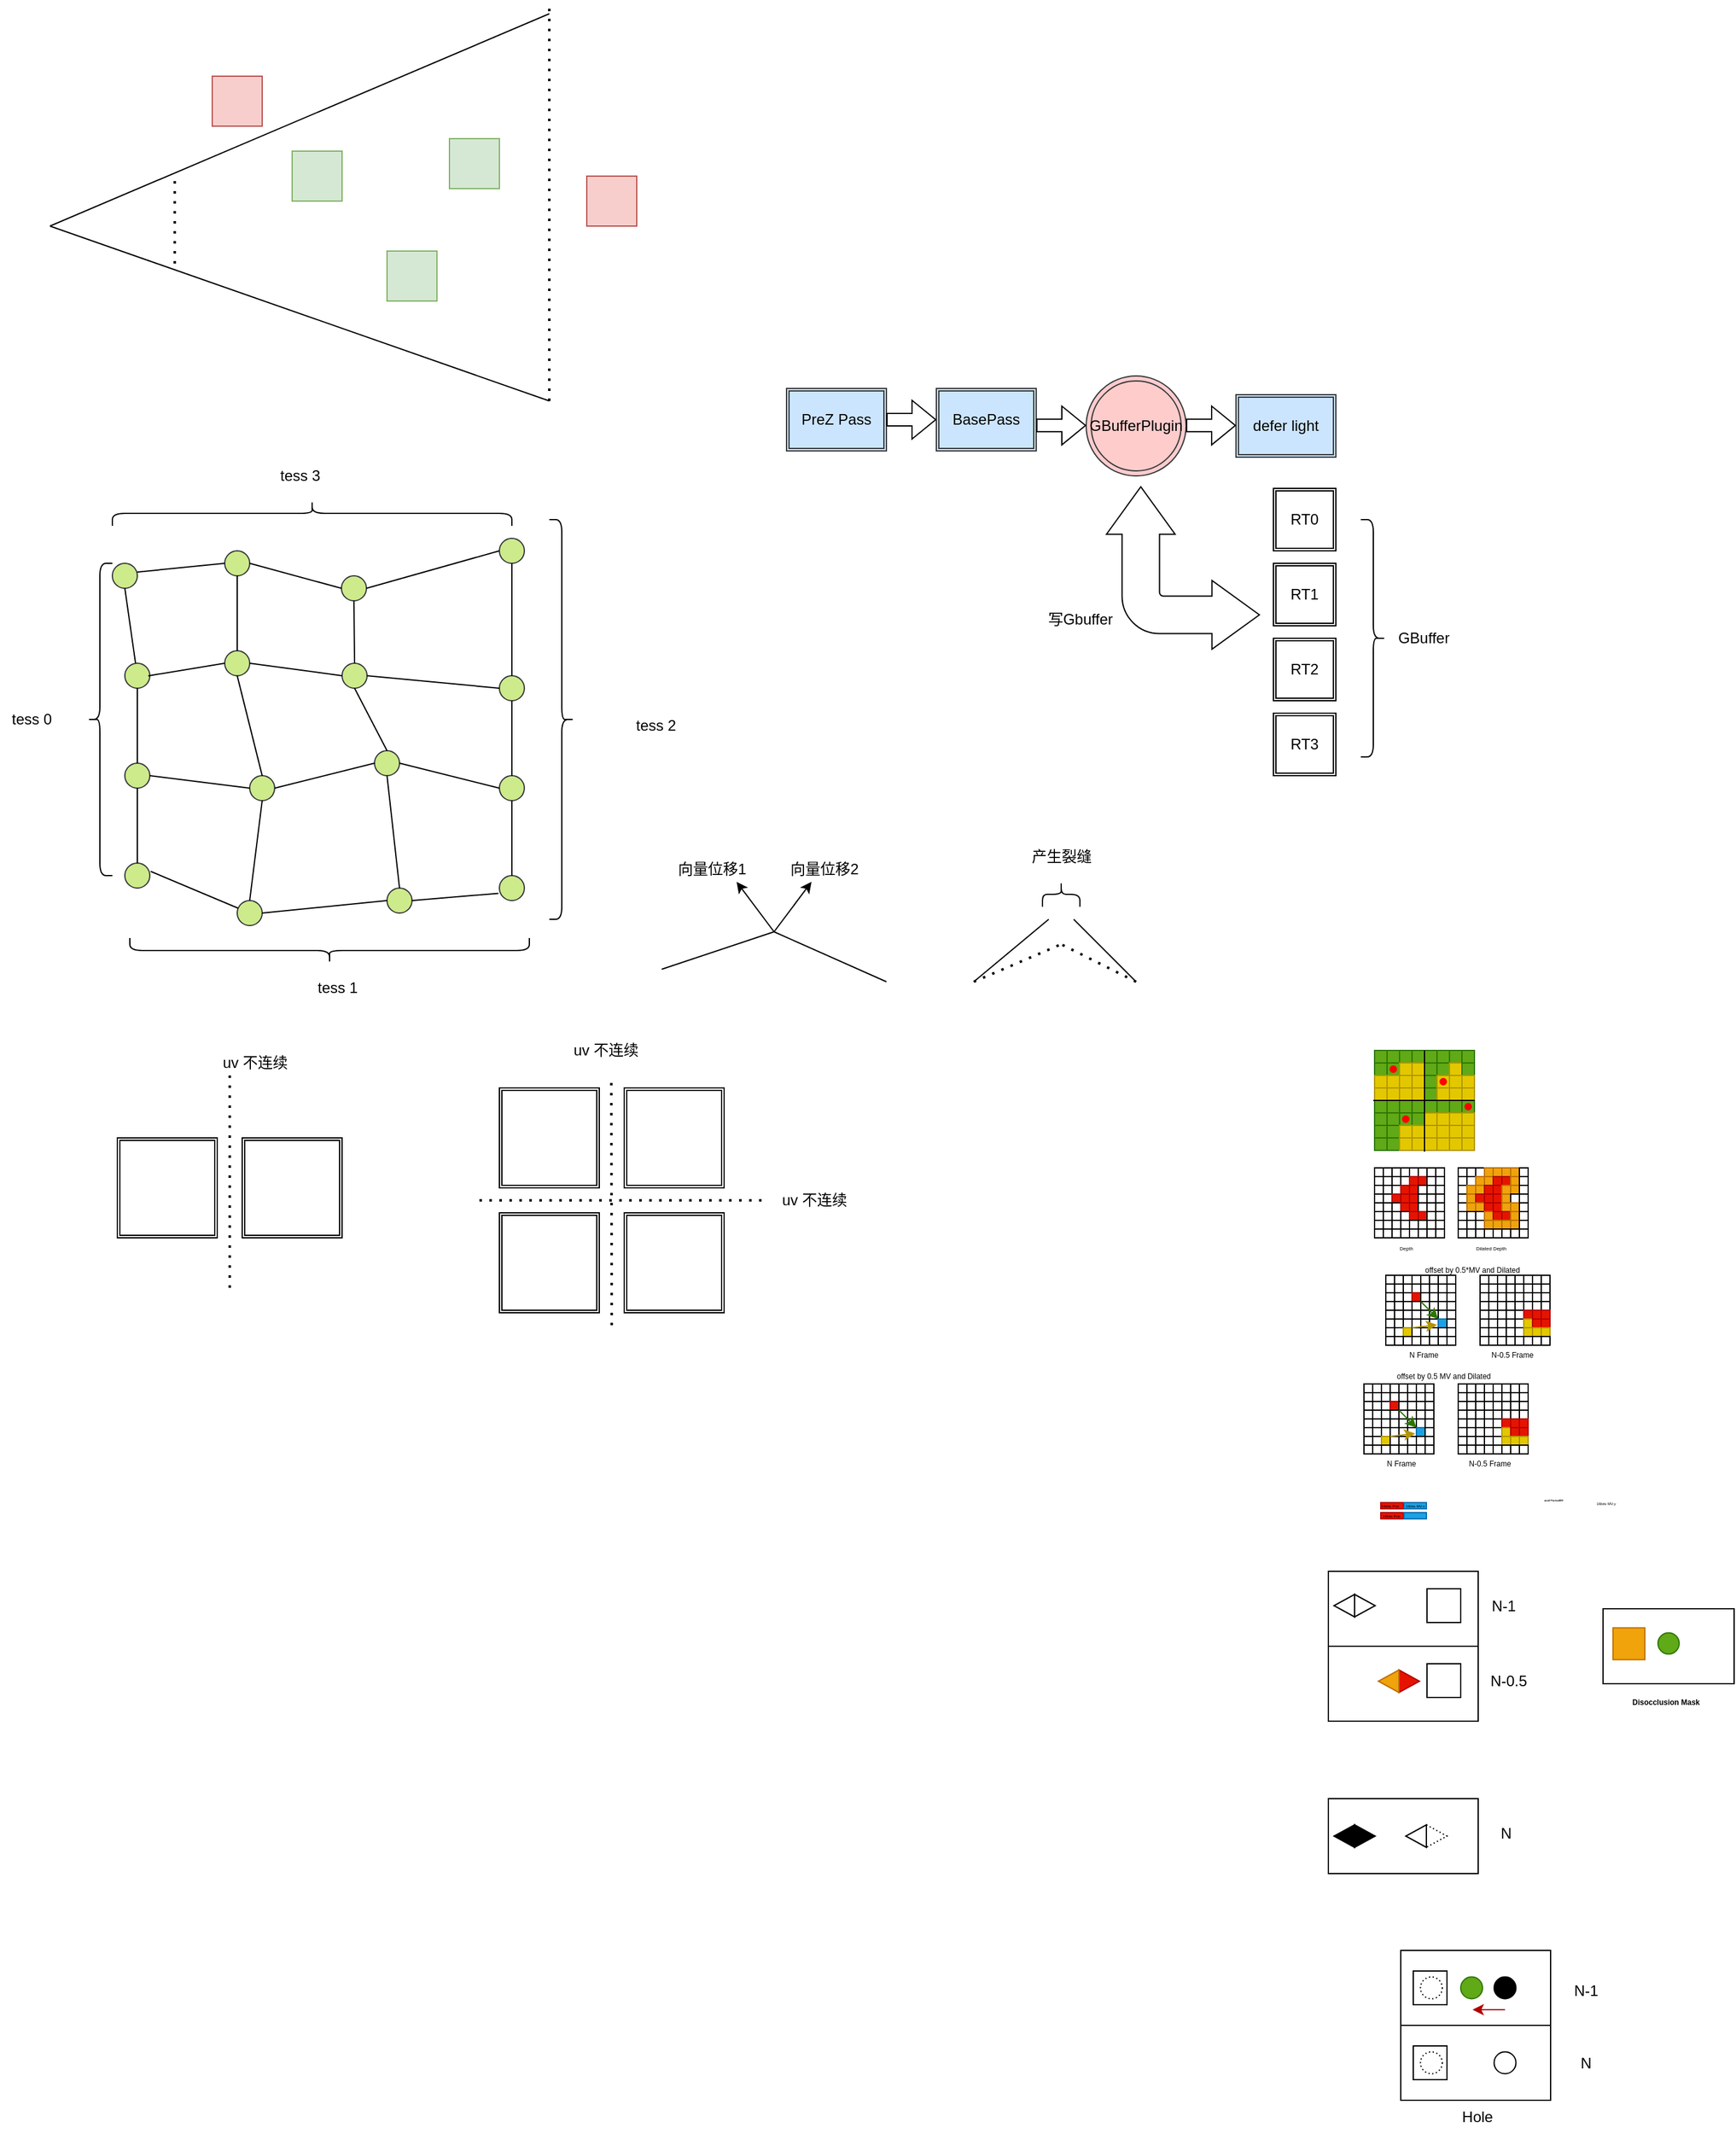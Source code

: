 <mxfile version="26.0.3">
  <diagram id="V45BcAfxhq44pD1mc0ro" name="Page-1">
    <mxGraphModel dx="691" dy="366" grid="0" gridSize="10" guides="1" tooltips="1" connect="1" arrows="1" fold="1" page="0" pageScale="1" pageWidth="827" pageHeight="1169" math="0" shadow="0">
      <root>
        <mxCell id="0" />
        <mxCell id="1" parent="0" />
        <mxCell id="Z98bS3Mf0Tz9K7n8IwBW-687" value="" style="rounded=0;whiteSpace=wrap;html=1;" vertex="1" parent="1">
          <mxGeometry x="1262" y="1640.5" width="120" height="60" as="geometry" />
        </mxCell>
        <mxCell id="wDWAoUszHM0MAh70KK85-18" value="" style="ellipse;whiteSpace=wrap;html=1;aspect=fixed;fillColor=#cdeb8b;strokeColor=#36393d;" parent="1" vertex="1">
          <mxGeometry x="240" y="610" width="20" height="20" as="geometry" />
        </mxCell>
        <mxCell id="wDWAoUszHM0MAh70KK85-2" value="" style="endArrow=none;html=1;rounded=0;" parent="1" edge="1">
          <mxGeometry width="50" height="50" relative="1" as="geometry">
            <mxPoint x="180" y="260" as="sourcePoint" />
            <mxPoint x="580" y="400" as="targetPoint" />
          </mxGeometry>
        </mxCell>
        <mxCell id="wDWAoUszHM0MAh70KK85-4" value="" style="endArrow=none;dashed=1;html=1;dashPattern=1 3;strokeWidth=2;rounded=0;" parent="1" edge="1">
          <mxGeometry width="50" height="50" relative="1" as="geometry">
            <mxPoint x="580" y="400" as="sourcePoint" />
            <mxPoint x="580" y="80" as="targetPoint" />
          </mxGeometry>
        </mxCell>
        <mxCell id="wDWAoUszHM0MAh70KK85-5" value="" style="endArrow=none;dashed=1;html=1;dashPattern=1 3;strokeWidth=2;rounded=0;" parent="1" edge="1">
          <mxGeometry width="50" height="50" relative="1" as="geometry">
            <mxPoint x="280" y="290" as="sourcePoint" />
            <mxPoint x="280" y="220" as="targetPoint" />
          </mxGeometry>
        </mxCell>
        <mxCell id="wDWAoUszHM0MAh70KK85-7" value="" style="whiteSpace=wrap;html=1;aspect=fixed;fillColor=#d5e8d4;strokeColor=#82b366;" parent="1" vertex="1">
          <mxGeometry x="374" y="200" width="40" height="40" as="geometry" />
        </mxCell>
        <mxCell id="wDWAoUszHM0MAh70KK85-9" value="" style="endArrow=none;html=1;rounded=0;" parent="1" edge="1">
          <mxGeometry width="50" height="50" relative="1" as="geometry">
            <mxPoint x="180" y="260" as="sourcePoint" />
            <mxPoint x="580" y="90" as="targetPoint" />
          </mxGeometry>
        </mxCell>
        <mxCell id="wDWAoUszHM0MAh70KK85-10" value="" style="whiteSpace=wrap;html=1;aspect=fixed;fillColor=#d5e8d4;strokeColor=#82b366;" parent="1" vertex="1">
          <mxGeometry x="450" y="280" width="40" height="40" as="geometry" />
        </mxCell>
        <mxCell id="wDWAoUszHM0MAh70KK85-11" value="" style="whiteSpace=wrap;html=1;aspect=fixed;fillColor=#d5e8d4;strokeColor=#82b366;" parent="1" vertex="1">
          <mxGeometry x="500" y="190" width="40" height="40" as="geometry" />
        </mxCell>
        <mxCell id="wDWAoUszHM0MAh70KK85-12" value="" style="whiteSpace=wrap;html=1;aspect=fixed;fillColor=#f8cecc;strokeColor=#b85450;" parent="1" vertex="1">
          <mxGeometry x="610" y="220" width="40" height="40" as="geometry" />
        </mxCell>
        <mxCell id="wDWAoUszHM0MAh70KK85-13" value="" style="whiteSpace=wrap;html=1;aspect=fixed;fillColor=#f8cecc;strokeColor=#b85450;" parent="1" vertex="1">
          <mxGeometry x="310" y="140" width="40" height="40" as="geometry" />
        </mxCell>
        <mxCell id="wDWAoUszHM0MAh70KK85-14" value="" style="ellipse;whiteSpace=wrap;html=1;aspect=fixed;fillColor=#cdeb8b;strokeColor=#36393d;" parent="1" vertex="1">
          <mxGeometry x="230" y="530" width="20" height="20" as="geometry" />
        </mxCell>
        <mxCell id="wDWAoUszHM0MAh70KK85-15" value="" style="ellipse;whiteSpace=wrap;html=1;aspect=fixed;fillColor=#cdeb8b;strokeColor=#36393d;" parent="1" vertex="1">
          <mxGeometry x="320" y="520" width="20" height="20" as="geometry" />
        </mxCell>
        <mxCell id="wDWAoUszHM0MAh70KK85-16" value="" style="ellipse;whiteSpace=wrap;html=1;aspect=fixed;fillColor=#cdeb8b;strokeColor=#36393d;" parent="1" vertex="1">
          <mxGeometry x="413.5" y="540" width="20" height="20" as="geometry" />
        </mxCell>
        <mxCell id="wDWAoUszHM0MAh70KK85-17" value="" style="ellipse;whiteSpace=wrap;html=1;aspect=fixed;fillColor=#cdeb8b;strokeColor=#36393d;" parent="1" vertex="1">
          <mxGeometry x="540" y="510" width="20" height="20" as="geometry" />
        </mxCell>
        <mxCell id="wDWAoUszHM0MAh70KK85-19" value="" style="ellipse;whiteSpace=wrap;html=1;aspect=fixed;fillColor=#cdeb8b;strokeColor=#36393d;" parent="1" vertex="1">
          <mxGeometry x="320" y="600" width="20" height="20" as="geometry" />
        </mxCell>
        <mxCell id="wDWAoUszHM0MAh70KK85-20" value="" style="ellipse;whiteSpace=wrap;html=1;aspect=fixed;fillColor=#cdeb8b;strokeColor=#36393d;" parent="1" vertex="1">
          <mxGeometry x="540" y="620" width="20" height="20" as="geometry" />
        </mxCell>
        <mxCell id="wDWAoUszHM0MAh70KK85-21" value="" style="ellipse;whiteSpace=wrap;html=1;aspect=fixed;fillColor=#cdeb8b;strokeColor=#36393d;" parent="1" vertex="1">
          <mxGeometry x="414" y="610" width="20" height="20" as="geometry" />
        </mxCell>
        <mxCell id="wDWAoUszHM0MAh70KK85-25" value="" style="ellipse;whiteSpace=wrap;html=1;aspect=fixed;fillColor=#cdeb8b;strokeColor=#36393d;" parent="1" vertex="1">
          <mxGeometry x="240" y="690" width="20" height="20" as="geometry" />
        </mxCell>
        <mxCell id="wDWAoUszHM0MAh70KK85-26" value="" style="ellipse;whiteSpace=wrap;html=1;aspect=fixed;fillColor=#cdeb8b;strokeColor=#36393d;" parent="1" vertex="1">
          <mxGeometry x="340" y="700" width="20" height="20" as="geometry" />
        </mxCell>
        <mxCell id="wDWAoUszHM0MAh70KK85-27" value="" style="ellipse;whiteSpace=wrap;html=1;aspect=fixed;fillColor=#cdeb8b;strokeColor=#36393d;" parent="1" vertex="1">
          <mxGeometry x="540" y="700" width="20" height="20" as="geometry" />
        </mxCell>
        <mxCell id="wDWAoUszHM0MAh70KK85-28" value="" style="ellipse;whiteSpace=wrap;html=1;aspect=fixed;fillColor=#cdeb8b;strokeColor=#36393d;" parent="1" vertex="1">
          <mxGeometry x="440" y="680" width="20" height="20" as="geometry" />
        </mxCell>
        <mxCell id="wDWAoUszHM0MAh70KK85-29" value="" style="ellipse;whiteSpace=wrap;html=1;aspect=fixed;fillColor=#cdeb8b;strokeColor=#36393d;" parent="1" vertex="1">
          <mxGeometry x="240" y="770" width="20" height="20" as="geometry" />
        </mxCell>
        <mxCell id="wDWAoUszHM0MAh70KK85-30" value="" style="ellipse;whiteSpace=wrap;html=1;aspect=fixed;fillColor=#cdeb8b;strokeColor=#36393d;" parent="1" vertex="1">
          <mxGeometry x="330" y="800" width="20" height="20" as="geometry" />
        </mxCell>
        <mxCell id="wDWAoUszHM0MAh70KK85-31" value="" style="ellipse;whiteSpace=wrap;html=1;aspect=fixed;fillColor=#cdeb8b;strokeColor=#36393d;" parent="1" vertex="1">
          <mxGeometry x="540" y="780" width="20" height="20" as="geometry" />
        </mxCell>
        <mxCell id="wDWAoUszHM0MAh70KK85-32" value="" style="ellipse;whiteSpace=wrap;html=1;aspect=fixed;fillColor=#cdeb8b;strokeColor=#36393d;" parent="1" vertex="1">
          <mxGeometry x="450" y="790" width="20" height="20" as="geometry" />
        </mxCell>
        <mxCell id="wDWAoUszHM0MAh70KK85-37" value="" style="endArrow=none;html=1;rounded=0;" parent="1" edge="1">
          <mxGeometry width="50" height="50" relative="1" as="geometry">
            <mxPoint x="250" y="537" as="sourcePoint" />
            <mxPoint x="320" y="530" as="targetPoint" />
          </mxGeometry>
        </mxCell>
        <mxCell id="wDWAoUszHM0MAh70KK85-38" value="" style="endArrow=none;html=1;rounded=0;exitX=1;exitY=0.5;exitDx=0;exitDy=0;entryX=0;entryY=0.5;entryDx=0;entryDy=0;" parent="1" source="wDWAoUszHM0MAh70KK85-15" target="wDWAoUszHM0MAh70KK85-16" edge="1">
          <mxGeometry width="50" height="50" relative="1" as="geometry">
            <mxPoint x="330" y="530" as="sourcePoint" />
            <mxPoint x="410" y="550" as="targetPoint" />
          </mxGeometry>
        </mxCell>
        <mxCell id="wDWAoUszHM0MAh70KK85-39" value="" style="endArrow=none;html=1;rounded=0;" parent="1" target="wDWAoUszHM0MAh70KK85-18" edge="1">
          <mxGeometry width="50" height="50" relative="1" as="geometry">
            <mxPoint x="240" y="550" as="sourcePoint" />
            <mxPoint x="270" y="600" as="targetPoint" />
          </mxGeometry>
        </mxCell>
        <mxCell id="wDWAoUszHM0MAh70KK85-40" value="" style="endArrow=none;html=1;rounded=0;exitX=0;exitY=0.5;exitDx=0;exitDy=0;" parent="1" source="wDWAoUszHM0MAh70KK85-19" edge="1">
          <mxGeometry width="50" height="50" relative="1" as="geometry">
            <mxPoint x="250" y="550" as="sourcePoint" />
            <mxPoint x="258.76" y="620.077" as="targetPoint" />
          </mxGeometry>
        </mxCell>
        <mxCell id="wDWAoUszHM0MAh70KK85-41" value="" style="endArrow=none;html=1;rounded=0;exitX=0.5;exitY=1;exitDx=0;exitDy=0;entryX=0.5;entryY=0;entryDx=0;entryDy=0;" parent="1" source="wDWAoUszHM0MAh70KK85-18" target="wDWAoUszHM0MAh70KK85-25" edge="1">
          <mxGeometry width="50" height="50" relative="1" as="geometry">
            <mxPoint x="260" y="560" as="sourcePoint" />
            <mxPoint x="250" y="680" as="targetPoint" />
          </mxGeometry>
        </mxCell>
        <mxCell id="wDWAoUszHM0MAh70KK85-42" value="" style="endArrow=none;html=1;rounded=0;exitX=0.5;exitY=0;exitDx=0;exitDy=0;entryX=0.5;entryY=1;entryDx=0;entryDy=0;" parent="1" source="wDWAoUszHM0MAh70KK85-29" target="wDWAoUszHM0MAh70KK85-25" edge="1">
          <mxGeometry width="50" height="50" relative="1" as="geometry">
            <mxPoint x="330.0" y="620" as="sourcePoint" />
            <mxPoint x="268.76" y="630.077" as="targetPoint" />
          </mxGeometry>
        </mxCell>
        <mxCell id="wDWAoUszHM0MAh70KK85-43" value="" style="endArrow=none;html=1;rounded=0;exitX=0;exitY=0.5;exitDx=0;exitDy=0;entryX=1;entryY=0.5;entryDx=0;entryDy=0;" parent="1" source="wDWAoUszHM0MAh70KK85-26" target="wDWAoUszHM0MAh70KK85-25" edge="1">
          <mxGeometry width="50" height="50" relative="1" as="geometry">
            <mxPoint x="330.0" y="620" as="sourcePoint" />
            <mxPoint x="268.76" y="630.077" as="targetPoint" />
          </mxGeometry>
        </mxCell>
        <mxCell id="wDWAoUszHM0MAh70KK85-44" value="" style="endArrow=none;html=1;rounded=0;exitX=0;exitY=0.5;exitDx=0;exitDy=0;entryX=1;entryY=0.5;entryDx=0;entryDy=0;" parent="1" source="wDWAoUszHM0MAh70KK85-21" target="wDWAoUszHM0MAh70KK85-19" edge="1">
          <mxGeometry width="50" height="50" relative="1" as="geometry">
            <mxPoint x="330.0" y="620" as="sourcePoint" />
            <mxPoint x="268.76" y="630.077" as="targetPoint" />
          </mxGeometry>
        </mxCell>
        <mxCell id="wDWAoUszHM0MAh70KK85-45" value="" style="endArrow=none;html=1;rounded=0;exitX=0.5;exitY=1;exitDx=0;exitDy=0;entryX=0.5;entryY=0;entryDx=0;entryDy=0;" parent="1" source="wDWAoUszHM0MAh70KK85-15" target="wDWAoUszHM0MAh70KK85-19" edge="1">
          <mxGeometry width="50" height="50" relative="1" as="geometry">
            <mxPoint x="250" y="560" as="sourcePoint" />
            <mxPoint x="258.586" y="620.101" as="targetPoint" />
          </mxGeometry>
        </mxCell>
        <mxCell id="wDWAoUszHM0MAh70KK85-46" value="" style="endArrow=none;html=1;rounded=0;exitX=0.5;exitY=1;exitDx=0;exitDy=0;entryX=0.5;entryY=0;entryDx=0;entryDy=0;" parent="1" source="wDWAoUszHM0MAh70KK85-19" target="wDWAoUszHM0MAh70KK85-26" edge="1">
          <mxGeometry width="50" height="50" relative="1" as="geometry">
            <mxPoint x="340.0" y="550" as="sourcePoint" />
            <mxPoint x="340.0" y="610" as="targetPoint" />
          </mxGeometry>
        </mxCell>
        <mxCell id="wDWAoUszHM0MAh70KK85-47" value="" style="endArrow=none;html=1;rounded=0;exitX=0;exitY=0.5;exitDx=0;exitDy=0;entryX=1;entryY=0.5;entryDx=0;entryDy=0;" parent="1" source="wDWAoUszHM0MAh70KK85-17" target="wDWAoUszHM0MAh70KK85-16" edge="1">
          <mxGeometry width="50" height="50" relative="1" as="geometry">
            <mxPoint x="424" y="630" as="sourcePoint" />
            <mxPoint x="350.0" y="620" as="targetPoint" />
          </mxGeometry>
        </mxCell>
        <mxCell id="wDWAoUszHM0MAh70KK85-48" value="" style="endArrow=none;html=1;rounded=0;exitX=0.5;exitY=1;exitDx=0;exitDy=0;entryX=0.5;entryY=0;entryDx=0;entryDy=0;" parent="1" source="wDWAoUszHM0MAh70KK85-16" target="wDWAoUszHM0MAh70KK85-21" edge="1">
          <mxGeometry width="50" height="50" relative="1" as="geometry">
            <mxPoint x="340.0" y="550" as="sourcePoint" />
            <mxPoint x="340.0" y="610" as="targetPoint" />
          </mxGeometry>
        </mxCell>
        <mxCell id="wDWAoUszHM0MAh70KK85-49" value="" style="endArrow=none;html=1;rounded=0;exitX=0.5;exitY=1;exitDx=0;exitDy=0;entryX=0.5;entryY=0;entryDx=0;entryDy=0;" parent="1" source="wDWAoUszHM0MAh70KK85-17" target="wDWAoUszHM0MAh70KK85-20" edge="1">
          <mxGeometry width="50" height="50" relative="1" as="geometry">
            <mxPoint x="433.5" y="570" as="sourcePoint" />
            <mxPoint x="434" y="620" as="targetPoint" />
          </mxGeometry>
        </mxCell>
        <mxCell id="wDWAoUszHM0MAh70KK85-50" value="" style="endArrow=none;html=1;rounded=0;exitX=0.5;exitY=1;exitDx=0;exitDy=0;entryX=0.5;entryY=0;entryDx=0;entryDy=0;" parent="1" source="wDWAoUszHM0MAh70KK85-20" target="wDWAoUszHM0MAh70KK85-27" edge="1">
          <mxGeometry width="50" height="50" relative="1" as="geometry">
            <mxPoint x="560" y="540" as="sourcePoint" />
            <mxPoint x="560" y="630" as="targetPoint" />
          </mxGeometry>
        </mxCell>
        <mxCell id="wDWAoUszHM0MAh70KK85-51" value="" style="endArrow=none;html=1;rounded=0;exitX=0.5;exitY=1;exitDx=0;exitDy=0;entryX=0.5;entryY=0;entryDx=0;entryDy=0;" parent="1" source="wDWAoUszHM0MAh70KK85-27" target="wDWAoUszHM0MAh70KK85-31" edge="1">
          <mxGeometry width="50" height="50" relative="1" as="geometry">
            <mxPoint x="570" y="550" as="sourcePoint" />
            <mxPoint x="570" y="640" as="targetPoint" />
          </mxGeometry>
        </mxCell>
        <mxCell id="wDWAoUszHM0MAh70KK85-52" value="" style="endArrow=none;html=1;rounded=0;exitX=0.5;exitY=1;exitDx=0;exitDy=0;entryX=0.5;entryY=0;entryDx=0;entryDy=0;" parent="1" source="wDWAoUszHM0MAh70KK85-21" target="wDWAoUszHM0MAh70KK85-28" edge="1">
          <mxGeometry width="50" height="50" relative="1" as="geometry">
            <mxPoint x="580" y="560" as="sourcePoint" />
            <mxPoint x="580" y="650" as="targetPoint" />
          </mxGeometry>
        </mxCell>
        <mxCell id="wDWAoUszHM0MAh70KK85-53" value="" style="endArrow=none;html=1;rounded=0;exitX=0.5;exitY=1;exitDx=0;exitDy=0;entryX=0.5;entryY=0;entryDx=0;entryDy=0;" parent="1" source="wDWAoUszHM0MAh70KK85-28" target="wDWAoUszHM0MAh70KK85-32" edge="1">
          <mxGeometry width="50" height="50" relative="1" as="geometry">
            <mxPoint x="590" y="570" as="sourcePoint" />
            <mxPoint x="590" y="660" as="targetPoint" />
          </mxGeometry>
        </mxCell>
        <mxCell id="wDWAoUszHM0MAh70KK85-54" value="" style="endArrow=none;html=1;rounded=0;exitX=0.5;exitY=1;exitDx=0;exitDy=0;entryX=0.5;entryY=0;entryDx=0;entryDy=0;" parent="1" source="wDWAoUszHM0MAh70KK85-26" target="wDWAoUszHM0MAh70KK85-30" edge="1">
          <mxGeometry width="50" height="50" relative="1" as="geometry">
            <mxPoint x="600" y="580" as="sourcePoint" />
            <mxPoint x="600" y="670" as="targetPoint" />
          </mxGeometry>
        </mxCell>
        <mxCell id="wDWAoUszHM0MAh70KK85-55" value="" style="endArrow=none;html=1;rounded=0;exitX=0;exitY=0.5;exitDx=0;exitDy=0;entryX=1;entryY=0.5;entryDx=0;entryDy=0;" parent="1" source="wDWAoUszHM0MAh70KK85-28" target="wDWAoUszHM0MAh70KK85-26" edge="1">
          <mxGeometry width="50" height="50" relative="1" as="geometry">
            <mxPoint x="424" y="630" as="sourcePoint" />
            <mxPoint x="350.0" y="620" as="targetPoint" />
          </mxGeometry>
        </mxCell>
        <mxCell id="wDWAoUszHM0MAh70KK85-56" value="" style="endArrow=none;html=1;rounded=0;exitX=0;exitY=0.5;exitDx=0;exitDy=0;entryX=1;entryY=0.5;entryDx=0;entryDy=0;" parent="1" source="wDWAoUszHM0MAh70KK85-20" target="wDWAoUszHM0MAh70KK85-21" edge="1">
          <mxGeometry width="50" height="50" relative="1" as="geometry">
            <mxPoint x="434" y="640" as="sourcePoint" />
            <mxPoint x="360.0" y="630" as="targetPoint" />
          </mxGeometry>
        </mxCell>
        <mxCell id="wDWAoUszHM0MAh70KK85-57" value="" style="endArrow=none;html=1;rounded=0;exitX=0;exitY=0.5;exitDx=0;exitDy=0;entryX=1;entryY=0.5;entryDx=0;entryDy=0;" parent="1" source="wDWAoUszHM0MAh70KK85-27" target="wDWAoUszHM0MAh70KK85-28" edge="1">
          <mxGeometry width="50" height="50" relative="1" as="geometry">
            <mxPoint x="444" y="650" as="sourcePoint" />
            <mxPoint x="370.0" y="640" as="targetPoint" />
          </mxGeometry>
        </mxCell>
        <mxCell id="wDWAoUszHM0MAh70KK85-58" value="" style="endArrow=none;html=1;rounded=0;entryX=1.033;entryY=0.331;entryDx=0;entryDy=0;entryPerimeter=0;" parent="1" source="wDWAoUszHM0MAh70KK85-30" target="wDWAoUszHM0MAh70KK85-29" edge="1">
          <mxGeometry width="50" height="50" relative="1" as="geometry">
            <mxPoint x="340" y="770" as="sourcePoint" />
            <mxPoint x="266.0" y="760" as="targetPoint" />
          </mxGeometry>
        </mxCell>
        <mxCell id="wDWAoUszHM0MAh70KK85-59" value="" style="endArrow=none;html=1;rounded=0;exitX=0;exitY=0.5;exitDx=0;exitDy=0;entryX=1;entryY=0.5;entryDx=0;entryDy=0;" parent="1" source="wDWAoUszHM0MAh70KK85-32" edge="1">
          <mxGeometry width="50" height="50" relative="1" as="geometry">
            <mxPoint x="424" y="820" as="sourcePoint" />
            <mxPoint x="350.0" y="810" as="targetPoint" />
          </mxGeometry>
        </mxCell>
        <mxCell id="wDWAoUszHM0MAh70KK85-60" value="" style="endArrow=none;html=1;rounded=0;exitX=-0.038;exitY=0.712;exitDx=0;exitDy=0;entryX=1;entryY=0.5;entryDx=0;entryDy=0;exitPerimeter=0;" parent="1" source="wDWAoUszHM0MAh70KK85-31" edge="1">
          <mxGeometry width="50" height="50" relative="1" as="geometry">
            <mxPoint x="544" y="810" as="sourcePoint" />
            <mxPoint x="470.0" y="800" as="targetPoint" />
          </mxGeometry>
        </mxCell>
        <mxCell id="wDWAoUszHM0MAh70KK85-61" value="" style="shape=curlyBracket;whiteSpace=wrap;html=1;rounded=1;" parent="1" vertex="1">
          <mxGeometry x="210" y="530" width="20" height="250" as="geometry" />
        </mxCell>
        <mxCell id="wDWAoUszHM0MAh70KK85-64" value="" style="shape=curlyBracket;whiteSpace=wrap;html=1;rounded=1;rotation=90;" parent="1" vertex="1">
          <mxGeometry x="380" y="330" width="20" height="320" as="geometry" />
        </mxCell>
        <mxCell id="wDWAoUszHM0MAh70KK85-65" value="" style="shape=curlyBracket;whiteSpace=wrap;html=1;rounded=1;rotation=-90;" parent="1" vertex="1">
          <mxGeometry x="394" y="680" width="20" height="320" as="geometry" />
        </mxCell>
        <mxCell id="wDWAoUszHM0MAh70KK85-66" value="" style="shape=curlyBracket;whiteSpace=wrap;html=1;rounded=1;rotation=-180;" parent="1" vertex="1">
          <mxGeometry x="580" y="495" width="20" height="320" as="geometry" />
        </mxCell>
        <mxCell id="wDWAoUszHM0MAh70KK85-67" value="tess 0" style="text;html=1;align=center;verticalAlign=middle;resizable=0;points=[];autosize=1;strokeColor=none;fillColor=none;" parent="1" vertex="1">
          <mxGeometry x="140" y="645" width="50" height="20" as="geometry" />
        </mxCell>
        <mxCell id="wDWAoUszHM0MAh70KK85-68" value="tess 1" style="text;html=1;align=center;verticalAlign=middle;resizable=0;points=[];autosize=1;strokeColor=none;fillColor=none;" parent="1" vertex="1">
          <mxGeometry x="385" y="860" width="50" height="20" as="geometry" />
        </mxCell>
        <mxCell id="wDWAoUszHM0MAh70KK85-69" value="tess 2&lt;br&gt;" style="text;html=1;align=center;verticalAlign=middle;resizable=0;points=[];autosize=1;strokeColor=none;fillColor=none;" parent="1" vertex="1">
          <mxGeometry x="640" y="650" width="50" height="20" as="geometry" />
        </mxCell>
        <mxCell id="wDWAoUszHM0MAh70KK85-70" value="tess 3" style="text;html=1;align=center;verticalAlign=middle;resizable=0;points=[];autosize=1;strokeColor=none;fillColor=none;" parent="1" vertex="1">
          <mxGeometry x="355" y="450" width="50" height="20" as="geometry" />
        </mxCell>
        <mxCell id="wDWAoUszHM0MAh70KK85-71" value="" style="endArrow=none;html=1;rounded=0;" parent="1" edge="1">
          <mxGeometry width="50" height="50" relative="1" as="geometry">
            <mxPoint x="670" y="855" as="sourcePoint" />
            <mxPoint x="760" y="825" as="targetPoint" />
          </mxGeometry>
        </mxCell>
        <mxCell id="wDWAoUszHM0MAh70KK85-73" value="" style="endArrow=none;html=1;rounded=0;" parent="1" edge="1">
          <mxGeometry width="50" height="50" relative="1" as="geometry">
            <mxPoint x="850" y="865" as="sourcePoint" />
            <mxPoint x="760" y="825" as="targetPoint" />
          </mxGeometry>
        </mxCell>
        <mxCell id="wDWAoUszHM0MAh70KK85-74" value="" style="endArrow=classic;html=1;rounded=0;" parent="1" edge="1">
          <mxGeometry width="50" height="50" relative="1" as="geometry">
            <mxPoint x="760" y="825" as="sourcePoint" />
            <mxPoint x="730" y="785" as="targetPoint" />
          </mxGeometry>
        </mxCell>
        <mxCell id="wDWAoUszHM0MAh70KK85-75" value="" style="endArrow=classic;html=1;rounded=0;" parent="1" edge="1">
          <mxGeometry width="50" height="50" relative="1" as="geometry">
            <mxPoint x="760" y="825" as="sourcePoint" />
            <mxPoint x="790" y="785" as="targetPoint" />
          </mxGeometry>
        </mxCell>
        <mxCell id="wDWAoUszHM0MAh70KK85-77" value="" style="endArrow=none;html=1;rounded=0;" parent="1" edge="1">
          <mxGeometry width="50" height="50" relative="1" as="geometry">
            <mxPoint x="920" y="865" as="sourcePoint" />
            <mxPoint x="980" y="815" as="targetPoint" />
          </mxGeometry>
        </mxCell>
        <mxCell id="wDWAoUszHM0MAh70KK85-78" value="" style="endArrow=none;html=1;rounded=0;" parent="1" edge="1">
          <mxGeometry width="50" height="50" relative="1" as="geometry">
            <mxPoint x="1000" y="815" as="sourcePoint" />
            <mxPoint x="1050" y="865" as="targetPoint" />
          </mxGeometry>
        </mxCell>
        <mxCell id="wDWAoUszHM0MAh70KK85-79" value="" style="endArrow=none;dashed=1;html=1;dashPattern=1 3;strokeWidth=2;rounded=0;" parent="1" edge="1">
          <mxGeometry width="50" height="50" relative="1" as="geometry">
            <mxPoint x="920" y="865" as="sourcePoint" />
            <mxPoint x="990" y="835" as="targetPoint" />
          </mxGeometry>
        </mxCell>
        <mxCell id="wDWAoUszHM0MAh70KK85-80" value="" style="endArrow=none;dashed=1;html=1;dashPattern=1 3;strokeWidth=2;rounded=0;" parent="1" edge="1">
          <mxGeometry width="50" height="50" relative="1" as="geometry">
            <mxPoint x="1050" y="865" as="sourcePoint" />
            <mxPoint x="990" y="835" as="targetPoint" />
          </mxGeometry>
        </mxCell>
        <mxCell id="wDWAoUszHM0MAh70KK85-81" value="向量位移1" style="text;html=1;align=center;verticalAlign=middle;resizable=0;points=[];autosize=1;strokeColor=none;fillColor=none;" parent="1" vertex="1">
          <mxGeometry x="675" y="765" width="70" height="20" as="geometry" />
        </mxCell>
        <mxCell id="wDWAoUszHM0MAh70KK85-82" value="向量位移2" style="text;html=1;align=center;verticalAlign=middle;resizable=0;points=[];autosize=1;strokeColor=none;fillColor=none;" parent="1" vertex="1">
          <mxGeometry x="765" y="765" width="70" height="20" as="geometry" />
        </mxCell>
        <mxCell id="wDWAoUszHM0MAh70KK85-83" value="" style="shape=curlyBracket;whiteSpace=wrap;html=1;rounded=1;rotation=90;size=0.5;" parent="1" vertex="1">
          <mxGeometry x="980" y="780" width="20" height="30" as="geometry" />
        </mxCell>
        <mxCell id="wDWAoUszHM0MAh70KK85-85" value="产生裂缝" style="text;html=1;align=center;verticalAlign=middle;resizable=0;points=[];autosize=1;strokeColor=none;fillColor=none;" parent="1" vertex="1">
          <mxGeometry x="960" y="755" width="60" height="20" as="geometry" />
        </mxCell>
        <mxCell id="wDWAoUszHM0MAh70KK85-86" value="" style="shape=ext;double=1;whiteSpace=wrap;html=1;aspect=fixed;" parent="1" vertex="1">
          <mxGeometry x="234" y="990" width="80" height="80" as="geometry" />
        </mxCell>
        <mxCell id="wDWAoUszHM0MAh70KK85-87" value="" style="shape=ext;double=1;whiteSpace=wrap;html=1;aspect=fixed;" parent="1" vertex="1">
          <mxGeometry x="334" y="990" width="80" height="80" as="geometry" />
        </mxCell>
        <mxCell id="wDWAoUszHM0MAh70KK85-88" value="" style="shape=ext;double=1;whiteSpace=wrap;html=1;aspect=fixed;" parent="1" vertex="1">
          <mxGeometry x="540" y="950" width="80" height="80" as="geometry" />
        </mxCell>
        <mxCell id="wDWAoUszHM0MAh70KK85-89" value="" style="shape=ext;double=1;whiteSpace=wrap;html=1;aspect=fixed;" parent="1" vertex="1">
          <mxGeometry x="640" y="950" width="80" height="80" as="geometry" />
        </mxCell>
        <mxCell id="wDWAoUszHM0MAh70KK85-90" value="" style="shape=ext;double=1;whiteSpace=wrap;html=1;aspect=fixed;" parent="1" vertex="1">
          <mxGeometry x="540" y="1050" width="80" height="80" as="geometry" />
        </mxCell>
        <mxCell id="wDWAoUszHM0MAh70KK85-92" value="" style="endArrow=none;dashed=1;html=1;dashPattern=1 3;strokeWidth=2;rounded=0;" parent="1" edge="1">
          <mxGeometry width="50" height="50" relative="1" as="geometry">
            <mxPoint x="324" y="1110" as="sourcePoint" />
            <mxPoint x="324" y="940" as="targetPoint" />
          </mxGeometry>
        </mxCell>
        <mxCell id="wDWAoUszHM0MAh70KK85-93" value="" style="endArrow=none;dashed=1;html=1;dashPattern=1 3;strokeWidth=2;rounded=0;" parent="1" edge="1">
          <mxGeometry width="50" height="50" relative="1" as="geometry">
            <mxPoint x="630" y="1140" as="sourcePoint" />
            <mxPoint x="629.66" y="940" as="targetPoint" />
          </mxGeometry>
        </mxCell>
        <mxCell id="wDWAoUszHM0MAh70KK85-94" value="" style="shape=ext;double=1;whiteSpace=wrap;html=1;aspect=fixed;" parent="1" vertex="1">
          <mxGeometry x="640" y="1050" width="80" height="80" as="geometry" />
        </mxCell>
        <mxCell id="wDWAoUszHM0MAh70KK85-95" value="" style="endArrow=none;dashed=1;html=1;dashPattern=1 3;strokeWidth=2;rounded=0;" parent="1" edge="1">
          <mxGeometry width="50" height="50" relative="1" as="geometry">
            <mxPoint x="750" y="1040" as="sourcePoint" />
            <mxPoint x="520" y="1040" as="targetPoint" />
          </mxGeometry>
        </mxCell>
        <mxCell id="wDWAoUszHM0MAh70KK85-96" value="uv 不连续" style="text;html=1;align=center;verticalAlign=middle;resizable=0;points=[];autosize=1;strokeColor=none;fillColor=none;" parent="1" vertex="1">
          <mxGeometry x="309" y="920" width="70" height="20" as="geometry" />
        </mxCell>
        <mxCell id="wDWAoUszHM0MAh70KK85-97" value="uv 不连续" style="text;html=1;align=center;verticalAlign=middle;resizable=0;points=[];autosize=1;strokeColor=none;fillColor=none;" parent="1" vertex="1">
          <mxGeometry x="590" y="910" width="70" height="20" as="geometry" />
        </mxCell>
        <mxCell id="wDWAoUszHM0MAh70KK85-98" value="uv 不连续" style="text;html=1;align=center;verticalAlign=middle;resizable=0;points=[];autosize=1;strokeColor=none;fillColor=none;" parent="1" vertex="1">
          <mxGeometry x="757" y="1030" width="70" height="20" as="geometry" />
        </mxCell>
        <mxCell id="wDWAoUszHM0MAh70KK85-99" value="PreZ Pass" style="shape=ext;double=1;rounded=0;whiteSpace=wrap;html=1;fillColor=#cce5ff;strokeColor=#36393d;" parent="1" vertex="1">
          <mxGeometry x="770" y="390" width="80" height="50" as="geometry" />
        </mxCell>
        <mxCell id="wDWAoUszHM0MAh70KK85-100" value="BasePass" style="shape=ext;double=1;rounded=0;whiteSpace=wrap;html=1;fillColor=#cce5ff;strokeColor=#36393d;" parent="1" vertex="1">
          <mxGeometry x="890" y="390" width="80" height="50" as="geometry" />
        </mxCell>
        <mxCell id="wDWAoUszHM0MAh70KK85-101" value="GBufferPlugin" style="ellipse;shape=doubleEllipse;whiteSpace=wrap;html=1;aspect=fixed;fillColor=#ffcccc;strokeColor=#36393d;" parent="1" vertex="1">
          <mxGeometry x="1010" y="380" width="80" height="80" as="geometry" />
        </mxCell>
        <mxCell id="wDWAoUszHM0MAh70KK85-102" value="defer light" style="shape=ext;double=1;rounded=0;whiteSpace=wrap;html=1;fillColor=#cce5ff;strokeColor=#36393d;" parent="1" vertex="1">
          <mxGeometry x="1130" y="395" width="80" height="50" as="geometry" />
        </mxCell>
        <mxCell id="wDWAoUszHM0MAh70KK85-105" value="" style="shape=flexArrow;endArrow=classic;html=1;rounded=0;exitX=1;exitY=0.5;exitDx=0;exitDy=0;" parent="1" source="wDWAoUszHM0MAh70KK85-99" target="wDWAoUszHM0MAh70KK85-100" edge="1">
          <mxGeometry width="50" height="50" relative="1" as="geometry">
            <mxPoint x="860" y="350" as="sourcePoint" />
            <mxPoint x="900" y="360" as="targetPoint" />
          </mxGeometry>
        </mxCell>
        <mxCell id="wDWAoUszHM0MAh70KK85-106" value="" style="shape=flexArrow;endArrow=classic;html=1;rounded=0;exitX=1;exitY=0.5;exitDx=0;exitDy=0;" parent="1" edge="1">
          <mxGeometry width="50" height="50" relative="1" as="geometry">
            <mxPoint x="970.0" y="419.66" as="sourcePoint" />
            <mxPoint x="1010.0" y="419.66" as="targetPoint" />
          </mxGeometry>
        </mxCell>
        <mxCell id="wDWAoUszHM0MAh70KK85-107" value="" style="shape=flexArrow;endArrow=classic;html=1;rounded=0;exitX=1;exitY=0.5;exitDx=0;exitDy=0;" parent="1" edge="1">
          <mxGeometry width="50" height="50" relative="1" as="geometry">
            <mxPoint x="1090.0" y="419.66" as="sourcePoint" />
            <mxPoint x="1130.0" y="419.66" as="targetPoint" />
          </mxGeometry>
        </mxCell>
        <mxCell id="wDWAoUszHM0MAh70KK85-110" value="RT0" style="shape=ext;double=1;whiteSpace=wrap;html=1;aspect=fixed;" parent="1" vertex="1">
          <mxGeometry x="1160" y="470" width="50" height="50" as="geometry" />
        </mxCell>
        <mxCell id="wDWAoUszHM0MAh70KK85-111" value="RT1" style="shape=ext;double=1;whiteSpace=wrap;html=1;aspect=fixed;" parent="1" vertex="1">
          <mxGeometry x="1160" y="530" width="50" height="50" as="geometry" />
        </mxCell>
        <mxCell id="wDWAoUszHM0MAh70KK85-112" value="RT2" style="shape=ext;double=1;whiteSpace=wrap;html=1;aspect=fixed;" parent="1" vertex="1">
          <mxGeometry x="1160" y="590" width="50" height="50" as="geometry" />
        </mxCell>
        <mxCell id="wDWAoUszHM0MAh70KK85-113" value="RT3" style="shape=ext;double=1;whiteSpace=wrap;html=1;aspect=fixed;" parent="1" vertex="1">
          <mxGeometry x="1160" y="650" width="50" height="50" as="geometry" />
        </mxCell>
        <mxCell id="wDWAoUszHM0MAh70KK85-114" value="" style="shape=curlyBracket;whiteSpace=wrap;html=1;rounded=1;flipH=1;" parent="1" vertex="1">
          <mxGeometry x="1230" y="495" width="20" height="190" as="geometry" />
        </mxCell>
        <mxCell id="wDWAoUszHM0MAh70KK85-115" value="GBuffer" style="text;html=1;align=center;verticalAlign=middle;resizable=0;points=[];autosize=1;strokeColor=none;fillColor=none;" parent="1" vertex="1">
          <mxGeometry x="1250" y="580" width="60" height="20" as="geometry" />
        </mxCell>
        <mxCell id="wDWAoUszHM0MAh70KK85-116" value="" style="html=1;shadow=0;dashed=0;align=center;verticalAlign=middle;shape=mxgraph.arrows2.bendDoubleArrow;dy=15;dx=38;arrowHead=55;rounded=1;rotation=-90;" parent="1" vertex="1">
          <mxGeometry x="1022.5" y="472.5" width="130" height="122.5" as="geometry" />
        </mxCell>
        <mxCell id="wDWAoUszHM0MAh70KK85-117" value="写Gbuffer&lt;br&gt;" style="text;html=1;align=center;verticalAlign=middle;resizable=0;points=[];autosize=1;strokeColor=none;fillColor=none;" parent="1" vertex="1">
          <mxGeometry x="970" y="565" width="70" height="20" as="geometry" />
        </mxCell>
        <mxCell id="Z98bS3Mf0Tz9K7n8IwBW-1" value="" style="whiteSpace=wrap;html=1;aspect=fixed;fillColor=#60a917;fontColor=#ffffff;strokeColor=#2D7600;" vertex="1" parent="1">
          <mxGeometry x="1241" y="920" width="10" height="10" as="geometry" />
        </mxCell>
        <mxCell id="Z98bS3Mf0Tz9K7n8IwBW-2" value="" style="whiteSpace=wrap;html=1;aspect=fixed;fillColor=#60a917;fontColor=#ffffff;strokeColor=#2D7600;" vertex="1" parent="1">
          <mxGeometry x="1251" y="920" width="10" height="10" as="geometry" />
        </mxCell>
        <mxCell id="Z98bS3Mf0Tz9K7n8IwBW-3" value="" style="whiteSpace=wrap;html=1;aspect=fixed;fillColor=#60a917;fontColor=#ffffff;strokeColor=#2D7600;" vertex="1" parent="1">
          <mxGeometry x="1261" y="920" width="10" height="10" as="geometry" />
        </mxCell>
        <mxCell id="Z98bS3Mf0Tz9K7n8IwBW-4" value="" style="whiteSpace=wrap;html=1;aspect=fixed;fillColor=#60a917;fontColor=#ffffff;strokeColor=#2D7600;" vertex="1" parent="1">
          <mxGeometry x="1271" y="920" width="10" height="10" as="geometry" />
        </mxCell>
        <mxCell id="Z98bS3Mf0Tz9K7n8IwBW-5" value="" style="whiteSpace=wrap;html=1;aspect=fixed;fillColor=#60a917;fontColor=#ffffff;strokeColor=#2D7600;" vertex="1" parent="1">
          <mxGeometry x="1241" y="930" width="10" height="10" as="geometry" />
        </mxCell>
        <mxCell id="Z98bS3Mf0Tz9K7n8IwBW-6" value="" style="whiteSpace=wrap;html=1;aspect=fixed;fillColor=#60a917;fontColor=#ffffff;strokeColor=#2D7600;" vertex="1" parent="1">
          <mxGeometry x="1251" y="930" width="10" height="10" as="geometry" />
        </mxCell>
        <mxCell id="Z98bS3Mf0Tz9K7n8IwBW-7" value="" style="whiteSpace=wrap;html=1;aspect=fixed;fillColor=#e3c800;fontColor=#000000;strokeColor=#B09500;" vertex="1" parent="1">
          <mxGeometry x="1261" y="930" width="10" height="10" as="geometry" />
        </mxCell>
        <mxCell id="Z98bS3Mf0Tz9K7n8IwBW-8" value="" style="whiteSpace=wrap;html=1;aspect=fixed;fillColor=#e3c800;fontColor=#000000;strokeColor=#B09500;" vertex="1" parent="1">
          <mxGeometry x="1271" y="930" width="10" height="10" as="geometry" />
        </mxCell>
        <mxCell id="Z98bS3Mf0Tz9K7n8IwBW-9" value="" style="whiteSpace=wrap;html=1;aspect=fixed;fillColor=#e3c800;fontColor=#000000;strokeColor=#B09500;" vertex="1" parent="1">
          <mxGeometry x="1241" y="940" width="10" height="10" as="geometry" />
        </mxCell>
        <mxCell id="Z98bS3Mf0Tz9K7n8IwBW-10" value="" style="whiteSpace=wrap;html=1;aspect=fixed;fillColor=#e3c800;fontColor=#000000;strokeColor=#B09500;" vertex="1" parent="1">
          <mxGeometry x="1251" y="940" width="10" height="10" as="geometry" />
        </mxCell>
        <mxCell id="Z98bS3Mf0Tz9K7n8IwBW-11" value="" style="whiteSpace=wrap;html=1;aspect=fixed;fillColor=#e3c800;fontColor=#000000;strokeColor=#B09500;" vertex="1" parent="1">
          <mxGeometry x="1261" y="940" width="10" height="10" as="geometry" />
        </mxCell>
        <mxCell id="Z98bS3Mf0Tz9K7n8IwBW-12" value="" style="whiteSpace=wrap;html=1;aspect=fixed;fillColor=#e3c800;fontColor=#000000;strokeColor=#B09500;" vertex="1" parent="1">
          <mxGeometry x="1271" y="940" width="10" height="10" as="geometry" />
        </mxCell>
        <mxCell id="Z98bS3Mf0Tz9K7n8IwBW-13" value="" style="whiteSpace=wrap;html=1;aspect=fixed;fillColor=#e3c800;fontColor=#000000;strokeColor=#B09500;" vertex="1" parent="1">
          <mxGeometry x="1241" y="950" width="10" height="10" as="geometry" />
        </mxCell>
        <mxCell id="Z98bS3Mf0Tz9K7n8IwBW-14" value="" style="whiteSpace=wrap;html=1;aspect=fixed;fillColor=#e3c800;fontColor=#000000;strokeColor=#B09500;" vertex="1" parent="1">
          <mxGeometry x="1251" y="950" width="10" height="10" as="geometry" />
        </mxCell>
        <mxCell id="Z98bS3Mf0Tz9K7n8IwBW-15" value="" style="whiteSpace=wrap;html=1;aspect=fixed;fillColor=#e3c800;fontColor=#000000;strokeColor=#B09500;" vertex="1" parent="1">
          <mxGeometry x="1261" y="950" width="10" height="10" as="geometry" />
        </mxCell>
        <mxCell id="Z98bS3Mf0Tz9K7n8IwBW-16" value="" style="whiteSpace=wrap;html=1;aspect=fixed;fillColor=#e3c800;fontColor=#000000;strokeColor=#B09500;" vertex="1" parent="1">
          <mxGeometry x="1271" y="950" width="10" height="10" as="geometry" />
        </mxCell>
        <mxCell id="Z98bS3Mf0Tz9K7n8IwBW-17" value="" style="ellipse;whiteSpace=wrap;html=1;aspect=fixed;fillColor=#FF0000;strokeColor=light-dark(#ff0000, #ededed);" vertex="1" parent="1">
          <mxGeometry x="1253.5" y="932.5" width="5" height="5" as="geometry" />
        </mxCell>
        <mxCell id="Z98bS3Mf0Tz9K7n8IwBW-18" value="" style="whiteSpace=wrap;html=1;aspect=fixed;fillColor=#60a917;fontColor=#ffffff;strokeColor=#2D7600;" vertex="1" parent="1">
          <mxGeometry x="1281" y="920" width="10" height="10" as="geometry" />
        </mxCell>
        <mxCell id="Z98bS3Mf0Tz9K7n8IwBW-19" value="" style="whiteSpace=wrap;html=1;aspect=fixed;fillColor=#60a917;fontColor=#ffffff;strokeColor=#2D7600;" vertex="1" parent="1">
          <mxGeometry x="1291" y="920" width="10" height="10" as="geometry" />
        </mxCell>
        <mxCell id="Z98bS3Mf0Tz9K7n8IwBW-20" value="" style="whiteSpace=wrap;html=1;aspect=fixed;fillColor=#60a917;fontColor=#ffffff;strokeColor=#2D7600;" vertex="1" parent="1">
          <mxGeometry x="1301" y="920" width="10" height="10" as="geometry" />
        </mxCell>
        <mxCell id="Z98bS3Mf0Tz9K7n8IwBW-21" value="" style="whiteSpace=wrap;html=1;aspect=fixed;fillColor=#60a917;fontColor=#ffffff;strokeColor=#2D7600;" vertex="1" parent="1">
          <mxGeometry x="1311" y="920" width="10" height="10" as="geometry" />
        </mxCell>
        <mxCell id="Z98bS3Mf0Tz9K7n8IwBW-22" value="" style="whiteSpace=wrap;html=1;aspect=fixed;fillColor=#60a917;fontColor=#ffffff;strokeColor=#2D7600;" vertex="1" parent="1">
          <mxGeometry x="1281" y="930" width="10" height="10" as="geometry" />
        </mxCell>
        <mxCell id="Z98bS3Mf0Tz9K7n8IwBW-23" value="" style="whiteSpace=wrap;html=1;aspect=fixed;fillColor=#60a917;fontColor=#ffffff;strokeColor=#2D7600;" vertex="1" parent="1">
          <mxGeometry x="1291" y="930" width="10" height="10" as="geometry" />
        </mxCell>
        <mxCell id="Z98bS3Mf0Tz9K7n8IwBW-24" value="" style="whiteSpace=wrap;html=1;aspect=fixed;fillColor=#e3c800;fontColor=#000000;strokeColor=#B09500;" vertex="1" parent="1">
          <mxGeometry x="1301" y="930" width="10" height="10" as="geometry" />
        </mxCell>
        <mxCell id="Z98bS3Mf0Tz9K7n8IwBW-25" value="" style="whiteSpace=wrap;html=1;aspect=fixed;fillColor=#60a917;fontColor=#ffffff;strokeColor=#2D7600;" vertex="1" parent="1">
          <mxGeometry x="1311" y="930" width="10" height="10" as="geometry" />
        </mxCell>
        <mxCell id="Z98bS3Mf0Tz9K7n8IwBW-26" value="" style="whiteSpace=wrap;html=1;aspect=fixed;fillColor=#60a917;fontColor=#ffffff;strokeColor=#2D7600;" vertex="1" parent="1">
          <mxGeometry x="1281" y="940" width="10" height="10" as="geometry" />
        </mxCell>
        <mxCell id="Z98bS3Mf0Tz9K7n8IwBW-27" value="" style="whiteSpace=wrap;html=1;aspect=fixed;fillColor=#e3c800;fontColor=#000000;strokeColor=#B09500;" vertex="1" parent="1">
          <mxGeometry x="1291" y="940" width="10" height="10" as="geometry" />
        </mxCell>
        <mxCell id="Z98bS3Mf0Tz9K7n8IwBW-28" value="" style="whiteSpace=wrap;html=1;aspect=fixed;fillColor=#e3c800;fontColor=#000000;strokeColor=#B09500;" vertex="1" parent="1">
          <mxGeometry x="1301" y="940" width="10" height="10" as="geometry" />
        </mxCell>
        <mxCell id="Z98bS3Mf0Tz9K7n8IwBW-29" value="" style="whiteSpace=wrap;html=1;aspect=fixed;fillColor=#e3c800;fontColor=#000000;strokeColor=#B09500;" vertex="1" parent="1">
          <mxGeometry x="1311" y="940" width="10" height="10" as="geometry" />
        </mxCell>
        <mxCell id="Z98bS3Mf0Tz9K7n8IwBW-30" value="" style="whiteSpace=wrap;html=1;aspect=fixed;fillColor=#60a917;fontColor=#ffffff;strokeColor=#2D7600;" vertex="1" parent="1">
          <mxGeometry x="1281" y="950" width="10" height="10" as="geometry" />
        </mxCell>
        <mxCell id="Z98bS3Mf0Tz9K7n8IwBW-31" value="" style="whiteSpace=wrap;html=1;aspect=fixed;fillColor=#e3c800;fontColor=#000000;strokeColor=#B09500;" vertex="1" parent="1">
          <mxGeometry x="1291" y="950" width="10" height="10" as="geometry" />
        </mxCell>
        <mxCell id="Z98bS3Mf0Tz9K7n8IwBW-32" value="" style="whiteSpace=wrap;html=1;aspect=fixed;fillColor=#e3c800;fontColor=#000000;strokeColor=#B09500;" vertex="1" parent="1">
          <mxGeometry x="1301" y="950" width="10" height="10" as="geometry" />
        </mxCell>
        <mxCell id="Z98bS3Mf0Tz9K7n8IwBW-33" value="" style="whiteSpace=wrap;html=1;aspect=fixed;fillColor=#e3c800;fontColor=#000000;strokeColor=#B09500;" vertex="1" parent="1">
          <mxGeometry x="1311" y="950" width="10" height="10" as="geometry" />
        </mxCell>
        <mxCell id="Z98bS3Mf0Tz9K7n8IwBW-34" value="" style="ellipse;whiteSpace=wrap;html=1;aspect=fixed;fillColor=#FF0000;strokeColor=light-dark(#ff0000, #ededed);" vertex="1" parent="1">
          <mxGeometry x="1293.5" y="942.5" width="5" height="5" as="geometry" />
        </mxCell>
        <mxCell id="Z98bS3Mf0Tz9K7n8IwBW-35" value="" style="whiteSpace=wrap;html=1;aspect=fixed;fillColor=#60a917;fontColor=#ffffff;strokeColor=#2D7600;" vertex="1" parent="1">
          <mxGeometry x="1241" y="960" width="10" height="10" as="geometry" />
        </mxCell>
        <mxCell id="Z98bS3Mf0Tz9K7n8IwBW-36" value="" style="whiteSpace=wrap;html=1;aspect=fixed;fillColor=#60a917;fontColor=#ffffff;strokeColor=#2D7600;" vertex="1" parent="1">
          <mxGeometry x="1251" y="960" width="10" height="10" as="geometry" />
        </mxCell>
        <mxCell id="Z98bS3Mf0Tz9K7n8IwBW-37" value="" style="whiteSpace=wrap;html=1;aspect=fixed;fillColor=#60a917;fontColor=#ffffff;strokeColor=#2D7600;" vertex="1" parent="1">
          <mxGeometry x="1261" y="960" width="10" height="10" as="geometry" />
        </mxCell>
        <mxCell id="Z98bS3Mf0Tz9K7n8IwBW-38" value="" style="whiteSpace=wrap;html=1;aspect=fixed;fillColor=#60a917;fontColor=#ffffff;strokeColor=#2D7600;" vertex="1" parent="1">
          <mxGeometry x="1271" y="960" width="10" height="10" as="geometry" />
        </mxCell>
        <mxCell id="Z98bS3Mf0Tz9K7n8IwBW-39" value="" style="whiteSpace=wrap;html=1;aspect=fixed;fillColor=#60a917;fontColor=#ffffff;strokeColor=#2D7600;" vertex="1" parent="1">
          <mxGeometry x="1241" y="970" width="10" height="10" as="geometry" />
        </mxCell>
        <mxCell id="Z98bS3Mf0Tz9K7n8IwBW-40" value="" style="whiteSpace=wrap;html=1;aspect=fixed;fillColor=#60a917;fontColor=#ffffff;strokeColor=#2D7600;" vertex="1" parent="1">
          <mxGeometry x="1251" y="970" width="10" height="10" as="geometry" />
        </mxCell>
        <mxCell id="Z98bS3Mf0Tz9K7n8IwBW-41" value="" style="whiteSpace=wrap;html=1;aspect=fixed;fillColor=#60a917;fontColor=#ffffff;strokeColor=#2D7600;" vertex="1" parent="1">
          <mxGeometry x="1261" y="970" width="10" height="10" as="geometry" />
        </mxCell>
        <mxCell id="Z98bS3Mf0Tz9K7n8IwBW-42" value="" style="whiteSpace=wrap;html=1;aspect=fixed;fillColor=#60a917;fontColor=#ffffff;strokeColor=#2D7600;" vertex="1" parent="1">
          <mxGeometry x="1271" y="970" width="10" height="10" as="geometry" />
        </mxCell>
        <mxCell id="Z98bS3Mf0Tz9K7n8IwBW-43" value="" style="whiteSpace=wrap;html=1;aspect=fixed;fillColor=#60a917;fontColor=#ffffff;strokeColor=#2D7600;" vertex="1" parent="1">
          <mxGeometry x="1241" y="980" width="10" height="10" as="geometry" />
        </mxCell>
        <mxCell id="Z98bS3Mf0Tz9K7n8IwBW-44" value="" style="whiteSpace=wrap;html=1;aspect=fixed;fillColor=#60a917;fontColor=#ffffff;strokeColor=#2D7600;" vertex="1" parent="1">
          <mxGeometry x="1251" y="980" width="10" height="10" as="geometry" />
        </mxCell>
        <mxCell id="Z98bS3Mf0Tz9K7n8IwBW-45" value="" style="whiteSpace=wrap;html=1;aspect=fixed;fillColor=#e3c800;fontColor=#000000;strokeColor=#B09500;" vertex="1" parent="1">
          <mxGeometry x="1261" y="980" width="10" height="10" as="geometry" />
        </mxCell>
        <mxCell id="Z98bS3Mf0Tz9K7n8IwBW-46" value="" style="whiteSpace=wrap;html=1;aspect=fixed;fillColor=#e3c800;fontColor=#000000;strokeColor=#B09500;" vertex="1" parent="1">
          <mxGeometry x="1271" y="980" width="10" height="10" as="geometry" />
        </mxCell>
        <mxCell id="Z98bS3Mf0Tz9K7n8IwBW-47" value="" style="whiteSpace=wrap;html=1;aspect=fixed;fillColor=#60a917;fontColor=#ffffff;strokeColor=#2D7600;" vertex="1" parent="1">
          <mxGeometry x="1241" y="990" width="10" height="10" as="geometry" />
        </mxCell>
        <mxCell id="Z98bS3Mf0Tz9K7n8IwBW-48" value="" style="whiteSpace=wrap;html=1;aspect=fixed;fillColor=#60a917;fontColor=#ffffff;strokeColor=#2D7600;" vertex="1" parent="1">
          <mxGeometry x="1251" y="990" width="10" height="10" as="geometry" />
        </mxCell>
        <mxCell id="Z98bS3Mf0Tz9K7n8IwBW-49" value="" style="whiteSpace=wrap;html=1;aspect=fixed;fillColor=#e3c800;fontColor=#000000;strokeColor=#B09500;" vertex="1" parent="1">
          <mxGeometry x="1261" y="990" width="10" height="10" as="geometry" />
        </mxCell>
        <mxCell id="Z98bS3Mf0Tz9K7n8IwBW-50" value="" style="whiteSpace=wrap;html=1;aspect=fixed;fillColor=#e3c800;fontColor=#000000;strokeColor=#B09500;" vertex="1" parent="1">
          <mxGeometry x="1271" y="990" width="10" height="10" as="geometry" />
        </mxCell>
        <mxCell id="Z98bS3Mf0Tz9K7n8IwBW-51" value="" style="ellipse;whiteSpace=wrap;html=1;aspect=fixed;fillColor=#FF0000;strokeColor=light-dark(#ff0000, #ededed);" vertex="1" parent="1">
          <mxGeometry x="1263.5" y="972.5" width="5" height="5" as="geometry" />
        </mxCell>
        <mxCell id="Z98bS3Mf0Tz9K7n8IwBW-52" value="" style="whiteSpace=wrap;html=1;aspect=fixed;fillColor=#60a917;fontColor=#ffffff;strokeColor=#2D7600;" vertex="1" parent="1">
          <mxGeometry x="1281" y="960" width="10" height="10" as="geometry" />
        </mxCell>
        <mxCell id="Z98bS3Mf0Tz9K7n8IwBW-53" value="" style="whiteSpace=wrap;html=1;aspect=fixed;fillColor=#60a917;fontColor=#ffffff;strokeColor=#2D7600;" vertex="1" parent="1">
          <mxGeometry x="1291" y="960" width="10" height="10" as="geometry" />
        </mxCell>
        <mxCell id="Z98bS3Mf0Tz9K7n8IwBW-54" value="" style="whiteSpace=wrap;html=1;aspect=fixed;fillColor=#60a917;fontColor=#ffffff;strokeColor=#2D7600;" vertex="1" parent="1">
          <mxGeometry x="1301" y="960" width="10" height="10" as="geometry" />
        </mxCell>
        <mxCell id="Z98bS3Mf0Tz9K7n8IwBW-55" value="" style="whiteSpace=wrap;html=1;aspect=fixed;fillColor=#60a917;fontColor=#ffffff;strokeColor=#2D7600;" vertex="1" parent="1">
          <mxGeometry x="1311" y="960" width="10" height="10" as="geometry" />
        </mxCell>
        <mxCell id="Z98bS3Mf0Tz9K7n8IwBW-56" value="" style="whiteSpace=wrap;html=1;aspect=fixed;fillColor=#e3c800;fontColor=#000000;strokeColor=#B09500;" vertex="1" parent="1">
          <mxGeometry x="1281" y="970" width="10" height="10" as="geometry" />
        </mxCell>
        <mxCell id="Z98bS3Mf0Tz9K7n8IwBW-57" value="" style="whiteSpace=wrap;html=1;aspect=fixed;fillColor=#e3c800;fontColor=#000000;strokeColor=#B09500;" vertex="1" parent="1">
          <mxGeometry x="1291" y="970" width="10" height="10" as="geometry" />
        </mxCell>
        <mxCell id="Z98bS3Mf0Tz9K7n8IwBW-58" value="" style="whiteSpace=wrap;html=1;aspect=fixed;fillColor=#e3c800;fontColor=#000000;strokeColor=#B09500;" vertex="1" parent="1">
          <mxGeometry x="1301" y="970" width="10" height="10" as="geometry" />
        </mxCell>
        <mxCell id="Z98bS3Mf0Tz9K7n8IwBW-59" value="" style="whiteSpace=wrap;html=1;aspect=fixed;fillColor=#e3c800;fontColor=#000000;strokeColor=#B09500;" vertex="1" parent="1">
          <mxGeometry x="1311" y="970" width="10" height="10" as="geometry" />
        </mxCell>
        <mxCell id="Z98bS3Mf0Tz9K7n8IwBW-60" value="" style="whiteSpace=wrap;html=1;aspect=fixed;fillColor=#e3c800;fontColor=#000000;strokeColor=#B09500;" vertex="1" parent="1">
          <mxGeometry x="1281" y="980" width="10" height="10" as="geometry" />
        </mxCell>
        <mxCell id="Z98bS3Mf0Tz9K7n8IwBW-61" value="" style="whiteSpace=wrap;html=1;aspect=fixed;fillColor=#e3c800;fontColor=#000000;strokeColor=#B09500;" vertex="1" parent="1">
          <mxGeometry x="1291" y="980" width="10" height="10" as="geometry" />
        </mxCell>
        <mxCell id="Z98bS3Mf0Tz9K7n8IwBW-62" value="" style="whiteSpace=wrap;html=1;aspect=fixed;fillColor=#e3c800;fontColor=#000000;strokeColor=#B09500;" vertex="1" parent="1">
          <mxGeometry x="1301" y="980" width="10" height="10" as="geometry" />
        </mxCell>
        <mxCell id="Z98bS3Mf0Tz9K7n8IwBW-63" value="" style="whiteSpace=wrap;html=1;aspect=fixed;fillColor=#e3c800;fontColor=#000000;strokeColor=#B09500;" vertex="1" parent="1">
          <mxGeometry x="1311" y="980" width="10" height="10" as="geometry" />
        </mxCell>
        <mxCell id="Z98bS3Mf0Tz9K7n8IwBW-64" value="" style="whiteSpace=wrap;html=1;aspect=fixed;fillColor=#e3c800;fontColor=#000000;strokeColor=#B09500;" vertex="1" parent="1">
          <mxGeometry x="1281" y="990" width="10" height="10" as="geometry" />
        </mxCell>
        <mxCell id="Z98bS3Mf0Tz9K7n8IwBW-65" value="" style="whiteSpace=wrap;html=1;aspect=fixed;fillColor=#e3c800;fontColor=#000000;strokeColor=#B09500;" vertex="1" parent="1">
          <mxGeometry x="1291" y="990" width="10" height="10" as="geometry" />
        </mxCell>
        <mxCell id="Z98bS3Mf0Tz9K7n8IwBW-66" value="" style="whiteSpace=wrap;html=1;aspect=fixed;fillColor=#e3c800;fontColor=#000000;strokeColor=#B09500;" vertex="1" parent="1">
          <mxGeometry x="1301" y="990" width="10" height="10" as="geometry" />
        </mxCell>
        <mxCell id="Z98bS3Mf0Tz9K7n8IwBW-67" value="" style="whiteSpace=wrap;html=1;aspect=fixed;fillColor=#e3c800;fontColor=#000000;strokeColor=#B09500;" vertex="1" parent="1">
          <mxGeometry x="1311" y="990" width="10" height="10" as="geometry" />
        </mxCell>
        <mxCell id="Z98bS3Mf0Tz9K7n8IwBW-68" value="" style="ellipse;whiteSpace=wrap;html=1;aspect=fixed;fillColor=#FF0000;strokeColor=light-dark(#ff0000, #ededed);" vertex="1" parent="1">
          <mxGeometry x="1313.5" y="962.5" width="5" height="5" as="geometry" />
        </mxCell>
        <mxCell id="Z98bS3Mf0Tz9K7n8IwBW-69" value="" style="endArrow=none;html=1;rounded=0;entryX=0;entryY=0;entryDx=0;entryDy=0;" edge="1" parent="1" target="Z98bS3Mf0Tz9K7n8IwBW-18">
          <mxGeometry width="50" height="50" relative="1" as="geometry">
            <mxPoint x="1281" y="1001" as="sourcePoint" />
            <mxPoint x="1280" y="909" as="targetPoint" />
          </mxGeometry>
        </mxCell>
        <mxCell id="Z98bS3Mf0Tz9K7n8IwBW-70" value="" style="endArrow=none;html=1;rounded=0;entryX=1;entryY=1;entryDx=0;entryDy=0;" edge="1" parent="1" target="Z98bS3Mf0Tz9K7n8IwBW-33">
          <mxGeometry width="50" height="50" relative="1" as="geometry">
            <mxPoint x="1240" y="960" as="sourcePoint" />
            <mxPoint x="1330" y="958" as="targetPoint" />
          </mxGeometry>
        </mxCell>
        <mxCell id="Z98bS3Mf0Tz9K7n8IwBW-71" value="" style="whiteSpace=wrap;html=1;aspect=fixed;" vertex="1" parent="1">
          <mxGeometry x="1241" y="1014" width="7" height="7" as="geometry" />
        </mxCell>
        <mxCell id="Z98bS3Mf0Tz9K7n8IwBW-72" value="" style="whiteSpace=wrap;html=1;aspect=fixed;" vertex="1" parent="1">
          <mxGeometry x="1248" y="1014" width="7" height="7" as="geometry" />
        </mxCell>
        <mxCell id="Z98bS3Mf0Tz9K7n8IwBW-73" value="" style="whiteSpace=wrap;html=1;aspect=fixed;" vertex="1" parent="1">
          <mxGeometry x="1255" y="1014" width="7" height="7" as="geometry" />
        </mxCell>
        <mxCell id="Z98bS3Mf0Tz9K7n8IwBW-74" value="" style="whiteSpace=wrap;html=1;aspect=fixed;" vertex="1" parent="1">
          <mxGeometry x="1262" y="1014" width="7" height="7" as="geometry" />
        </mxCell>
        <mxCell id="Z98bS3Mf0Tz9K7n8IwBW-75" value="" style="whiteSpace=wrap;html=1;aspect=fixed;" vertex="1" parent="1">
          <mxGeometry x="1269" y="1014" width="7" height="7" as="geometry" />
        </mxCell>
        <mxCell id="Z98bS3Mf0Tz9K7n8IwBW-76" value="" style="whiteSpace=wrap;html=1;aspect=fixed;" vertex="1" parent="1">
          <mxGeometry x="1276" y="1014" width="7" height="7" as="geometry" />
        </mxCell>
        <mxCell id="Z98bS3Mf0Tz9K7n8IwBW-77" value="" style="whiteSpace=wrap;html=1;aspect=fixed;" vertex="1" parent="1">
          <mxGeometry x="1283" y="1014" width="7" height="7" as="geometry" />
        </mxCell>
        <mxCell id="Z98bS3Mf0Tz9K7n8IwBW-78" value="" style="whiteSpace=wrap;html=1;aspect=fixed;" vertex="1" parent="1">
          <mxGeometry x="1290" y="1014" width="7" height="7" as="geometry" />
        </mxCell>
        <mxCell id="Z98bS3Mf0Tz9K7n8IwBW-79" value="" style="whiteSpace=wrap;html=1;aspect=fixed;" vertex="1" parent="1">
          <mxGeometry x="1241" y="1021" width="7" height="7" as="geometry" />
        </mxCell>
        <mxCell id="Z98bS3Mf0Tz9K7n8IwBW-80" value="" style="whiteSpace=wrap;html=1;aspect=fixed;" vertex="1" parent="1">
          <mxGeometry x="1248" y="1021" width="7" height="7" as="geometry" />
        </mxCell>
        <mxCell id="Z98bS3Mf0Tz9K7n8IwBW-81" value="" style="whiteSpace=wrap;html=1;aspect=fixed;" vertex="1" parent="1">
          <mxGeometry x="1255" y="1021" width="7" height="7" as="geometry" />
        </mxCell>
        <mxCell id="Z98bS3Mf0Tz9K7n8IwBW-82" value="" style="whiteSpace=wrap;html=1;aspect=fixed;" vertex="1" parent="1">
          <mxGeometry x="1262" y="1021" width="7" height="7" as="geometry" />
        </mxCell>
        <mxCell id="Z98bS3Mf0Tz9K7n8IwBW-83" value="" style="whiteSpace=wrap;html=1;aspect=fixed;fillColor=#e51400;fontColor=#ffffff;strokeColor=#B20000;" vertex="1" parent="1">
          <mxGeometry x="1269" y="1021" width="7" height="7" as="geometry" />
        </mxCell>
        <mxCell id="Z98bS3Mf0Tz9K7n8IwBW-84" value="" style="whiteSpace=wrap;html=1;aspect=fixed;fillColor=#e51400;fontColor=#ffffff;strokeColor=#B20000;" vertex="1" parent="1">
          <mxGeometry x="1276" y="1021" width="7" height="7" as="geometry" />
        </mxCell>
        <mxCell id="Z98bS3Mf0Tz9K7n8IwBW-85" value="" style="whiteSpace=wrap;html=1;aspect=fixed;" vertex="1" parent="1">
          <mxGeometry x="1283" y="1021" width="7" height="7" as="geometry" />
        </mxCell>
        <mxCell id="Z98bS3Mf0Tz9K7n8IwBW-86" value="" style="whiteSpace=wrap;html=1;aspect=fixed;" vertex="1" parent="1">
          <mxGeometry x="1290" y="1021" width="7" height="7" as="geometry" />
        </mxCell>
        <mxCell id="Z98bS3Mf0Tz9K7n8IwBW-87" value="" style="whiteSpace=wrap;html=1;aspect=fixed;" vertex="1" parent="1">
          <mxGeometry x="1241" y="1028" width="7" height="7" as="geometry" />
        </mxCell>
        <mxCell id="Z98bS3Mf0Tz9K7n8IwBW-88" value="" style="whiteSpace=wrap;html=1;aspect=fixed;" vertex="1" parent="1">
          <mxGeometry x="1248" y="1028" width="7" height="7" as="geometry" />
        </mxCell>
        <mxCell id="Z98bS3Mf0Tz9K7n8IwBW-89" value="" style="whiteSpace=wrap;html=1;aspect=fixed;" vertex="1" parent="1">
          <mxGeometry x="1255" y="1028" width="7" height="7" as="geometry" />
        </mxCell>
        <mxCell id="Z98bS3Mf0Tz9K7n8IwBW-90" value="" style="whiteSpace=wrap;html=1;aspect=fixed;fillColor=#e51400;fontColor=#ffffff;strokeColor=#B20000;" vertex="1" parent="1">
          <mxGeometry x="1262" y="1028" width="7" height="7" as="geometry" />
        </mxCell>
        <mxCell id="Z98bS3Mf0Tz9K7n8IwBW-91" value="" style="whiteSpace=wrap;html=1;aspect=fixed;fillColor=#e51400;fontColor=#ffffff;strokeColor=#B20000;" vertex="1" parent="1">
          <mxGeometry x="1269" y="1028" width="7" height="7" as="geometry" />
        </mxCell>
        <mxCell id="Z98bS3Mf0Tz9K7n8IwBW-92" value="" style="whiteSpace=wrap;html=1;aspect=fixed;" vertex="1" parent="1">
          <mxGeometry x="1276" y="1028" width="7" height="7" as="geometry" />
        </mxCell>
        <mxCell id="Z98bS3Mf0Tz9K7n8IwBW-93" value="" style="whiteSpace=wrap;html=1;aspect=fixed;" vertex="1" parent="1">
          <mxGeometry x="1283" y="1028" width="7" height="7" as="geometry" />
        </mxCell>
        <mxCell id="Z98bS3Mf0Tz9K7n8IwBW-94" value="" style="whiteSpace=wrap;html=1;aspect=fixed;" vertex="1" parent="1">
          <mxGeometry x="1290" y="1028" width="7" height="7" as="geometry" />
        </mxCell>
        <mxCell id="Z98bS3Mf0Tz9K7n8IwBW-95" value="" style="whiteSpace=wrap;html=1;aspect=fixed;" vertex="1" parent="1">
          <mxGeometry x="1241" y="1035" width="7" height="7" as="geometry" />
        </mxCell>
        <mxCell id="Z98bS3Mf0Tz9K7n8IwBW-96" value="" style="whiteSpace=wrap;html=1;aspect=fixed;" vertex="1" parent="1">
          <mxGeometry x="1248" y="1035" width="7" height="7" as="geometry" />
        </mxCell>
        <mxCell id="Z98bS3Mf0Tz9K7n8IwBW-97" value="" style="whiteSpace=wrap;html=1;aspect=fixed;fillColor=#e51400;fontColor=#ffffff;strokeColor=#B20000;" vertex="1" parent="1">
          <mxGeometry x="1255" y="1035" width="7" height="7" as="geometry" />
        </mxCell>
        <mxCell id="Z98bS3Mf0Tz9K7n8IwBW-98" value="" style="whiteSpace=wrap;html=1;aspect=fixed;fillColor=#e51400;fontColor=#ffffff;strokeColor=#B20000;" vertex="1" parent="1">
          <mxGeometry x="1262" y="1035" width="7" height="7" as="geometry" />
        </mxCell>
        <mxCell id="Z98bS3Mf0Tz9K7n8IwBW-99" value="" style="whiteSpace=wrap;html=1;aspect=fixed;fillColor=#e51400;fontColor=#ffffff;strokeColor=#B20000;" vertex="1" parent="1">
          <mxGeometry x="1269" y="1035" width="7" height="7" as="geometry" />
        </mxCell>
        <mxCell id="Z98bS3Mf0Tz9K7n8IwBW-100" value="" style="whiteSpace=wrap;html=1;aspect=fixed;" vertex="1" parent="1">
          <mxGeometry x="1276" y="1035" width="7" height="7" as="geometry" />
        </mxCell>
        <mxCell id="Z98bS3Mf0Tz9K7n8IwBW-101" value="" style="whiteSpace=wrap;html=1;aspect=fixed;" vertex="1" parent="1">
          <mxGeometry x="1283" y="1035" width="7" height="7" as="geometry" />
        </mxCell>
        <mxCell id="Z98bS3Mf0Tz9K7n8IwBW-102" value="" style="whiteSpace=wrap;html=1;aspect=fixed;" vertex="1" parent="1">
          <mxGeometry x="1290" y="1035" width="7" height="7" as="geometry" />
        </mxCell>
        <mxCell id="Z98bS3Mf0Tz9K7n8IwBW-111" value="" style="whiteSpace=wrap;html=1;aspect=fixed;" vertex="1" parent="1">
          <mxGeometry x="1241" y="1042" width="7" height="7" as="geometry" />
        </mxCell>
        <mxCell id="Z98bS3Mf0Tz9K7n8IwBW-112" value="" style="whiteSpace=wrap;html=1;aspect=fixed;" vertex="1" parent="1">
          <mxGeometry x="1248" y="1042" width="7" height="7" as="geometry" />
        </mxCell>
        <mxCell id="Z98bS3Mf0Tz9K7n8IwBW-113" value="" style="whiteSpace=wrap;html=1;aspect=fixed;" vertex="1" parent="1">
          <mxGeometry x="1255" y="1042" width="7" height="7" as="geometry" />
        </mxCell>
        <mxCell id="Z98bS3Mf0Tz9K7n8IwBW-114" value="" style="whiteSpace=wrap;html=1;aspect=fixed;fillColor=#e51400;fontColor=#ffffff;strokeColor=#B20000;" vertex="1" parent="1">
          <mxGeometry x="1262" y="1042" width="7" height="7" as="geometry" />
        </mxCell>
        <mxCell id="Z98bS3Mf0Tz9K7n8IwBW-115" value="" style="whiteSpace=wrap;html=1;aspect=fixed;fillColor=#e51400;fontColor=#ffffff;strokeColor=#B20000;" vertex="1" parent="1">
          <mxGeometry x="1269" y="1042" width="7" height="7" as="geometry" />
        </mxCell>
        <mxCell id="Z98bS3Mf0Tz9K7n8IwBW-116" value="" style="whiteSpace=wrap;html=1;aspect=fixed;" vertex="1" parent="1">
          <mxGeometry x="1276" y="1042" width="7" height="7" as="geometry" />
        </mxCell>
        <mxCell id="Z98bS3Mf0Tz9K7n8IwBW-117" value="" style="whiteSpace=wrap;html=1;aspect=fixed;" vertex="1" parent="1">
          <mxGeometry x="1283" y="1042" width="7" height="7" as="geometry" />
        </mxCell>
        <mxCell id="Z98bS3Mf0Tz9K7n8IwBW-118" value="" style="whiteSpace=wrap;html=1;aspect=fixed;" vertex="1" parent="1">
          <mxGeometry x="1290" y="1042" width="7" height="7" as="geometry" />
        </mxCell>
        <mxCell id="Z98bS3Mf0Tz9K7n8IwBW-119" value="" style="whiteSpace=wrap;html=1;aspect=fixed;" vertex="1" parent="1">
          <mxGeometry x="1241" y="1049" width="7" height="7" as="geometry" />
        </mxCell>
        <mxCell id="Z98bS3Mf0Tz9K7n8IwBW-120" value="" style="whiteSpace=wrap;html=1;aspect=fixed;" vertex="1" parent="1">
          <mxGeometry x="1248" y="1049" width="7" height="7" as="geometry" />
        </mxCell>
        <mxCell id="Z98bS3Mf0Tz9K7n8IwBW-121" value="" style="whiteSpace=wrap;html=1;aspect=fixed;" vertex="1" parent="1">
          <mxGeometry x="1255" y="1049" width="7" height="7" as="geometry" />
        </mxCell>
        <mxCell id="Z98bS3Mf0Tz9K7n8IwBW-122" value="" style="whiteSpace=wrap;html=1;aspect=fixed;" vertex="1" parent="1">
          <mxGeometry x="1262" y="1049" width="7" height="7" as="geometry" />
        </mxCell>
        <mxCell id="Z98bS3Mf0Tz9K7n8IwBW-123" value="" style="whiteSpace=wrap;html=1;aspect=fixed;fillColor=#e51400;fontColor=#ffffff;strokeColor=#B20000;" vertex="1" parent="1">
          <mxGeometry x="1269" y="1049" width="7" height="7" as="geometry" />
        </mxCell>
        <mxCell id="Z98bS3Mf0Tz9K7n8IwBW-124" value="" style="whiteSpace=wrap;html=1;aspect=fixed;fillColor=#e51400;fontColor=#ffffff;strokeColor=#B20000;" vertex="1" parent="1">
          <mxGeometry x="1276" y="1049" width="7" height="7" as="geometry" />
        </mxCell>
        <mxCell id="Z98bS3Mf0Tz9K7n8IwBW-125" value="" style="whiteSpace=wrap;html=1;aspect=fixed;" vertex="1" parent="1">
          <mxGeometry x="1283" y="1049" width="7" height="7" as="geometry" />
        </mxCell>
        <mxCell id="Z98bS3Mf0Tz9K7n8IwBW-126" value="" style="whiteSpace=wrap;html=1;aspect=fixed;" vertex="1" parent="1">
          <mxGeometry x="1290" y="1049" width="7" height="7" as="geometry" />
        </mxCell>
        <mxCell id="Z98bS3Mf0Tz9K7n8IwBW-127" value="" style="whiteSpace=wrap;html=1;aspect=fixed;" vertex="1" parent="1">
          <mxGeometry x="1241" y="1056" width="7" height="7" as="geometry" />
        </mxCell>
        <mxCell id="Z98bS3Mf0Tz9K7n8IwBW-128" value="" style="whiteSpace=wrap;html=1;aspect=fixed;" vertex="1" parent="1">
          <mxGeometry x="1248" y="1056" width="7" height="7" as="geometry" />
        </mxCell>
        <mxCell id="Z98bS3Mf0Tz9K7n8IwBW-129" value="" style="whiteSpace=wrap;html=1;aspect=fixed;" vertex="1" parent="1">
          <mxGeometry x="1255" y="1056" width="7" height="7" as="geometry" />
        </mxCell>
        <mxCell id="Z98bS3Mf0Tz9K7n8IwBW-130" value="" style="whiteSpace=wrap;html=1;aspect=fixed;" vertex="1" parent="1">
          <mxGeometry x="1262" y="1056" width="7" height="7" as="geometry" />
        </mxCell>
        <mxCell id="Z98bS3Mf0Tz9K7n8IwBW-131" value="" style="whiteSpace=wrap;html=1;aspect=fixed;" vertex="1" parent="1">
          <mxGeometry x="1269" y="1056" width="7" height="7" as="geometry" />
        </mxCell>
        <mxCell id="Z98bS3Mf0Tz9K7n8IwBW-132" value="" style="whiteSpace=wrap;html=1;aspect=fixed;" vertex="1" parent="1">
          <mxGeometry x="1276" y="1056" width="7" height="7" as="geometry" />
        </mxCell>
        <mxCell id="Z98bS3Mf0Tz9K7n8IwBW-133" value="" style="whiteSpace=wrap;html=1;aspect=fixed;" vertex="1" parent="1">
          <mxGeometry x="1283" y="1056" width="7" height="7" as="geometry" />
        </mxCell>
        <mxCell id="Z98bS3Mf0Tz9K7n8IwBW-134" value="" style="whiteSpace=wrap;html=1;aspect=fixed;" vertex="1" parent="1">
          <mxGeometry x="1290" y="1056" width="7" height="7" as="geometry" />
        </mxCell>
        <mxCell id="Z98bS3Mf0Tz9K7n8IwBW-135" value="" style="whiteSpace=wrap;html=1;aspect=fixed;" vertex="1" parent="1">
          <mxGeometry x="1241" y="1063" width="7" height="7" as="geometry" />
        </mxCell>
        <mxCell id="Z98bS3Mf0Tz9K7n8IwBW-136" value="" style="whiteSpace=wrap;html=1;aspect=fixed;" vertex="1" parent="1">
          <mxGeometry x="1248" y="1063" width="7" height="7" as="geometry" />
        </mxCell>
        <mxCell id="Z98bS3Mf0Tz9K7n8IwBW-137" value="" style="whiteSpace=wrap;html=1;aspect=fixed;" vertex="1" parent="1">
          <mxGeometry x="1255" y="1063" width="7" height="7" as="geometry" />
        </mxCell>
        <mxCell id="Z98bS3Mf0Tz9K7n8IwBW-138" value="" style="whiteSpace=wrap;html=1;aspect=fixed;" vertex="1" parent="1">
          <mxGeometry x="1262" y="1063" width="7" height="7" as="geometry" />
        </mxCell>
        <mxCell id="Z98bS3Mf0Tz9K7n8IwBW-139" value="" style="whiteSpace=wrap;html=1;aspect=fixed;" vertex="1" parent="1">
          <mxGeometry x="1269" y="1063" width="7" height="7" as="geometry" />
        </mxCell>
        <mxCell id="Z98bS3Mf0Tz9K7n8IwBW-140" value="" style="whiteSpace=wrap;html=1;aspect=fixed;" vertex="1" parent="1">
          <mxGeometry x="1276" y="1063" width="7" height="7" as="geometry" />
        </mxCell>
        <mxCell id="Z98bS3Mf0Tz9K7n8IwBW-141" value="" style="whiteSpace=wrap;html=1;aspect=fixed;" vertex="1" parent="1">
          <mxGeometry x="1283" y="1063" width="7" height="7" as="geometry" />
        </mxCell>
        <mxCell id="Z98bS3Mf0Tz9K7n8IwBW-142" value="" style="whiteSpace=wrap;html=1;aspect=fixed;" vertex="1" parent="1">
          <mxGeometry x="1290" y="1063" width="7" height="7" as="geometry" />
        </mxCell>
        <mxCell id="Z98bS3Mf0Tz9K7n8IwBW-143" value="" style="whiteSpace=wrap;html=1;aspect=fixed;" vertex="1" parent="1">
          <mxGeometry x="1308" y="1014" width="7" height="7" as="geometry" />
        </mxCell>
        <mxCell id="Z98bS3Mf0Tz9K7n8IwBW-144" value="" style="whiteSpace=wrap;html=1;aspect=fixed;" vertex="1" parent="1">
          <mxGeometry x="1315" y="1014" width="7" height="7" as="geometry" />
        </mxCell>
        <mxCell id="Z98bS3Mf0Tz9K7n8IwBW-145" value="" style="whiteSpace=wrap;html=1;aspect=fixed;" vertex="1" parent="1">
          <mxGeometry x="1322" y="1014" width="7" height="7" as="geometry" />
        </mxCell>
        <mxCell id="Z98bS3Mf0Tz9K7n8IwBW-146" value="" style="whiteSpace=wrap;html=1;aspect=fixed;fillColor=#f0a30a;fontColor=#000000;strokeColor=#BD7000;" vertex="1" parent="1">
          <mxGeometry x="1329" y="1014" width="7" height="7" as="geometry" />
        </mxCell>
        <mxCell id="Z98bS3Mf0Tz9K7n8IwBW-147" value="" style="whiteSpace=wrap;html=1;aspect=fixed;fillColor=#f0a30a;fontColor=#000000;strokeColor=#BD7000;" vertex="1" parent="1">
          <mxGeometry x="1336" y="1014" width="7" height="7" as="geometry" />
        </mxCell>
        <mxCell id="Z98bS3Mf0Tz9K7n8IwBW-148" value="" style="whiteSpace=wrap;html=1;aspect=fixed;fillColor=#f0a30a;fontColor=#000000;strokeColor=#BD7000;" vertex="1" parent="1">
          <mxGeometry x="1343" y="1014" width="7" height="7" as="geometry" />
        </mxCell>
        <mxCell id="Z98bS3Mf0Tz9K7n8IwBW-149" value="" style="whiteSpace=wrap;html=1;aspect=fixed;fillColor=#f0a30a;fontColor=#000000;strokeColor=#BD7000;" vertex="1" parent="1">
          <mxGeometry x="1350" y="1014" width="7" height="7" as="geometry" />
        </mxCell>
        <mxCell id="Z98bS3Mf0Tz9K7n8IwBW-150" value="" style="whiteSpace=wrap;html=1;aspect=fixed;" vertex="1" parent="1">
          <mxGeometry x="1357" y="1014" width="7" height="7" as="geometry" />
        </mxCell>
        <mxCell id="Z98bS3Mf0Tz9K7n8IwBW-151" value="" style="whiteSpace=wrap;html=1;aspect=fixed;" vertex="1" parent="1">
          <mxGeometry x="1308" y="1021" width="7" height="7" as="geometry" />
        </mxCell>
        <mxCell id="Z98bS3Mf0Tz9K7n8IwBW-152" value="" style="whiteSpace=wrap;html=1;aspect=fixed;" vertex="1" parent="1">
          <mxGeometry x="1315" y="1021" width="7" height="7" as="geometry" />
        </mxCell>
        <mxCell id="Z98bS3Mf0Tz9K7n8IwBW-153" value="" style="whiteSpace=wrap;html=1;aspect=fixed;fillColor=#f0a30a;fontColor=#000000;strokeColor=#BD7000;" vertex="1" parent="1">
          <mxGeometry x="1322" y="1021" width="7" height="7" as="geometry" />
        </mxCell>
        <mxCell id="Z98bS3Mf0Tz9K7n8IwBW-154" value="" style="whiteSpace=wrap;html=1;aspect=fixed;fillColor=#f0a30a;fontColor=#000000;strokeColor=#BD7000;" vertex="1" parent="1">
          <mxGeometry x="1329" y="1021" width="7" height="7" as="geometry" />
        </mxCell>
        <mxCell id="Z98bS3Mf0Tz9K7n8IwBW-155" value="" style="whiteSpace=wrap;html=1;aspect=fixed;fillColor=#e51400;fontColor=#ffffff;strokeColor=#B20000;" vertex="1" parent="1">
          <mxGeometry x="1336" y="1021" width="7" height="7" as="geometry" />
        </mxCell>
        <mxCell id="Z98bS3Mf0Tz9K7n8IwBW-156" value="" style="whiteSpace=wrap;html=1;aspect=fixed;fillColor=#e51400;fontColor=#ffffff;strokeColor=#B20000;" vertex="1" parent="1">
          <mxGeometry x="1343" y="1021" width="7" height="7" as="geometry" />
        </mxCell>
        <mxCell id="Z98bS3Mf0Tz9K7n8IwBW-157" value="" style="whiteSpace=wrap;html=1;aspect=fixed;fillColor=#f0a30a;fontColor=#000000;strokeColor=#BD7000;" vertex="1" parent="1">
          <mxGeometry x="1350" y="1021" width="7" height="7" as="geometry" />
        </mxCell>
        <mxCell id="Z98bS3Mf0Tz9K7n8IwBW-158" value="" style="whiteSpace=wrap;html=1;aspect=fixed;" vertex="1" parent="1">
          <mxGeometry x="1357" y="1021" width="7" height="7" as="geometry" />
        </mxCell>
        <mxCell id="Z98bS3Mf0Tz9K7n8IwBW-159" value="" style="whiteSpace=wrap;html=1;aspect=fixed;" vertex="1" parent="1">
          <mxGeometry x="1308" y="1028" width="7" height="7" as="geometry" />
        </mxCell>
        <mxCell id="Z98bS3Mf0Tz9K7n8IwBW-160" value="" style="whiteSpace=wrap;html=1;aspect=fixed;fillColor=#f0a30a;fontColor=#000000;strokeColor=#BD7000;" vertex="1" parent="1">
          <mxGeometry x="1315" y="1028" width="7" height="7" as="geometry" />
        </mxCell>
        <mxCell id="Z98bS3Mf0Tz9K7n8IwBW-161" value="" style="whiteSpace=wrap;html=1;aspect=fixed;fillColor=#f0a30a;fontColor=#000000;strokeColor=#BD7000;" vertex="1" parent="1">
          <mxGeometry x="1322" y="1028" width="7" height="7" as="geometry" />
        </mxCell>
        <mxCell id="Z98bS3Mf0Tz9K7n8IwBW-162" value="" style="whiteSpace=wrap;html=1;aspect=fixed;fillColor=#e51400;fontColor=#ffffff;strokeColor=#B20000;" vertex="1" parent="1">
          <mxGeometry x="1329" y="1028" width="7" height="7" as="geometry" />
        </mxCell>
        <mxCell id="Z98bS3Mf0Tz9K7n8IwBW-163" value="" style="whiteSpace=wrap;html=1;aspect=fixed;fillColor=#e51400;fontColor=#ffffff;strokeColor=#B20000;" vertex="1" parent="1">
          <mxGeometry x="1336" y="1028" width="7" height="7" as="geometry" />
        </mxCell>
        <mxCell id="Z98bS3Mf0Tz9K7n8IwBW-164" value="" style="whiteSpace=wrap;html=1;aspect=fixed;fillColor=#f0a30a;fontColor=#000000;strokeColor=#BD7000;" vertex="1" parent="1">
          <mxGeometry x="1343" y="1028" width="7" height="7" as="geometry" />
        </mxCell>
        <mxCell id="Z98bS3Mf0Tz9K7n8IwBW-165" value="" style="whiteSpace=wrap;html=1;aspect=fixed;fillColor=#f0a30a;fontColor=#000000;strokeColor=#BD7000;" vertex="1" parent="1">
          <mxGeometry x="1350" y="1028" width="7" height="7" as="geometry" />
        </mxCell>
        <mxCell id="Z98bS3Mf0Tz9K7n8IwBW-166" value="" style="whiteSpace=wrap;html=1;aspect=fixed;" vertex="1" parent="1">
          <mxGeometry x="1357" y="1028" width="7" height="7" as="geometry" />
        </mxCell>
        <mxCell id="Z98bS3Mf0Tz9K7n8IwBW-167" value="" style="whiteSpace=wrap;html=1;aspect=fixed;" vertex="1" parent="1">
          <mxGeometry x="1308" y="1035" width="7" height="7" as="geometry" />
        </mxCell>
        <mxCell id="Z98bS3Mf0Tz9K7n8IwBW-168" value="" style="whiteSpace=wrap;html=1;aspect=fixed;fillColor=#f0a30a;fontColor=#000000;strokeColor=#BD7000;" vertex="1" parent="1">
          <mxGeometry x="1315" y="1035" width="7" height="7" as="geometry" />
        </mxCell>
        <mxCell id="Z98bS3Mf0Tz9K7n8IwBW-169" value="" style="whiteSpace=wrap;html=1;aspect=fixed;fillColor=#e51400;fontColor=#ffffff;strokeColor=#B20000;" vertex="1" parent="1">
          <mxGeometry x="1322" y="1035" width="7" height="7" as="geometry" />
        </mxCell>
        <mxCell id="Z98bS3Mf0Tz9K7n8IwBW-170" value="" style="whiteSpace=wrap;html=1;aspect=fixed;fillColor=#e51400;fontColor=#ffffff;strokeColor=#B20000;" vertex="1" parent="1">
          <mxGeometry x="1329" y="1035" width="7" height="7" as="geometry" />
        </mxCell>
        <mxCell id="Z98bS3Mf0Tz9K7n8IwBW-171" value="" style="whiteSpace=wrap;html=1;aspect=fixed;fillColor=#e51400;fontColor=#ffffff;strokeColor=#B20000;" vertex="1" parent="1">
          <mxGeometry x="1336" y="1035" width="7" height="7" as="geometry" />
        </mxCell>
        <mxCell id="Z98bS3Mf0Tz9K7n8IwBW-172" value="" style="whiteSpace=wrap;html=1;aspect=fixed;fillColor=#f0a30a;fontColor=#000000;strokeColor=#BD7000;" vertex="1" parent="1">
          <mxGeometry x="1343" y="1035" width="7" height="7" as="geometry" />
        </mxCell>
        <mxCell id="Z98bS3Mf0Tz9K7n8IwBW-173" value="" style="whiteSpace=wrap;html=1;aspect=fixed;" vertex="1" parent="1">
          <mxGeometry x="1350" y="1035" width="7" height="7" as="geometry" />
        </mxCell>
        <mxCell id="Z98bS3Mf0Tz9K7n8IwBW-174" value="" style="whiteSpace=wrap;html=1;aspect=fixed;" vertex="1" parent="1">
          <mxGeometry x="1357" y="1035" width="7" height="7" as="geometry" />
        </mxCell>
        <mxCell id="Z98bS3Mf0Tz9K7n8IwBW-175" value="" style="whiteSpace=wrap;html=1;aspect=fixed;" vertex="1" parent="1">
          <mxGeometry x="1308" y="1042" width="7" height="7" as="geometry" />
        </mxCell>
        <mxCell id="Z98bS3Mf0Tz9K7n8IwBW-176" value="" style="whiteSpace=wrap;html=1;aspect=fixed;fillColor=#f0a30a;fontColor=#000000;strokeColor=#BD7000;" vertex="1" parent="1">
          <mxGeometry x="1315" y="1042" width="7" height="7" as="geometry" />
        </mxCell>
        <mxCell id="Z98bS3Mf0Tz9K7n8IwBW-177" value="" style="whiteSpace=wrap;html=1;aspect=fixed;fillColor=#f0a30a;fontColor=#000000;strokeColor=#BD7000;" vertex="1" parent="1">
          <mxGeometry x="1322" y="1042" width="7" height="7" as="geometry" />
        </mxCell>
        <mxCell id="Z98bS3Mf0Tz9K7n8IwBW-178" value="" style="whiteSpace=wrap;html=1;aspect=fixed;fillColor=#e51400;fontColor=#ffffff;strokeColor=#B20000;" vertex="1" parent="1">
          <mxGeometry x="1329" y="1042" width="7" height="7" as="geometry" />
        </mxCell>
        <mxCell id="Z98bS3Mf0Tz9K7n8IwBW-179" value="" style="whiteSpace=wrap;html=1;aspect=fixed;fillColor=#e51400;fontColor=#ffffff;strokeColor=#B20000;" vertex="1" parent="1">
          <mxGeometry x="1336" y="1042" width="7" height="7" as="geometry" />
        </mxCell>
        <mxCell id="Z98bS3Mf0Tz9K7n8IwBW-180" value="" style="whiteSpace=wrap;html=1;aspect=fixed;fillColor=#f0a30a;fontColor=#000000;strokeColor=#BD7000;" vertex="1" parent="1">
          <mxGeometry x="1343" y="1042" width="7" height="7" as="geometry" />
        </mxCell>
        <mxCell id="Z98bS3Mf0Tz9K7n8IwBW-181" value="" style="whiteSpace=wrap;html=1;aspect=fixed;fillColor=#f0a30a;fontColor=#000000;strokeColor=#BD7000;" vertex="1" parent="1">
          <mxGeometry x="1350" y="1042" width="7" height="7" as="geometry" />
        </mxCell>
        <mxCell id="Z98bS3Mf0Tz9K7n8IwBW-182" value="" style="whiteSpace=wrap;html=1;aspect=fixed;" vertex="1" parent="1">
          <mxGeometry x="1357" y="1042" width="7" height="7" as="geometry" />
        </mxCell>
        <mxCell id="Z98bS3Mf0Tz9K7n8IwBW-183" value="" style="whiteSpace=wrap;html=1;aspect=fixed;" vertex="1" parent="1">
          <mxGeometry x="1308" y="1049" width="7" height="7" as="geometry" />
        </mxCell>
        <mxCell id="Z98bS3Mf0Tz9K7n8IwBW-184" value="" style="whiteSpace=wrap;html=1;aspect=fixed;" vertex="1" parent="1">
          <mxGeometry x="1315" y="1049" width="7" height="7" as="geometry" />
        </mxCell>
        <mxCell id="Z98bS3Mf0Tz9K7n8IwBW-185" value="" style="whiteSpace=wrap;html=1;aspect=fixed;" vertex="1" parent="1">
          <mxGeometry x="1322" y="1049" width="7" height="7" as="geometry" />
        </mxCell>
        <mxCell id="Z98bS3Mf0Tz9K7n8IwBW-186" value="" style="whiteSpace=wrap;html=1;aspect=fixed;fillColor=#f0a30a;fontColor=#000000;strokeColor=#BD7000;" vertex="1" parent="1">
          <mxGeometry x="1329" y="1049" width="7" height="7" as="geometry" />
        </mxCell>
        <mxCell id="Z98bS3Mf0Tz9K7n8IwBW-187" value="" style="whiteSpace=wrap;html=1;aspect=fixed;fillColor=#e51400;fontColor=#ffffff;strokeColor=#B20000;" vertex="1" parent="1">
          <mxGeometry x="1336" y="1049" width="7" height="7" as="geometry" />
        </mxCell>
        <mxCell id="Z98bS3Mf0Tz9K7n8IwBW-188" value="" style="whiteSpace=wrap;html=1;aspect=fixed;fillColor=#e51400;fontColor=#ffffff;strokeColor=#B20000;" vertex="1" parent="1">
          <mxGeometry x="1343" y="1049" width="7" height="7" as="geometry" />
        </mxCell>
        <mxCell id="Z98bS3Mf0Tz9K7n8IwBW-189" value="" style="whiteSpace=wrap;html=1;aspect=fixed;fillColor=#f0a30a;fontColor=#000000;strokeColor=#BD7000;" vertex="1" parent="1">
          <mxGeometry x="1350" y="1049" width="7" height="7" as="geometry" />
        </mxCell>
        <mxCell id="Z98bS3Mf0Tz9K7n8IwBW-190" value="" style="whiteSpace=wrap;html=1;aspect=fixed;" vertex="1" parent="1">
          <mxGeometry x="1357" y="1049" width="7" height="7" as="geometry" />
        </mxCell>
        <mxCell id="Z98bS3Mf0Tz9K7n8IwBW-191" value="" style="whiteSpace=wrap;html=1;aspect=fixed;" vertex="1" parent="1">
          <mxGeometry x="1308" y="1056" width="7" height="7" as="geometry" />
        </mxCell>
        <mxCell id="Z98bS3Mf0Tz9K7n8IwBW-192" value="" style="whiteSpace=wrap;html=1;aspect=fixed;" vertex="1" parent="1">
          <mxGeometry x="1315" y="1056" width="7" height="7" as="geometry" />
        </mxCell>
        <mxCell id="Z98bS3Mf0Tz9K7n8IwBW-193" value="" style="whiteSpace=wrap;html=1;aspect=fixed;" vertex="1" parent="1">
          <mxGeometry x="1322" y="1056" width="7" height="7" as="geometry" />
        </mxCell>
        <mxCell id="Z98bS3Mf0Tz9K7n8IwBW-194" value="" style="whiteSpace=wrap;html=1;aspect=fixed;fillColor=#f0a30a;fontColor=#000000;strokeColor=#BD7000;" vertex="1" parent="1">
          <mxGeometry x="1329" y="1056" width="7" height="7" as="geometry" />
        </mxCell>
        <mxCell id="Z98bS3Mf0Tz9K7n8IwBW-195" value="" style="whiteSpace=wrap;html=1;aspect=fixed;fillColor=#f0a30a;fontColor=#000000;strokeColor=#BD7000;" vertex="1" parent="1">
          <mxGeometry x="1336" y="1056" width="7" height="7" as="geometry" />
        </mxCell>
        <mxCell id="Z98bS3Mf0Tz9K7n8IwBW-196" value="" style="whiteSpace=wrap;html=1;aspect=fixed;fillColor=#f0a30a;fontColor=#000000;strokeColor=#BD7000;" vertex="1" parent="1">
          <mxGeometry x="1343" y="1056" width="7" height="7" as="geometry" />
        </mxCell>
        <mxCell id="Z98bS3Mf0Tz9K7n8IwBW-197" value="" style="whiteSpace=wrap;html=1;aspect=fixed;fillColor=#f0a30a;fontColor=#000000;strokeColor=#BD7000;" vertex="1" parent="1">
          <mxGeometry x="1350" y="1056" width="7" height="7" as="geometry" />
        </mxCell>
        <mxCell id="Z98bS3Mf0Tz9K7n8IwBW-198" value="" style="whiteSpace=wrap;html=1;aspect=fixed;" vertex="1" parent="1">
          <mxGeometry x="1357" y="1056" width="7" height="7" as="geometry" />
        </mxCell>
        <mxCell id="Z98bS3Mf0Tz9K7n8IwBW-199" value="" style="whiteSpace=wrap;html=1;aspect=fixed;" vertex="1" parent="1">
          <mxGeometry x="1308" y="1063" width="7" height="7" as="geometry" />
        </mxCell>
        <mxCell id="Z98bS3Mf0Tz9K7n8IwBW-200" value="" style="whiteSpace=wrap;html=1;aspect=fixed;" vertex="1" parent="1">
          <mxGeometry x="1315" y="1063" width="7" height="7" as="geometry" />
        </mxCell>
        <mxCell id="Z98bS3Mf0Tz9K7n8IwBW-201" value="" style="whiteSpace=wrap;html=1;aspect=fixed;" vertex="1" parent="1">
          <mxGeometry x="1322" y="1063" width="7" height="7" as="geometry" />
        </mxCell>
        <mxCell id="Z98bS3Mf0Tz9K7n8IwBW-202" value="" style="whiteSpace=wrap;html=1;aspect=fixed;" vertex="1" parent="1">
          <mxGeometry x="1329" y="1063" width="7" height="7" as="geometry" />
        </mxCell>
        <mxCell id="Z98bS3Mf0Tz9K7n8IwBW-203" value="" style="whiteSpace=wrap;html=1;aspect=fixed;" vertex="1" parent="1">
          <mxGeometry x="1336" y="1063" width="7" height="7" as="geometry" />
        </mxCell>
        <mxCell id="Z98bS3Mf0Tz9K7n8IwBW-204" value="" style="whiteSpace=wrap;html=1;aspect=fixed;" vertex="1" parent="1">
          <mxGeometry x="1343" y="1063" width="7" height="7" as="geometry" />
        </mxCell>
        <mxCell id="Z98bS3Mf0Tz9K7n8IwBW-205" value="" style="whiteSpace=wrap;html=1;aspect=fixed;" vertex="1" parent="1">
          <mxGeometry x="1350" y="1063" width="7" height="7" as="geometry" />
        </mxCell>
        <mxCell id="Z98bS3Mf0Tz9K7n8IwBW-206" value="" style="whiteSpace=wrap;html=1;aspect=fixed;" vertex="1" parent="1">
          <mxGeometry x="1357" y="1063" width="7" height="7" as="geometry" />
        </mxCell>
        <mxCell id="Z98bS3Mf0Tz9K7n8IwBW-207" value="&lt;font style=&quot;font-size: 4px;&quot;&gt;Depth&lt;/font&gt;" style="text;html=1;align=center;verticalAlign=middle;resizable=0;points=[];autosize=1;strokeColor=none;fillColor=none;" vertex="1" parent="1">
          <mxGeometry x="1251.5" y="1063" width="29" height="26" as="geometry" />
        </mxCell>
        <mxCell id="Z98bS3Mf0Tz9K7n8IwBW-208" value="&lt;font style=&quot;font-size: 4px;&quot;&gt;Dilated Depth&lt;/font&gt;" style="text;html=1;align=center;verticalAlign=middle;resizable=0;points=[];autosize=1;strokeColor=none;fillColor=none;" vertex="1" parent="1">
          <mxGeometry x="1312.5" y="1063" width="42" height="26" as="geometry" />
        </mxCell>
        <mxCell id="Z98bS3Mf0Tz9K7n8IwBW-339" value="" style="whiteSpace=wrap;html=1;aspect=fixed;" vertex="1" parent="1">
          <mxGeometry x="1250" y="1100" width="7" height="7" as="geometry" />
        </mxCell>
        <mxCell id="Z98bS3Mf0Tz9K7n8IwBW-340" value="" style="whiteSpace=wrap;html=1;aspect=fixed;" vertex="1" parent="1">
          <mxGeometry x="1257" y="1100" width="7" height="7" as="geometry" />
        </mxCell>
        <mxCell id="Z98bS3Mf0Tz9K7n8IwBW-341" value="" style="whiteSpace=wrap;html=1;aspect=fixed;" vertex="1" parent="1">
          <mxGeometry x="1264" y="1100" width="7" height="7" as="geometry" />
        </mxCell>
        <mxCell id="Z98bS3Mf0Tz9K7n8IwBW-342" value="" style="whiteSpace=wrap;html=1;aspect=fixed;" vertex="1" parent="1">
          <mxGeometry x="1271" y="1100" width="7" height="7" as="geometry" />
        </mxCell>
        <mxCell id="Z98bS3Mf0Tz9K7n8IwBW-343" value="" style="whiteSpace=wrap;html=1;aspect=fixed;" vertex="1" parent="1">
          <mxGeometry x="1278" y="1100" width="7" height="7" as="geometry" />
        </mxCell>
        <mxCell id="Z98bS3Mf0Tz9K7n8IwBW-344" value="" style="whiteSpace=wrap;html=1;aspect=fixed;" vertex="1" parent="1">
          <mxGeometry x="1285" y="1100" width="7" height="7" as="geometry" />
        </mxCell>
        <mxCell id="Z98bS3Mf0Tz9K7n8IwBW-345" value="" style="whiteSpace=wrap;html=1;aspect=fixed;" vertex="1" parent="1">
          <mxGeometry x="1292" y="1100" width="7" height="7" as="geometry" />
        </mxCell>
        <mxCell id="Z98bS3Mf0Tz9K7n8IwBW-346" value="" style="whiteSpace=wrap;html=1;aspect=fixed;" vertex="1" parent="1">
          <mxGeometry x="1299" y="1100" width="7" height="7" as="geometry" />
        </mxCell>
        <mxCell id="Z98bS3Mf0Tz9K7n8IwBW-347" value="" style="whiteSpace=wrap;html=1;aspect=fixed;" vertex="1" parent="1">
          <mxGeometry x="1250" y="1107" width="7" height="7" as="geometry" />
        </mxCell>
        <mxCell id="Z98bS3Mf0Tz9K7n8IwBW-348" value="" style="whiteSpace=wrap;html=1;aspect=fixed;" vertex="1" parent="1">
          <mxGeometry x="1257" y="1107" width="7" height="7" as="geometry" />
        </mxCell>
        <mxCell id="Z98bS3Mf0Tz9K7n8IwBW-349" value="" style="whiteSpace=wrap;html=1;aspect=fixed;" vertex="1" parent="1">
          <mxGeometry x="1264" y="1107" width="7" height="7" as="geometry" />
        </mxCell>
        <mxCell id="Z98bS3Mf0Tz9K7n8IwBW-350" value="" style="whiteSpace=wrap;html=1;aspect=fixed;" vertex="1" parent="1">
          <mxGeometry x="1271" y="1107" width="7" height="7" as="geometry" />
        </mxCell>
        <mxCell id="Z98bS3Mf0Tz9K7n8IwBW-351" value="" style="whiteSpace=wrap;html=1;aspect=fixed;" vertex="1" parent="1">
          <mxGeometry x="1278" y="1107" width="7" height="7" as="geometry" />
        </mxCell>
        <mxCell id="Z98bS3Mf0Tz9K7n8IwBW-352" value="" style="whiteSpace=wrap;html=1;aspect=fixed;" vertex="1" parent="1">
          <mxGeometry x="1285" y="1107" width="7" height="7" as="geometry" />
        </mxCell>
        <mxCell id="Z98bS3Mf0Tz9K7n8IwBW-353" value="" style="whiteSpace=wrap;html=1;aspect=fixed;" vertex="1" parent="1">
          <mxGeometry x="1292" y="1107" width="7" height="7" as="geometry" />
        </mxCell>
        <mxCell id="Z98bS3Mf0Tz9K7n8IwBW-354" value="" style="whiteSpace=wrap;html=1;aspect=fixed;" vertex="1" parent="1">
          <mxGeometry x="1299" y="1107" width="7" height="7" as="geometry" />
        </mxCell>
        <mxCell id="Z98bS3Mf0Tz9K7n8IwBW-355" value="" style="whiteSpace=wrap;html=1;aspect=fixed;" vertex="1" parent="1">
          <mxGeometry x="1250" y="1114" width="7" height="7" as="geometry" />
        </mxCell>
        <mxCell id="Z98bS3Mf0Tz9K7n8IwBW-356" value="" style="whiteSpace=wrap;html=1;aspect=fixed;" vertex="1" parent="1">
          <mxGeometry x="1257" y="1114" width="7" height="7" as="geometry" />
        </mxCell>
        <mxCell id="Z98bS3Mf0Tz9K7n8IwBW-357" value="" style="whiteSpace=wrap;html=1;aspect=fixed;" vertex="1" parent="1">
          <mxGeometry x="1264" y="1114" width="7" height="7" as="geometry" />
        </mxCell>
        <mxCell id="Z98bS3Mf0Tz9K7n8IwBW-358" value="" style="whiteSpace=wrap;html=1;aspect=fixed;fillColor=#e51400;fontColor=#ffffff;strokeColor=#B20000;" vertex="1" parent="1">
          <mxGeometry x="1271" y="1114" width="7" height="7" as="geometry" />
        </mxCell>
        <mxCell id="Z98bS3Mf0Tz9K7n8IwBW-359" value="" style="whiteSpace=wrap;html=1;aspect=fixed;" vertex="1" parent="1">
          <mxGeometry x="1278" y="1114" width="7" height="7" as="geometry" />
        </mxCell>
        <mxCell id="Z98bS3Mf0Tz9K7n8IwBW-360" value="" style="whiteSpace=wrap;html=1;aspect=fixed;" vertex="1" parent="1">
          <mxGeometry x="1285" y="1114" width="7" height="7" as="geometry" />
        </mxCell>
        <mxCell id="Z98bS3Mf0Tz9K7n8IwBW-361" value="" style="whiteSpace=wrap;html=1;aspect=fixed;" vertex="1" parent="1">
          <mxGeometry x="1292" y="1114" width="7" height="7" as="geometry" />
        </mxCell>
        <mxCell id="Z98bS3Mf0Tz9K7n8IwBW-362" value="" style="whiteSpace=wrap;html=1;aspect=fixed;" vertex="1" parent="1">
          <mxGeometry x="1299" y="1114" width="7" height="7" as="geometry" />
        </mxCell>
        <mxCell id="Z98bS3Mf0Tz9K7n8IwBW-363" value="" style="whiteSpace=wrap;html=1;aspect=fixed;" vertex="1" parent="1">
          <mxGeometry x="1250" y="1121" width="7" height="7" as="geometry" />
        </mxCell>
        <mxCell id="Z98bS3Mf0Tz9K7n8IwBW-364" value="" style="whiteSpace=wrap;html=1;aspect=fixed;" vertex="1" parent="1">
          <mxGeometry x="1257" y="1121" width="7" height="7" as="geometry" />
        </mxCell>
        <mxCell id="Z98bS3Mf0Tz9K7n8IwBW-365" value="" style="whiteSpace=wrap;html=1;aspect=fixed;" vertex="1" parent="1">
          <mxGeometry x="1264" y="1121" width="7" height="7" as="geometry" />
        </mxCell>
        <mxCell id="Z98bS3Mf0Tz9K7n8IwBW-366" value="" style="whiteSpace=wrap;html=1;aspect=fixed;" vertex="1" parent="1">
          <mxGeometry x="1271" y="1121" width="7" height="7" as="geometry" />
        </mxCell>
        <mxCell id="Z98bS3Mf0Tz9K7n8IwBW-367" value="" style="whiteSpace=wrap;html=1;aspect=fixed;" vertex="1" parent="1">
          <mxGeometry x="1278" y="1121" width="7" height="7" as="geometry" />
        </mxCell>
        <mxCell id="Z98bS3Mf0Tz9K7n8IwBW-368" value="" style="whiteSpace=wrap;html=1;aspect=fixed;" vertex="1" parent="1">
          <mxGeometry x="1285" y="1121" width="7" height="7" as="geometry" />
        </mxCell>
        <mxCell id="Z98bS3Mf0Tz9K7n8IwBW-369" value="" style="whiteSpace=wrap;html=1;aspect=fixed;" vertex="1" parent="1">
          <mxGeometry x="1292" y="1121" width="7" height="7" as="geometry" />
        </mxCell>
        <mxCell id="Z98bS3Mf0Tz9K7n8IwBW-370" value="" style="whiteSpace=wrap;html=1;aspect=fixed;" vertex="1" parent="1">
          <mxGeometry x="1299" y="1121" width="7" height="7" as="geometry" />
        </mxCell>
        <mxCell id="Z98bS3Mf0Tz9K7n8IwBW-371" value="" style="whiteSpace=wrap;html=1;aspect=fixed;" vertex="1" parent="1">
          <mxGeometry x="1250" y="1128" width="7" height="7" as="geometry" />
        </mxCell>
        <mxCell id="Z98bS3Mf0Tz9K7n8IwBW-372" value="" style="whiteSpace=wrap;html=1;aspect=fixed;" vertex="1" parent="1">
          <mxGeometry x="1257" y="1128" width="7" height="7" as="geometry" />
        </mxCell>
        <mxCell id="Z98bS3Mf0Tz9K7n8IwBW-373" value="" style="whiteSpace=wrap;html=1;aspect=fixed;" vertex="1" parent="1">
          <mxGeometry x="1264" y="1128" width="7" height="7" as="geometry" />
        </mxCell>
        <mxCell id="Z98bS3Mf0Tz9K7n8IwBW-374" value="" style="whiteSpace=wrap;html=1;aspect=fixed;" vertex="1" parent="1">
          <mxGeometry x="1271" y="1128" width="7" height="7" as="geometry" />
        </mxCell>
        <mxCell id="Z98bS3Mf0Tz9K7n8IwBW-375" value="" style="whiteSpace=wrap;html=1;aspect=fixed;" vertex="1" parent="1">
          <mxGeometry x="1278" y="1128" width="7" height="7" as="geometry" />
        </mxCell>
        <mxCell id="Z98bS3Mf0Tz9K7n8IwBW-376" value="" style="whiteSpace=wrap;html=1;aspect=fixed;" vertex="1" parent="1">
          <mxGeometry x="1285" y="1128" width="7" height="7" as="geometry" />
        </mxCell>
        <mxCell id="Z98bS3Mf0Tz9K7n8IwBW-377" value="" style="whiteSpace=wrap;html=1;aspect=fixed;" vertex="1" parent="1">
          <mxGeometry x="1292" y="1128" width="7" height="7" as="geometry" />
        </mxCell>
        <mxCell id="Z98bS3Mf0Tz9K7n8IwBW-378" value="" style="whiteSpace=wrap;html=1;aspect=fixed;" vertex="1" parent="1">
          <mxGeometry x="1299" y="1128" width="7" height="7" as="geometry" />
        </mxCell>
        <mxCell id="Z98bS3Mf0Tz9K7n8IwBW-379" value="" style="whiteSpace=wrap;html=1;aspect=fixed;" vertex="1" parent="1">
          <mxGeometry x="1250" y="1135" width="7" height="7" as="geometry" />
        </mxCell>
        <mxCell id="Z98bS3Mf0Tz9K7n8IwBW-380" value="" style="whiteSpace=wrap;html=1;aspect=fixed;" vertex="1" parent="1">
          <mxGeometry x="1257" y="1135" width="7" height="7" as="geometry" />
        </mxCell>
        <mxCell id="Z98bS3Mf0Tz9K7n8IwBW-381" value="" style="whiteSpace=wrap;html=1;aspect=fixed;" vertex="1" parent="1">
          <mxGeometry x="1264" y="1135" width="7" height="7" as="geometry" />
        </mxCell>
        <mxCell id="Z98bS3Mf0Tz9K7n8IwBW-382" value="" style="whiteSpace=wrap;html=1;aspect=fixed;" vertex="1" parent="1">
          <mxGeometry x="1271" y="1135" width="7" height="7" as="geometry" />
        </mxCell>
        <mxCell id="Z98bS3Mf0Tz9K7n8IwBW-383" value="" style="whiteSpace=wrap;html=1;aspect=fixed;" vertex="1" parent="1">
          <mxGeometry x="1278" y="1135" width="7" height="7" as="geometry" />
        </mxCell>
        <mxCell id="Z98bS3Mf0Tz9K7n8IwBW-384" value="" style="whiteSpace=wrap;html=1;aspect=fixed;" vertex="1" parent="1">
          <mxGeometry x="1285" y="1135" width="7" height="7" as="geometry" />
        </mxCell>
        <mxCell id="Z98bS3Mf0Tz9K7n8IwBW-385" value="" style="whiteSpace=wrap;html=1;aspect=fixed;fillColor=#1ba1e2;fontColor=#ffffff;strokeColor=#006EAF;" vertex="1" parent="1">
          <mxGeometry x="1292" y="1135" width="7" height="7" as="geometry" />
        </mxCell>
        <mxCell id="Z98bS3Mf0Tz9K7n8IwBW-386" value="" style="whiteSpace=wrap;html=1;aspect=fixed;" vertex="1" parent="1">
          <mxGeometry x="1299" y="1135" width="7" height="7" as="geometry" />
        </mxCell>
        <mxCell id="Z98bS3Mf0Tz9K7n8IwBW-387" value="" style="whiteSpace=wrap;html=1;aspect=fixed;" vertex="1" parent="1">
          <mxGeometry x="1250" y="1142" width="7" height="7" as="geometry" />
        </mxCell>
        <mxCell id="Z98bS3Mf0Tz9K7n8IwBW-388" value="" style="whiteSpace=wrap;html=1;aspect=fixed;" vertex="1" parent="1">
          <mxGeometry x="1257" y="1142" width="7" height="7" as="geometry" />
        </mxCell>
        <mxCell id="Z98bS3Mf0Tz9K7n8IwBW-389" value="" style="whiteSpace=wrap;html=1;aspect=fixed;fillColor=#e3c800;fontColor=#000000;strokeColor=#B09500;" vertex="1" parent="1">
          <mxGeometry x="1264" y="1142" width="7" height="7" as="geometry" />
        </mxCell>
        <mxCell id="Z98bS3Mf0Tz9K7n8IwBW-390" value="" style="whiteSpace=wrap;html=1;aspect=fixed;" vertex="1" parent="1">
          <mxGeometry x="1271" y="1142" width="7" height="7" as="geometry" />
        </mxCell>
        <mxCell id="Z98bS3Mf0Tz9K7n8IwBW-391" value="" style="whiteSpace=wrap;html=1;aspect=fixed;" vertex="1" parent="1">
          <mxGeometry x="1278" y="1142" width="7" height="7" as="geometry" />
        </mxCell>
        <mxCell id="Z98bS3Mf0Tz9K7n8IwBW-392" value="" style="whiteSpace=wrap;html=1;aspect=fixed;" vertex="1" parent="1">
          <mxGeometry x="1285" y="1142" width="7" height="7" as="geometry" />
        </mxCell>
        <mxCell id="Z98bS3Mf0Tz9K7n8IwBW-393" value="" style="whiteSpace=wrap;html=1;aspect=fixed;" vertex="1" parent="1">
          <mxGeometry x="1292" y="1142" width="7" height="7" as="geometry" />
        </mxCell>
        <mxCell id="Z98bS3Mf0Tz9K7n8IwBW-394" value="" style="whiteSpace=wrap;html=1;aspect=fixed;" vertex="1" parent="1">
          <mxGeometry x="1299" y="1142" width="7" height="7" as="geometry" />
        </mxCell>
        <mxCell id="Z98bS3Mf0Tz9K7n8IwBW-395" value="" style="whiteSpace=wrap;html=1;aspect=fixed;" vertex="1" parent="1">
          <mxGeometry x="1250" y="1149" width="7" height="7" as="geometry" />
        </mxCell>
        <mxCell id="Z98bS3Mf0Tz9K7n8IwBW-396" value="" style="whiteSpace=wrap;html=1;aspect=fixed;" vertex="1" parent="1">
          <mxGeometry x="1257" y="1149" width="7" height="7" as="geometry" />
        </mxCell>
        <mxCell id="Z98bS3Mf0Tz9K7n8IwBW-397" value="" style="whiteSpace=wrap;html=1;aspect=fixed;" vertex="1" parent="1">
          <mxGeometry x="1264" y="1149" width="7" height="7" as="geometry" />
        </mxCell>
        <mxCell id="Z98bS3Mf0Tz9K7n8IwBW-398" value="" style="whiteSpace=wrap;html=1;aspect=fixed;" vertex="1" parent="1">
          <mxGeometry x="1271" y="1149" width="7" height="7" as="geometry" />
        </mxCell>
        <mxCell id="Z98bS3Mf0Tz9K7n8IwBW-399" value="" style="whiteSpace=wrap;html=1;aspect=fixed;" vertex="1" parent="1">
          <mxGeometry x="1278" y="1149" width="7" height="7" as="geometry" />
        </mxCell>
        <mxCell id="Z98bS3Mf0Tz9K7n8IwBW-400" value="" style="whiteSpace=wrap;html=1;aspect=fixed;" vertex="1" parent="1">
          <mxGeometry x="1285" y="1149" width="7" height="7" as="geometry" />
        </mxCell>
        <mxCell id="Z98bS3Mf0Tz9K7n8IwBW-401" value="" style="whiteSpace=wrap;html=1;aspect=fixed;" vertex="1" parent="1">
          <mxGeometry x="1292" y="1149" width="7" height="7" as="geometry" />
        </mxCell>
        <mxCell id="Z98bS3Mf0Tz9K7n8IwBW-402" value="" style="whiteSpace=wrap;html=1;aspect=fixed;" vertex="1" parent="1">
          <mxGeometry x="1299" y="1149" width="7" height="7" as="geometry" />
        </mxCell>
        <mxCell id="Z98bS3Mf0Tz9K7n8IwBW-403" value="&lt;font style=&quot;font-size: 6px;&quot;&gt;N Frame&lt;/font&gt;" style="text;html=1;align=center;verticalAlign=middle;resizable=0;points=[];autosize=1;strokeColor=none;fillColor=none;" vertex="1" parent="1">
          <mxGeometry x="1259" y="1149" width="41" height="26" as="geometry" />
        </mxCell>
        <mxCell id="Z98bS3Mf0Tz9K7n8IwBW-404" value="" style="endArrow=classic;html=1;rounded=0;fillColor=#60a917;strokeColor=#2D7600;entryX=1;entryY=1;entryDx=0;entryDy=0;" edge="1" parent="1" target="Z98bS3Mf0Tz9K7n8IwBW-376">
          <mxGeometry width="50" height="50" relative="1" as="geometry">
            <mxPoint x="1278" y="1121" as="sourcePoint" />
            <mxPoint x="1291" y="1132" as="targetPoint" />
          </mxGeometry>
        </mxCell>
        <mxCell id="Z98bS3Mf0Tz9K7n8IwBW-405" value="" style="whiteSpace=wrap;html=1;aspect=fixed;" vertex="1" parent="1">
          <mxGeometry x="1325.5" y="1100" width="7" height="7" as="geometry" />
        </mxCell>
        <mxCell id="Z98bS3Mf0Tz9K7n8IwBW-406" value="" style="whiteSpace=wrap;html=1;aspect=fixed;" vertex="1" parent="1">
          <mxGeometry x="1332.5" y="1100" width="7" height="7" as="geometry" />
        </mxCell>
        <mxCell id="Z98bS3Mf0Tz9K7n8IwBW-407" value="" style="whiteSpace=wrap;html=1;aspect=fixed;" vertex="1" parent="1">
          <mxGeometry x="1339.5" y="1100" width="7" height="7" as="geometry" />
        </mxCell>
        <mxCell id="Z98bS3Mf0Tz9K7n8IwBW-408" value="" style="whiteSpace=wrap;html=1;aspect=fixed;" vertex="1" parent="1">
          <mxGeometry x="1346.5" y="1100" width="7" height="7" as="geometry" />
        </mxCell>
        <mxCell id="Z98bS3Mf0Tz9K7n8IwBW-409" value="" style="whiteSpace=wrap;html=1;aspect=fixed;" vertex="1" parent="1">
          <mxGeometry x="1353.5" y="1100" width="7" height="7" as="geometry" />
        </mxCell>
        <mxCell id="Z98bS3Mf0Tz9K7n8IwBW-410" value="" style="whiteSpace=wrap;html=1;aspect=fixed;" vertex="1" parent="1">
          <mxGeometry x="1360.5" y="1100" width="7" height="7" as="geometry" />
        </mxCell>
        <mxCell id="Z98bS3Mf0Tz9K7n8IwBW-411" value="" style="whiteSpace=wrap;html=1;aspect=fixed;" vertex="1" parent="1">
          <mxGeometry x="1367.5" y="1100" width="7" height="7" as="geometry" />
        </mxCell>
        <mxCell id="Z98bS3Mf0Tz9K7n8IwBW-412" value="" style="whiteSpace=wrap;html=1;aspect=fixed;" vertex="1" parent="1">
          <mxGeometry x="1374.5" y="1100" width="7" height="7" as="geometry" />
        </mxCell>
        <mxCell id="Z98bS3Mf0Tz9K7n8IwBW-413" value="" style="whiteSpace=wrap;html=1;aspect=fixed;" vertex="1" parent="1">
          <mxGeometry x="1325.5" y="1107" width="7" height="7" as="geometry" />
        </mxCell>
        <mxCell id="Z98bS3Mf0Tz9K7n8IwBW-414" value="" style="whiteSpace=wrap;html=1;aspect=fixed;" vertex="1" parent="1">
          <mxGeometry x="1332.5" y="1107" width="7" height="7" as="geometry" />
        </mxCell>
        <mxCell id="Z98bS3Mf0Tz9K7n8IwBW-415" value="" style="whiteSpace=wrap;html=1;aspect=fixed;" vertex="1" parent="1">
          <mxGeometry x="1339.5" y="1107" width="7" height="7" as="geometry" />
        </mxCell>
        <mxCell id="Z98bS3Mf0Tz9K7n8IwBW-416" value="" style="whiteSpace=wrap;html=1;aspect=fixed;" vertex="1" parent="1">
          <mxGeometry x="1346.5" y="1107" width="7" height="7" as="geometry" />
        </mxCell>
        <mxCell id="Z98bS3Mf0Tz9K7n8IwBW-417" value="" style="whiteSpace=wrap;html=1;aspect=fixed;" vertex="1" parent="1">
          <mxGeometry x="1353.5" y="1107" width="7" height="7" as="geometry" />
        </mxCell>
        <mxCell id="Z98bS3Mf0Tz9K7n8IwBW-418" value="" style="whiteSpace=wrap;html=1;aspect=fixed;" vertex="1" parent="1">
          <mxGeometry x="1360.5" y="1107" width="7" height="7" as="geometry" />
        </mxCell>
        <mxCell id="Z98bS3Mf0Tz9K7n8IwBW-419" value="" style="whiteSpace=wrap;html=1;aspect=fixed;" vertex="1" parent="1">
          <mxGeometry x="1367.5" y="1107" width="7" height="7" as="geometry" />
        </mxCell>
        <mxCell id="Z98bS3Mf0Tz9K7n8IwBW-420" value="" style="whiteSpace=wrap;html=1;aspect=fixed;" vertex="1" parent="1">
          <mxGeometry x="1374.5" y="1107" width="7" height="7" as="geometry" />
        </mxCell>
        <mxCell id="Z98bS3Mf0Tz9K7n8IwBW-421" value="" style="whiteSpace=wrap;html=1;aspect=fixed;" vertex="1" parent="1">
          <mxGeometry x="1325.5" y="1114" width="7" height="7" as="geometry" />
        </mxCell>
        <mxCell id="Z98bS3Mf0Tz9K7n8IwBW-422" value="" style="whiteSpace=wrap;html=1;aspect=fixed;" vertex="1" parent="1">
          <mxGeometry x="1332.5" y="1114" width="7" height="7" as="geometry" />
        </mxCell>
        <mxCell id="Z98bS3Mf0Tz9K7n8IwBW-423" value="" style="whiteSpace=wrap;html=1;aspect=fixed;" vertex="1" parent="1">
          <mxGeometry x="1339.5" y="1114" width="7" height="7" as="geometry" />
        </mxCell>
        <mxCell id="Z98bS3Mf0Tz9K7n8IwBW-425" value="" style="whiteSpace=wrap;html=1;aspect=fixed;" vertex="1" parent="1">
          <mxGeometry x="1353.5" y="1114" width="7" height="7" as="geometry" />
        </mxCell>
        <mxCell id="Z98bS3Mf0Tz9K7n8IwBW-426" value="" style="whiteSpace=wrap;html=1;aspect=fixed;" vertex="1" parent="1">
          <mxGeometry x="1360.5" y="1114" width="7" height="7" as="geometry" />
        </mxCell>
        <mxCell id="Z98bS3Mf0Tz9K7n8IwBW-427" value="" style="whiteSpace=wrap;html=1;aspect=fixed;" vertex="1" parent="1">
          <mxGeometry x="1367.5" y="1114" width="7" height="7" as="geometry" />
        </mxCell>
        <mxCell id="Z98bS3Mf0Tz9K7n8IwBW-428" value="" style="whiteSpace=wrap;html=1;aspect=fixed;" vertex="1" parent="1">
          <mxGeometry x="1374.5" y="1114" width="7" height="7" as="geometry" />
        </mxCell>
        <mxCell id="Z98bS3Mf0Tz9K7n8IwBW-429" value="" style="whiteSpace=wrap;html=1;aspect=fixed;" vertex="1" parent="1">
          <mxGeometry x="1325.5" y="1121" width="7" height="7" as="geometry" />
        </mxCell>
        <mxCell id="Z98bS3Mf0Tz9K7n8IwBW-430" value="" style="whiteSpace=wrap;html=1;aspect=fixed;" vertex="1" parent="1">
          <mxGeometry x="1332.5" y="1121" width="7" height="7" as="geometry" />
        </mxCell>
        <mxCell id="Z98bS3Mf0Tz9K7n8IwBW-431" value="" style="whiteSpace=wrap;html=1;aspect=fixed;" vertex="1" parent="1">
          <mxGeometry x="1339.5" y="1121" width="7" height="7" as="geometry" />
        </mxCell>
        <mxCell id="Z98bS3Mf0Tz9K7n8IwBW-432" value="" style="whiteSpace=wrap;html=1;aspect=fixed;" vertex="1" parent="1">
          <mxGeometry x="1346.5" y="1121" width="7" height="7" as="geometry" />
        </mxCell>
        <mxCell id="Z98bS3Mf0Tz9K7n8IwBW-433" value="" style="whiteSpace=wrap;html=1;aspect=fixed;" vertex="1" parent="1">
          <mxGeometry x="1353.5" y="1121" width="7" height="7" as="geometry" />
        </mxCell>
        <mxCell id="Z98bS3Mf0Tz9K7n8IwBW-434" value="" style="whiteSpace=wrap;html=1;aspect=fixed;" vertex="1" parent="1">
          <mxGeometry x="1360.5" y="1121" width="7" height="7" as="geometry" />
        </mxCell>
        <mxCell id="Z98bS3Mf0Tz9K7n8IwBW-435" value="" style="whiteSpace=wrap;html=1;aspect=fixed;" vertex="1" parent="1">
          <mxGeometry x="1367.5" y="1121" width="7" height="7" as="geometry" />
        </mxCell>
        <mxCell id="Z98bS3Mf0Tz9K7n8IwBW-436" value="" style="whiteSpace=wrap;html=1;aspect=fixed;" vertex="1" parent="1">
          <mxGeometry x="1374.5" y="1121" width="7" height="7" as="geometry" />
        </mxCell>
        <mxCell id="Z98bS3Mf0Tz9K7n8IwBW-437" value="" style="whiteSpace=wrap;html=1;aspect=fixed;" vertex="1" parent="1">
          <mxGeometry x="1325.5" y="1128" width="7" height="7" as="geometry" />
        </mxCell>
        <mxCell id="Z98bS3Mf0Tz9K7n8IwBW-438" value="" style="whiteSpace=wrap;html=1;aspect=fixed;" vertex="1" parent="1">
          <mxGeometry x="1332.5" y="1128" width="7" height="7" as="geometry" />
        </mxCell>
        <mxCell id="Z98bS3Mf0Tz9K7n8IwBW-439" value="" style="whiteSpace=wrap;html=1;aspect=fixed;" vertex="1" parent="1">
          <mxGeometry x="1339.5" y="1128" width="7" height="7" as="geometry" />
        </mxCell>
        <mxCell id="Z98bS3Mf0Tz9K7n8IwBW-440" value="" style="whiteSpace=wrap;html=1;aspect=fixed;" vertex="1" parent="1">
          <mxGeometry x="1346.5" y="1128" width="7" height="7" as="geometry" />
        </mxCell>
        <mxCell id="Z98bS3Mf0Tz9K7n8IwBW-441" value="" style="whiteSpace=wrap;html=1;aspect=fixed;" vertex="1" parent="1">
          <mxGeometry x="1353.5" y="1128" width="7" height="7" as="geometry" />
        </mxCell>
        <mxCell id="Z98bS3Mf0Tz9K7n8IwBW-442" value="" style="whiteSpace=wrap;html=1;aspect=fixed;fillColor=#e51400;fontColor=#ffffff;strokeColor=#B20000;" vertex="1" parent="1">
          <mxGeometry x="1360.5" y="1128" width="7" height="7" as="geometry" />
        </mxCell>
        <mxCell id="Z98bS3Mf0Tz9K7n8IwBW-443" value="" style="whiteSpace=wrap;html=1;aspect=fixed;fillColor=#e51400;fontColor=#ffffff;strokeColor=#B20000;" vertex="1" parent="1">
          <mxGeometry x="1367.5" y="1128" width="7" height="7" as="geometry" />
        </mxCell>
        <mxCell id="Z98bS3Mf0Tz9K7n8IwBW-444" value="" style="whiteSpace=wrap;html=1;aspect=fixed;fillColor=#e51400;fontColor=#ffffff;strokeColor=#B20000;" vertex="1" parent="1">
          <mxGeometry x="1374.5" y="1128" width="7" height="7" as="geometry" />
        </mxCell>
        <mxCell id="Z98bS3Mf0Tz9K7n8IwBW-445" value="" style="whiteSpace=wrap;html=1;aspect=fixed;" vertex="1" parent="1">
          <mxGeometry x="1325.5" y="1135" width="7" height="7" as="geometry" />
        </mxCell>
        <mxCell id="Z98bS3Mf0Tz9K7n8IwBW-446" value="" style="whiteSpace=wrap;html=1;aspect=fixed;" vertex="1" parent="1">
          <mxGeometry x="1332.5" y="1135" width="7" height="7" as="geometry" />
        </mxCell>
        <mxCell id="Z98bS3Mf0Tz9K7n8IwBW-447" value="" style="whiteSpace=wrap;html=1;aspect=fixed;" vertex="1" parent="1">
          <mxGeometry x="1339.5" y="1135" width="7" height="7" as="geometry" />
        </mxCell>
        <mxCell id="Z98bS3Mf0Tz9K7n8IwBW-448" value="" style="whiteSpace=wrap;html=1;aspect=fixed;" vertex="1" parent="1">
          <mxGeometry x="1346.5" y="1135" width="7" height="7" as="geometry" />
        </mxCell>
        <mxCell id="Z98bS3Mf0Tz9K7n8IwBW-449" value="" style="whiteSpace=wrap;html=1;aspect=fixed;" vertex="1" parent="1">
          <mxGeometry x="1353.5" y="1135" width="7" height="7" as="geometry" />
        </mxCell>
        <mxCell id="Z98bS3Mf0Tz9K7n8IwBW-450" value="" style="whiteSpace=wrap;html=1;aspect=fixed;fillColor=#e3c800;fontColor=#000000;strokeColor=#B09500;" vertex="1" parent="1">
          <mxGeometry x="1360.5" y="1135" width="7" height="7" as="geometry" />
        </mxCell>
        <mxCell id="Z98bS3Mf0Tz9K7n8IwBW-451" value="" style="whiteSpace=wrap;html=1;aspect=fixed;fillColor=#e51400;fontColor=#ffffff;strokeColor=#B20000;" vertex="1" parent="1">
          <mxGeometry x="1367.5" y="1135" width="7" height="7" as="geometry" />
        </mxCell>
        <mxCell id="Z98bS3Mf0Tz9K7n8IwBW-452" value="" style="whiteSpace=wrap;html=1;aspect=fixed;fillColor=#e51400;fontColor=#ffffff;strokeColor=#B20000;" vertex="1" parent="1">
          <mxGeometry x="1374.5" y="1135" width="7" height="7" as="geometry" />
        </mxCell>
        <mxCell id="Z98bS3Mf0Tz9K7n8IwBW-453" value="" style="whiteSpace=wrap;html=1;aspect=fixed;" vertex="1" parent="1">
          <mxGeometry x="1325.5" y="1142" width="7" height="7" as="geometry" />
        </mxCell>
        <mxCell id="Z98bS3Mf0Tz9K7n8IwBW-454" value="" style="whiteSpace=wrap;html=1;aspect=fixed;" vertex="1" parent="1">
          <mxGeometry x="1332.5" y="1142" width="7" height="7" as="geometry" />
        </mxCell>
        <mxCell id="Z98bS3Mf0Tz9K7n8IwBW-455" value="" style="whiteSpace=wrap;html=1;aspect=fixed;" vertex="1" parent="1">
          <mxGeometry x="1339.5" y="1142" width="7" height="7" as="geometry" />
        </mxCell>
        <mxCell id="Z98bS3Mf0Tz9K7n8IwBW-456" value="" style="whiteSpace=wrap;html=1;aspect=fixed;" vertex="1" parent="1">
          <mxGeometry x="1346.5" y="1142" width="7" height="7" as="geometry" />
        </mxCell>
        <mxCell id="Z98bS3Mf0Tz9K7n8IwBW-457" value="" style="whiteSpace=wrap;html=1;aspect=fixed;" vertex="1" parent="1">
          <mxGeometry x="1353.5" y="1142" width="7" height="7" as="geometry" />
        </mxCell>
        <mxCell id="Z98bS3Mf0Tz9K7n8IwBW-458" value="" style="whiteSpace=wrap;html=1;aspect=fixed;fillColor=#e3c800;fontColor=#000000;strokeColor=#B09500;" vertex="1" parent="1">
          <mxGeometry x="1360.5" y="1142" width="7" height="7" as="geometry" />
        </mxCell>
        <mxCell id="Z98bS3Mf0Tz9K7n8IwBW-459" value="" style="whiteSpace=wrap;html=1;aspect=fixed;fillColor=#e3c800;fontColor=#000000;strokeColor=#B09500;" vertex="1" parent="1">
          <mxGeometry x="1367.5" y="1142" width="7" height="7" as="geometry" />
        </mxCell>
        <mxCell id="Z98bS3Mf0Tz9K7n8IwBW-460" value="" style="whiteSpace=wrap;html=1;aspect=fixed;fillColor=#e3c800;fontColor=#000000;strokeColor=#B09500;" vertex="1" parent="1">
          <mxGeometry x="1374.5" y="1142" width="7" height="7" as="geometry" />
        </mxCell>
        <mxCell id="Z98bS3Mf0Tz9K7n8IwBW-461" value="" style="whiteSpace=wrap;html=1;aspect=fixed;" vertex="1" parent="1">
          <mxGeometry x="1325.5" y="1149" width="7" height="7" as="geometry" />
        </mxCell>
        <mxCell id="Z98bS3Mf0Tz9K7n8IwBW-462" value="" style="whiteSpace=wrap;html=1;aspect=fixed;" vertex="1" parent="1">
          <mxGeometry x="1332.5" y="1149" width="7" height="7" as="geometry" />
        </mxCell>
        <mxCell id="Z98bS3Mf0Tz9K7n8IwBW-463" value="" style="whiteSpace=wrap;html=1;aspect=fixed;" vertex="1" parent="1">
          <mxGeometry x="1339.5" y="1149" width="7" height="7" as="geometry" />
        </mxCell>
        <mxCell id="Z98bS3Mf0Tz9K7n8IwBW-464" value="" style="whiteSpace=wrap;html=1;aspect=fixed;" vertex="1" parent="1">
          <mxGeometry x="1346.5" y="1149" width="7" height="7" as="geometry" />
        </mxCell>
        <mxCell id="Z98bS3Mf0Tz9K7n8IwBW-465" value="" style="whiteSpace=wrap;html=1;aspect=fixed;" vertex="1" parent="1">
          <mxGeometry x="1353.5" y="1149" width="7" height="7" as="geometry" />
        </mxCell>
        <mxCell id="Z98bS3Mf0Tz9K7n8IwBW-466" value="" style="whiteSpace=wrap;html=1;aspect=fixed;" vertex="1" parent="1">
          <mxGeometry x="1360.5" y="1149" width="7" height="7" as="geometry" />
        </mxCell>
        <mxCell id="Z98bS3Mf0Tz9K7n8IwBW-467" value="" style="whiteSpace=wrap;html=1;aspect=fixed;" vertex="1" parent="1">
          <mxGeometry x="1367.5" y="1149" width="7" height="7" as="geometry" />
        </mxCell>
        <mxCell id="Z98bS3Mf0Tz9K7n8IwBW-468" value="" style="whiteSpace=wrap;html=1;aspect=fixed;" vertex="1" parent="1">
          <mxGeometry x="1374.5" y="1149" width="7" height="7" as="geometry" />
        </mxCell>
        <mxCell id="Z98bS3Mf0Tz9K7n8IwBW-470" value="&lt;font style=&quot;font-size: 6px;&quot;&gt;N-0.5 Frame&lt;/font&gt;" style="text;html=1;align=center;verticalAlign=middle;resizable=0;points=[];autosize=1;strokeColor=none;fillColor=none;" vertex="1" parent="1">
          <mxGeometry x="1324.5" y="1149" width="52" height="26" as="geometry" />
        </mxCell>
        <mxCell id="Z98bS3Mf0Tz9K7n8IwBW-471" value="&lt;font style=&quot;font-size: 6px;&quot;&gt;offset by 0.5*MV and Dilated&lt;/font&gt;" style="text;html=1;align=center;verticalAlign=middle;resizable=0;points=[];autosize=1;strokeColor=none;fillColor=none;" vertex="1" parent="1">
          <mxGeometry x="1271.5" y="1081" width="94" height="26" as="geometry" />
        </mxCell>
        <mxCell id="Z98bS3Mf0Tz9K7n8IwBW-472" value="" style="endArrow=classic;html=1;rounded=0;exitX=0;exitY=0;exitDx=0;exitDy=0;entryX=-0.13;entryY=-0.33;entryDx=0;entryDy=0;entryPerimeter=0;fillColor=#e3c800;strokeColor=#B09500;" edge="1" parent="1" source="Z98bS3Mf0Tz9K7n8IwBW-390" target="Z98bS3Mf0Tz9K7n8IwBW-393">
          <mxGeometry width="50" height="50" relative="1" as="geometry">
            <mxPoint x="1288" y="1175" as="sourcePoint" />
            <mxPoint x="1311" y="1162" as="targetPoint" />
          </mxGeometry>
        </mxCell>
        <mxCell id="Z98bS3Mf0Tz9K7n8IwBW-473" value="" style="whiteSpace=wrap;html=1;aspect=fixed;" vertex="1" parent="1">
          <mxGeometry x="1232.5" y="1187" width="7" height="7" as="geometry" />
        </mxCell>
        <mxCell id="Z98bS3Mf0Tz9K7n8IwBW-474" value="" style="whiteSpace=wrap;html=1;aspect=fixed;" vertex="1" parent="1">
          <mxGeometry x="1239.5" y="1187" width="7" height="7" as="geometry" />
        </mxCell>
        <mxCell id="Z98bS3Mf0Tz9K7n8IwBW-475" value="" style="whiteSpace=wrap;html=1;aspect=fixed;" vertex="1" parent="1">
          <mxGeometry x="1246.5" y="1187" width="7" height="7" as="geometry" />
        </mxCell>
        <mxCell id="Z98bS3Mf0Tz9K7n8IwBW-476" value="" style="whiteSpace=wrap;html=1;aspect=fixed;" vertex="1" parent="1">
          <mxGeometry x="1253.5" y="1187" width="7" height="7" as="geometry" />
        </mxCell>
        <mxCell id="Z98bS3Mf0Tz9K7n8IwBW-477" value="" style="whiteSpace=wrap;html=1;aspect=fixed;" vertex="1" parent="1">
          <mxGeometry x="1260.5" y="1187" width="7" height="7" as="geometry" />
        </mxCell>
        <mxCell id="Z98bS3Mf0Tz9K7n8IwBW-478" value="" style="whiteSpace=wrap;html=1;aspect=fixed;" vertex="1" parent="1">
          <mxGeometry x="1267.5" y="1187" width="7" height="7" as="geometry" />
        </mxCell>
        <mxCell id="Z98bS3Mf0Tz9K7n8IwBW-479" value="" style="whiteSpace=wrap;html=1;aspect=fixed;" vertex="1" parent="1">
          <mxGeometry x="1274.5" y="1187" width="7" height="7" as="geometry" />
        </mxCell>
        <mxCell id="Z98bS3Mf0Tz9K7n8IwBW-480" value="" style="whiteSpace=wrap;html=1;aspect=fixed;" vertex="1" parent="1">
          <mxGeometry x="1281.5" y="1187" width="7" height="7" as="geometry" />
        </mxCell>
        <mxCell id="Z98bS3Mf0Tz9K7n8IwBW-481" value="" style="whiteSpace=wrap;html=1;aspect=fixed;" vertex="1" parent="1">
          <mxGeometry x="1232.5" y="1194" width="7" height="7" as="geometry" />
        </mxCell>
        <mxCell id="Z98bS3Mf0Tz9K7n8IwBW-482" value="" style="whiteSpace=wrap;html=1;aspect=fixed;" vertex="1" parent="1">
          <mxGeometry x="1239.5" y="1194" width="7" height="7" as="geometry" />
        </mxCell>
        <mxCell id="Z98bS3Mf0Tz9K7n8IwBW-483" value="" style="whiteSpace=wrap;html=1;aspect=fixed;" vertex="1" parent="1">
          <mxGeometry x="1246.5" y="1194" width="7" height="7" as="geometry" />
        </mxCell>
        <mxCell id="Z98bS3Mf0Tz9K7n8IwBW-484" value="" style="whiteSpace=wrap;html=1;aspect=fixed;" vertex="1" parent="1">
          <mxGeometry x="1253.5" y="1194" width="7" height="7" as="geometry" />
        </mxCell>
        <mxCell id="Z98bS3Mf0Tz9K7n8IwBW-485" value="" style="whiteSpace=wrap;html=1;aspect=fixed;" vertex="1" parent="1">
          <mxGeometry x="1260.5" y="1194" width="7" height="7" as="geometry" />
        </mxCell>
        <mxCell id="Z98bS3Mf0Tz9K7n8IwBW-486" value="" style="whiteSpace=wrap;html=1;aspect=fixed;" vertex="1" parent="1">
          <mxGeometry x="1267.5" y="1194" width="7" height="7" as="geometry" />
        </mxCell>
        <mxCell id="Z98bS3Mf0Tz9K7n8IwBW-487" value="" style="whiteSpace=wrap;html=1;aspect=fixed;" vertex="1" parent="1">
          <mxGeometry x="1274.5" y="1194" width="7" height="7" as="geometry" />
        </mxCell>
        <mxCell id="Z98bS3Mf0Tz9K7n8IwBW-488" value="" style="whiteSpace=wrap;html=1;aspect=fixed;" vertex="1" parent="1">
          <mxGeometry x="1281.5" y="1194" width="7" height="7" as="geometry" />
        </mxCell>
        <mxCell id="Z98bS3Mf0Tz9K7n8IwBW-489" value="" style="whiteSpace=wrap;html=1;aspect=fixed;" vertex="1" parent="1">
          <mxGeometry x="1232.5" y="1201" width="7" height="7" as="geometry" />
        </mxCell>
        <mxCell id="Z98bS3Mf0Tz9K7n8IwBW-490" value="" style="whiteSpace=wrap;html=1;aspect=fixed;" vertex="1" parent="1">
          <mxGeometry x="1239.5" y="1201" width="7" height="7" as="geometry" />
        </mxCell>
        <mxCell id="Z98bS3Mf0Tz9K7n8IwBW-491" value="" style="whiteSpace=wrap;html=1;aspect=fixed;" vertex="1" parent="1">
          <mxGeometry x="1246.5" y="1201" width="7" height="7" as="geometry" />
        </mxCell>
        <mxCell id="Z98bS3Mf0Tz9K7n8IwBW-492" value="" style="whiteSpace=wrap;html=1;aspect=fixed;fillColor=#e51400;fontColor=#ffffff;strokeColor=#B20000;" vertex="1" parent="1">
          <mxGeometry x="1253.5" y="1201" width="7" height="7" as="geometry" />
        </mxCell>
        <mxCell id="Z98bS3Mf0Tz9K7n8IwBW-493" value="" style="whiteSpace=wrap;html=1;aspect=fixed;" vertex="1" parent="1">
          <mxGeometry x="1260.5" y="1201" width="7" height="7" as="geometry" />
        </mxCell>
        <mxCell id="Z98bS3Mf0Tz9K7n8IwBW-494" value="" style="whiteSpace=wrap;html=1;aspect=fixed;" vertex="1" parent="1">
          <mxGeometry x="1267.5" y="1201" width="7" height="7" as="geometry" />
        </mxCell>
        <mxCell id="Z98bS3Mf0Tz9K7n8IwBW-495" value="" style="whiteSpace=wrap;html=1;aspect=fixed;" vertex="1" parent="1">
          <mxGeometry x="1274.5" y="1201" width="7" height="7" as="geometry" />
        </mxCell>
        <mxCell id="Z98bS3Mf0Tz9K7n8IwBW-496" value="" style="whiteSpace=wrap;html=1;aspect=fixed;" vertex="1" parent="1">
          <mxGeometry x="1281.5" y="1201" width="7" height="7" as="geometry" />
        </mxCell>
        <mxCell id="Z98bS3Mf0Tz9K7n8IwBW-497" value="" style="whiteSpace=wrap;html=1;aspect=fixed;" vertex="1" parent="1">
          <mxGeometry x="1232.5" y="1208" width="7" height="7" as="geometry" />
        </mxCell>
        <mxCell id="Z98bS3Mf0Tz9K7n8IwBW-498" value="" style="whiteSpace=wrap;html=1;aspect=fixed;" vertex="1" parent="1">
          <mxGeometry x="1239.5" y="1208" width="7" height="7" as="geometry" />
        </mxCell>
        <mxCell id="Z98bS3Mf0Tz9K7n8IwBW-499" value="" style="whiteSpace=wrap;html=1;aspect=fixed;" vertex="1" parent="1">
          <mxGeometry x="1246.5" y="1208" width="7" height="7" as="geometry" />
        </mxCell>
        <mxCell id="Z98bS3Mf0Tz9K7n8IwBW-500" value="" style="whiteSpace=wrap;html=1;aspect=fixed;" vertex="1" parent="1">
          <mxGeometry x="1253.5" y="1208" width="7" height="7" as="geometry" />
        </mxCell>
        <mxCell id="Z98bS3Mf0Tz9K7n8IwBW-501" value="" style="whiteSpace=wrap;html=1;aspect=fixed;" vertex="1" parent="1">
          <mxGeometry x="1260.5" y="1208" width="7" height="7" as="geometry" />
        </mxCell>
        <mxCell id="Z98bS3Mf0Tz9K7n8IwBW-502" value="" style="whiteSpace=wrap;html=1;aspect=fixed;" vertex="1" parent="1">
          <mxGeometry x="1267.5" y="1208" width="7" height="7" as="geometry" />
        </mxCell>
        <mxCell id="Z98bS3Mf0Tz9K7n8IwBW-503" value="" style="whiteSpace=wrap;html=1;aspect=fixed;" vertex="1" parent="1">
          <mxGeometry x="1274.5" y="1208" width="7" height="7" as="geometry" />
        </mxCell>
        <mxCell id="Z98bS3Mf0Tz9K7n8IwBW-504" value="" style="whiteSpace=wrap;html=1;aspect=fixed;" vertex="1" parent="1">
          <mxGeometry x="1281.5" y="1208" width="7" height="7" as="geometry" />
        </mxCell>
        <mxCell id="Z98bS3Mf0Tz9K7n8IwBW-505" value="" style="whiteSpace=wrap;html=1;aspect=fixed;" vertex="1" parent="1">
          <mxGeometry x="1232.5" y="1215" width="7" height="7" as="geometry" />
        </mxCell>
        <mxCell id="Z98bS3Mf0Tz9K7n8IwBW-506" value="" style="whiteSpace=wrap;html=1;aspect=fixed;" vertex="1" parent="1">
          <mxGeometry x="1239.5" y="1215" width="7" height="7" as="geometry" />
        </mxCell>
        <mxCell id="Z98bS3Mf0Tz9K7n8IwBW-507" value="" style="whiteSpace=wrap;html=1;aspect=fixed;" vertex="1" parent="1">
          <mxGeometry x="1246.5" y="1215" width="7" height="7" as="geometry" />
        </mxCell>
        <mxCell id="Z98bS3Mf0Tz9K7n8IwBW-508" value="" style="whiteSpace=wrap;html=1;aspect=fixed;" vertex="1" parent="1">
          <mxGeometry x="1253.5" y="1215" width="7" height="7" as="geometry" />
        </mxCell>
        <mxCell id="Z98bS3Mf0Tz9K7n8IwBW-509" value="" style="whiteSpace=wrap;html=1;aspect=fixed;" vertex="1" parent="1">
          <mxGeometry x="1260.5" y="1215" width="7" height="7" as="geometry" />
        </mxCell>
        <mxCell id="Z98bS3Mf0Tz9K7n8IwBW-510" value="" style="whiteSpace=wrap;html=1;aspect=fixed;" vertex="1" parent="1">
          <mxGeometry x="1267.5" y="1215" width="7" height="7" as="geometry" />
        </mxCell>
        <mxCell id="Z98bS3Mf0Tz9K7n8IwBW-511" value="" style="whiteSpace=wrap;html=1;aspect=fixed;" vertex="1" parent="1">
          <mxGeometry x="1274.5" y="1215" width="7" height="7" as="geometry" />
        </mxCell>
        <mxCell id="Z98bS3Mf0Tz9K7n8IwBW-512" value="" style="whiteSpace=wrap;html=1;aspect=fixed;" vertex="1" parent="1">
          <mxGeometry x="1281.5" y="1215" width="7" height="7" as="geometry" />
        </mxCell>
        <mxCell id="Z98bS3Mf0Tz9K7n8IwBW-513" value="" style="whiteSpace=wrap;html=1;aspect=fixed;" vertex="1" parent="1">
          <mxGeometry x="1232.5" y="1222" width="7" height="7" as="geometry" />
        </mxCell>
        <mxCell id="Z98bS3Mf0Tz9K7n8IwBW-514" value="" style="whiteSpace=wrap;html=1;aspect=fixed;" vertex="1" parent="1">
          <mxGeometry x="1239.5" y="1222" width="7" height="7" as="geometry" />
        </mxCell>
        <mxCell id="Z98bS3Mf0Tz9K7n8IwBW-515" value="" style="whiteSpace=wrap;html=1;aspect=fixed;" vertex="1" parent="1">
          <mxGeometry x="1246.5" y="1222" width="7" height="7" as="geometry" />
        </mxCell>
        <mxCell id="Z98bS3Mf0Tz9K7n8IwBW-516" value="" style="whiteSpace=wrap;html=1;aspect=fixed;" vertex="1" parent="1">
          <mxGeometry x="1253.5" y="1222" width="7" height="7" as="geometry" />
        </mxCell>
        <mxCell id="Z98bS3Mf0Tz9K7n8IwBW-517" value="" style="whiteSpace=wrap;html=1;aspect=fixed;" vertex="1" parent="1">
          <mxGeometry x="1260.5" y="1222" width="7" height="7" as="geometry" />
        </mxCell>
        <mxCell id="Z98bS3Mf0Tz9K7n8IwBW-518" value="" style="whiteSpace=wrap;html=1;aspect=fixed;" vertex="1" parent="1">
          <mxGeometry x="1267.5" y="1222" width="7" height="7" as="geometry" />
        </mxCell>
        <mxCell id="Z98bS3Mf0Tz9K7n8IwBW-519" value="" style="whiteSpace=wrap;html=1;aspect=fixed;fillColor=#1ba1e2;fontColor=#ffffff;strokeColor=#006EAF;" vertex="1" parent="1">
          <mxGeometry x="1274.5" y="1222" width="7" height="7" as="geometry" />
        </mxCell>
        <mxCell id="Z98bS3Mf0Tz9K7n8IwBW-520" value="" style="whiteSpace=wrap;html=1;aspect=fixed;" vertex="1" parent="1">
          <mxGeometry x="1281.5" y="1222" width="7" height="7" as="geometry" />
        </mxCell>
        <mxCell id="Z98bS3Mf0Tz9K7n8IwBW-521" value="" style="whiteSpace=wrap;html=1;aspect=fixed;" vertex="1" parent="1">
          <mxGeometry x="1232.5" y="1229" width="7" height="7" as="geometry" />
        </mxCell>
        <mxCell id="Z98bS3Mf0Tz9K7n8IwBW-522" value="" style="whiteSpace=wrap;html=1;aspect=fixed;" vertex="1" parent="1">
          <mxGeometry x="1239.5" y="1229" width="7" height="7" as="geometry" />
        </mxCell>
        <mxCell id="Z98bS3Mf0Tz9K7n8IwBW-523" value="" style="whiteSpace=wrap;html=1;aspect=fixed;fillColor=#e3c800;fontColor=#000000;strokeColor=#B09500;" vertex="1" parent="1">
          <mxGeometry x="1246.5" y="1229" width="7" height="7" as="geometry" />
        </mxCell>
        <mxCell id="Z98bS3Mf0Tz9K7n8IwBW-524" value="" style="whiteSpace=wrap;html=1;aspect=fixed;" vertex="1" parent="1">
          <mxGeometry x="1253.5" y="1229" width="7" height="7" as="geometry" />
        </mxCell>
        <mxCell id="Z98bS3Mf0Tz9K7n8IwBW-525" value="" style="whiteSpace=wrap;html=1;aspect=fixed;" vertex="1" parent="1">
          <mxGeometry x="1260.5" y="1229" width="7" height="7" as="geometry" />
        </mxCell>
        <mxCell id="Z98bS3Mf0Tz9K7n8IwBW-526" value="" style="whiteSpace=wrap;html=1;aspect=fixed;" vertex="1" parent="1">
          <mxGeometry x="1267.5" y="1229" width="7" height="7" as="geometry" />
        </mxCell>
        <mxCell id="Z98bS3Mf0Tz9K7n8IwBW-527" value="" style="whiteSpace=wrap;html=1;aspect=fixed;" vertex="1" parent="1">
          <mxGeometry x="1274.5" y="1229" width="7" height="7" as="geometry" />
        </mxCell>
        <mxCell id="Z98bS3Mf0Tz9K7n8IwBW-528" value="" style="whiteSpace=wrap;html=1;aspect=fixed;" vertex="1" parent="1">
          <mxGeometry x="1281.5" y="1229" width="7" height="7" as="geometry" />
        </mxCell>
        <mxCell id="Z98bS3Mf0Tz9K7n8IwBW-529" value="" style="whiteSpace=wrap;html=1;aspect=fixed;" vertex="1" parent="1">
          <mxGeometry x="1232.5" y="1236" width="7" height="7" as="geometry" />
        </mxCell>
        <mxCell id="Z98bS3Mf0Tz9K7n8IwBW-530" value="" style="whiteSpace=wrap;html=1;aspect=fixed;" vertex="1" parent="1">
          <mxGeometry x="1239.5" y="1236" width="7" height="7" as="geometry" />
        </mxCell>
        <mxCell id="Z98bS3Mf0Tz9K7n8IwBW-531" value="" style="whiteSpace=wrap;html=1;aspect=fixed;" vertex="1" parent="1">
          <mxGeometry x="1246.5" y="1236" width="7" height="7" as="geometry" />
        </mxCell>
        <mxCell id="Z98bS3Mf0Tz9K7n8IwBW-532" value="" style="whiteSpace=wrap;html=1;aspect=fixed;" vertex="1" parent="1">
          <mxGeometry x="1253.5" y="1236" width="7" height="7" as="geometry" />
        </mxCell>
        <mxCell id="Z98bS3Mf0Tz9K7n8IwBW-533" value="" style="whiteSpace=wrap;html=1;aspect=fixed;" vertex="1" parent="1">
          <mxGeometry x="1260.5" y="1236" width="7" height="7" as="geometry" />
        </mxCell>
        <mxCell id="Z98bS3Mf0Tz9K7n8IwBW-534" value="" style="whiteSpace=wrap;html=1;aspect=fixed;" vertex="1" parent="1">
          <mxGeometry x="1267.5" y="1236" width="7" height="7" as="geometry" />
        </mxCell>
        <mxCell id="Z98bS3Mf0Tz9K7n8IwBW-535" value="" style="whiteSpace=wrap;html=1;aspect=fixed;" vertex="1" parent="1">
          <mxGeometry x="1274.5" y="1236" width="7" height="7" as="geometry" />
        </mxCell>
        <mxCell id="Z98bS3Mf0Tz9K7n8IwBW-536" value="" style="whiteSpace=wrap;html=1;aspect=fixed;" vertex="1" parent="1">
          <mxGeometry x="1281.5" y="1236" width="7" height="7" as="geometry" />
        </mxCell>
        <mxCell id="Z98bS3Mf0Tz9K7n8IwBW-537" value="&lt;font style=&quot;font-size: 6px;&quot;&gt;N Frame&lt;/font&gt;" style="text;html=1;align=center;verticalAlign=middle;resizable=0;points=[];autosize=1;strokeColor=none;fillColor=none;" vertex="1" parent="1">
          <mxGeometry x="1241.5" y="1236" width="41" height="26" as="geometry" />
        </mxCell>
        <mxCell id="Z98bS3Mf0Tz9K7n8IwBW-538" value="" style="endArrow=classic;html=1;rounded=0;fillColor=#60a917;strokeColor=#2D7600;entryX=1;entryY=1;entryDx=0;entryDy=0;" edge="1" parent="1" target="Z98bS3Mf0Tz9K7n8IwBW-510">
          <mxGeometry width="50" height="50" relative="1" as="geometry">
            <mxPoint x="1260.5" y="1208" as="sourcePoint" />
            <mxPoint x="1273.5" y="1219" as="targetPoint" />
          </mxGeometry>
        </mxCell>
        <mxCell id="Z98bS3Mf0Tz9K7n8IwBW-539" value="" style="whiteSpace=wrap;html=1;aspect=fixed;" vertex="1" parent="1">
          <mxGeometry x="1308" y="1187" width="7" height="7" as="geometry" />
        </mxCell>
        <mxCell id="Z98bS3Mf0Tz9K7n8IwBW-540" value="" style="whiteSpace=wrap;html=1;aspect=fixed;" vertex="1" parent="1">
          <mxGeometry x="1315" y="1187" width="7" height="7" as="geometry" />
        </mxCell>
        <mxCell id="Z98bS3Mf0Tz9K7n8IwBW-541" value="" style="whiteSpace=wrap;html=1;aspect=fixed;" vertex="1" parent="1">
          <mxGeometry x="1322" y="1187" width="7" height="7" as="geometry" />
        </mxCell>
        <mxCell id="Z98bS3Mf0Tz9K7n8IwBW-542" value="" style="whiteSpace=wrap;html=1;aspect=fixed;" vertex="1" parent="1">
          <mxGeometry x="1329" y="1187" width="7" height="7" as="geometry" />
        </mxCell>
        <mxCell id="Z98bS3Mf0Tz9K7n8IwBW-543" value="" style="whiteSpace=wrap;html=1;aspect=fixed;" vertex="1" parent="1">
          <mxGeometry x="1336" y="1187" width="7" height="7" as="geometry" />
        </mxCell>
        <mxCell id="Z98bS3Mf0Tz9K7n8IwBW-544" value="" style="whiteSpace=wrap;html=1;aspect=fixed;" vertex="1" parent="1">
          <mxGeometry x="1343" y="1187" width="7" height="7" as="geometry" />
        </mxCell>
        <mxCell id="Z98bS3Mf0Tz9K7n8IwBW-545" value="" style="whiteSpace=wrap;html=1;aspect=fixed;" vertex="1" parent="1">
          <mxGeometry x="1350" y="1187" width="7" height="7" as="geometry" />
        </mxCell>
        <mxCell id="Z98bS3Mf0Tz9K7n8IwBW-546" value="" style="whiteSpace=wrap;html=1;aspect=fixed;" vertex="1" parent="1">
          <mxGeometry x="1357" y="1187" width="7" height="7" as="geometry" />
        </mxCell>
        <mxCell id="Z98bS3Mf0Tz9K7n8IwBW-547" value="" style="whiteSpace=wrap;html=1;aspect=fixed;" vertex="1" parent="1">
          <mxGeometry x="1308" y="1194" width="7" height="7" as="geometry" />
        </mxCell>
        <mxCell id="Z98bS3Mf0Tz9K7n8IwBW-548" value="" style="whiteSpace=wrap;html=1;aspect=fixed;" vertex="1" parent="1">
          <mxGeometry x="1315" y="1194" width="7" height="7" as="geometry" />
        </mxCell>
        <mxCell id="Z98bS3Mf0Tz9K7n8IwBW-549" value="" style="whiteSpace=wrap;html=1;aspect=fixed;" vertex="1" parent="1">
          <mxGeometry x="1322" y="1194" width="7" height="7" as="geometry" />
        </mxCell>
        <mxCell id="Z98bS3Mf0Tz9K7n8IwBW-550" value="" style="whiteSpace=wrap;html=1;aspect=fixed;" vertex="1" parent="1">
          <mxGeometry x="1329" y="1194" width="7" height="7" as="geometry" />
        </mxCell>
        <mxCell id="Z98bS3Mf0Tz9K7n8IwBW-551" value="" style="whiteSpace=wrap;html=1;aspect=fixed;" vertex="1" parent="1">
          <mxGeometry x="1336" y="1194" width="7" height="7" as="geometry" />
        </mxCell>
        <mxCell id="Z98bS3Mf0Tz9K7n8IwBW-552" value="" style="whiteSpace=wrap;html=1;aspect=fixed;" vertex="1" parent="1">
          <mxGeometry x="1343" y="1194" width="7" height="7" as="geometry" />
        </mxCell>
        <mxCell id="Z98bS3Mf0Tz9K7n8IwBW-553" value="" style="whiteSpace=wrap;html=1;aspect=fixed;" vertex="1" parent="1">
          <mxGeometry x="1350" y="1194" width="7" height="7" as="geometry" />
        </mxCell>
        <mxCell id="Z98bS3Mf0Tz9K7n8IwBW-554" value="" style="whiteSpace=wrap;html=1;aspect=fixed;" vertex="1" parent="1">
          <mxGeometry x="1357" y="1194" width="7" height="7" as="geometry" />
        </mxCell>
        <mxCell id="Z98bS3Mf0Tz9K7n8IwBW-555" value="" style="whiteSpace=wrap;html=1;aspect=fixed;" vertex="1" parent="1">
          <mxGeometry x="1308" y="1201" width="7" height="7" as="geometry" />
        </mxCell>
        <mxCell id="Z98bS3Mf0Tz9K7n8IwBW-556" value="" style="whiteSpace=wrap;html=1;aspect=fixed;" vertex="1" parent="1">
          <mxGeometry x="1315" y="1201" width="7" height="7" as="geometry" />
        </mxCell>
        <mxCell id="Z98bS3Mf0Tz9K7n8IwBW-557" value="" style="whiteSpace=wrap;html=1;aspect=fixed;" vertex="1" parent="1">
          <mxGeometry x="1322" y="1201" width="7" height="7" as="geometry" />
        </mxCell>
        <mxCell id="Z98bS3Mf0Tz9K7n8IwBW-558" value="" style="whiteSpace=wrap;html=1;aspect=fixed;" vertex="1" parent="1">
          <mxGeometry x="1336" y="1201" width="7" height="7" as="geometry" />
        </mxCell>
        <mxCell id="Z98bS3Mf0Tz9K7n8IwBW-559" value="" style="whiteSpace=wrap;html=1;aspect=fixed;" vertex="1" parent="1">
          <mxGeometry x="1343" y="1201" width="7" height="7" as="geometry" />
        </mxCell>
        <mxCell id="Z98bS3Mf0Tz9K7n8IwBW-560" value="" style="whiteSpace=wrap;html=1;aspect=fixed;" vertex="1" parent="1">
          <mxGeometry x="1350" y="1201" width="7" height="7" as="geometry" />
        </mxCell>
        <mxCell id="Z98bS3Mf0Tz9K7n8IwBW-561" value="" style="whiteSpace=wrap;html=1;aspect=fixed;" vertex="1" parent="1">
          <mxGeometry x="1357" y="1201" width="7" height="7" as="geometry" />
        </mxCell>
        <mxCell id="Z98bS3Mf0Tz9K7n8IwBW-562" value="" style="whiteSpace=wrap;html=1;aspect=fixed;" vertex="1" parent="1">
          <mxGeometry x="1308" y="1208" width="7" height="7" as="geometry" />
        </mxCell>
        <mxCell id="Z98bS3Mf0Tz9K7n8IwBW-563" value="" style="whiteSpace=wrap;html=1;aspect=fixed;" vertex="1" parent="1">
          <mxGeometry x="1315" y="1208" width="7" height="7" as="geometry" />
        </mxCell>
        <mxCell id="Z98bS3Mf0Tz9K7n8IwBW-564" value="" style="whiteSpace=wrap;html=1;aspect=fixed;" vertex="1" parent="1">
          <mxGeometry x="1322" y="1208" width="7" height="7" as="geometry" />
        </mxCell>
        <mxCell id="Z98bS3Mf0Tz9K7n8IwBW-565" value="" style="whiteSpace=wrap;html=1;aspect=fixed;" vertex="1" parent="1">
          <mxGeometry x="1329" y="1208" width="7" height="7" as="geometry" />
        </mxCell>
        <mxCell id="Z98bS3Mf0Tz9K7n8IwBW-566" value="" style="whiteSpace=wrap;html=1;aspect=fixed;" vertex="1" parent="1">
          <mxGeometry x="1336" y="1208" width="7" height="7" as="geometry" />
        </mxCell>
        <mxCell id="Z98bS3Mf0Tz9K7n8IwBW-567" value="" style="whiteSpace=wrap;html=1;aspect=fixed;" vertex="1" parent="1">
          <mxGeometry x="1343" y="1208" width="7" height="7" as="geometry" />
        </mxCell>
        <mxCell id="Z98bS3Mf0Tz9K7n8IwBW-568" value="" style="whiteSpace=wrap;html=1;aspect=fixed;" vertex="1" parent="1">
          <mxGeometry x="1350" y="1208" width="7" height="7" as="geometry" />
        </mxCell>
        <mxCell id="Z98bS3Mf0Tz9K7n8IwBW-569" value="" style="whiteSpace=wrap;html=1;aspect=fixed;" vertex="1" parent="1">
          <mxGeometry x="1357" y="1208" width="7" height="7" as="geometry" />
        </mxCell>
        <mxCell id="Z98bS3Mf0Tz9K7n8IwBW-570" value="" style="whiteSpace=wrap;html=1;aspect=fixed;" vertex="1" parent="1">
          <mxGeometry x="1308" y="1215" width="7" height="7" as="geometry" />
        </mxCell>
        <mxCell id="Z98bS3Mf0Tz9K7n8IwBW-571" value="" style="whiteSpace=wrap;html=1;aspect=fixed;" vertex="1" parent="1">
          <mxGeometry x="1315" y="1215" width="7" height="7" as="geometry" />
        </mxCell>
        <mxCell id="Z98bS3Mf0Tz9K7n8IwBW-572" value="" style="whiteSpace=wrap;html=1;aspect=fixed;" vertex="1" parent="1">
          <mxGeometry x="1322" y="1215" width="7" height="7" as="geometry" />
        </mxCell>
        <mxCell id="Z98bS3Mf0Tz9K7n8IwBW-573" value="" style="whiteSpace=wrap;html=1;aspect=fixed;" vertex="1" parent="1">
          <mxGeometry x="1329" y="1215" width="7" height="7" as="geometry" />
        </mxCell>
        <mxCell id="Z98bS3Mf0Tz9K7n8IwBW-574" value="" style="whiteSpace=wrap;html=1;aspect=fixed;" vertex="1" parent="1">
          <mxGeometry x="1336" y="1215" width="7" height="7" as="geometry" />
        </mxCell>
        <mxCell id="Z98bS3Mf0Tz9K7n8IwBW-575" value="" style="whiteSpace=wrap;html=1;aspect=fixed;fillColor=#e51400;fontColor=#ffffff;strokeColor=#B20000;" vertex="1" parent="1">
          <mxGeometry x="1343" y="1215" width="7" height="7" as="geometry" />
        </mxCell>
        <mxCell id="Z98bS3Mf0Tz9K7n8IwBW-576" value="" style="whiteSpace=wrap;html=1;aspect=fixed;fillColor=#e51400;fontColor=#ffffff;strokeColor=#B20000;" vertex="1" parent="1">
          <mxGeometry x="1350" y="1215" width="7" height="7" as="geometry" />
        </mxCell>
        <mxCell id="Z98bS3Mf0Tz9K7n8IwBW-577" value="" style="whiteSpace=wrap;html=1;aspect=fixed;fillColor=#e51400;fontColor=#ffffff;strokeColor=#B20000;" vertex="1" parent="1">
          <mxGeometry x="1357" y="1215" width="7" height="7" as="geometry" />
        </mxCell>
        <mxCell id="Z98bS3Mf0Tz9K7n8IwBW-578" value="" style="whiteSpace=wrap;html=1;aspect=fixed;" vertex="1" parent="1">
          <mxGeometry x="1308" y="1222" width="7" height="7" as="geometry" />
        </mxCell>
        <mxCell id="Z98bS3Mf0Tz9K7n8IwBW-579" value="" style="whiteSpace=wrap;html=1;aspect=fixed;" vertex="1" parent="1">
          <mxGeometry x="1315" y="1222" width="7" height="7" as="geometry" />
        </mxCell>
        <mxCell id="Z98bS3Mf0Tz9K7n8IwBW-580" value="" style="whiteSpace=wrap;html=1;aspect=fixed;" vertex="1" parent="1">
          <mxGeometry x="1322" y="1222" width="7" height="7" as="geometry" />
        </mxCell>
        <mxCell id="Z98bS3Mf0Tz9K7n8IwBW-581" value="" style="whiteSpace=wrap;html=1;aspect=fixed;" vertex="1" parent="1">
          <mxGeometry x="1329" y="1222" width="7" height="7" as="geometry" />
        </mxCell>
        <mxCell id="Z98bS3Mf0Tz9K7n8IwBW-582" value="" style="whiteSpace=wrap;html=1;aspect=fixed;" vertex="1" parent="1">
          <mxGeometry x="1336" y="1222" width="7" height="7" as="geometry" />
        </mxCell>
        <mxCell id="Z98bS3Mf0Tz9K7n8IwBW-583" value="" style="whiteSpace=wrap;html=1;aspect=fixed;fillColor=#e3c800;fontColor=#000000;strokeColor=#B09500;" vertex="1" parent="1">
          <mxGeometry x="1343" y="1222" width="7" height="7" as="geometry" />
        </mxCell>
        <mxCell id="Z98bS3Mf0Tz9K7n8IwBW-584" value="" style="whiteSpace=wrap;html=1;aspect=fixed;fillColor=#e51400;fontColor=#ffffff;strokeColor=#B20000;" vertex="1" parent="1">
          <mxGeometry x="1350" y="1222" width="7" height="7" as="geometry" />
        </mxCell>
        <mxCell id="Z98bS3Mf0Tz9K7n8IwBW-585" value="" style="whiteSpace=wrap;html=1;aspect=fixed;fillColor=#e51400;fontColor=#ffffff;strokeColor=#B20000;" vertex="1" parent="1">
          <mxGeometry x="1357" y="1222" width="7" height="7" as="geometry" />
        </mxCell>
        <mxCell id="Z98bS3Mf0Tz9K7n8IwBW-586" value="" style="whiteSpace=wrap;html=1;aspect=fixed;" vertex="1" parent="1">
          <mxGeometry x="1308" y="1229" width="7" height="7" as="geometry" />
        </mxCell>
        <mxCell id="Z98bS3Mf0Tz9K7n8IwBW-587" value="" style="whiteSpace=wrap;html=1;aspect=fixed;" vertex="1" parent="1">
          <mxGeometry x="1315" y="1229" width="7" height="7" as="geometry" />
        </mxCell>
        <mxCell id="Z98bS3Mf0Tz9K7n8IwBW-588" value="" style="whiteSpace=wrap;html=1;aspect=fixed;" vertex="1" parent="1">
          <mxGeometry x="1322" y="1229" width="7" height="7" as="geometry" />
        </mxCell>
        <mxCell id="Z98bS3Mf0Tz9K7n8IwBW-589" value="" style="whiteSpace=wrap;html=1;aspect=fixed;" vertex="1" parent="1">
          <mxGeometry x="1329" y="1229" width="7" height="7" as="geometry" />
        </mxCell>
        <mxCell id="Z98bS3Mf0Tz9K7n8IwBW-590" value="" style="whiteSpace=wrap;html=1;aspect=fixed;" vertex="1" parent="1">
          <mxGeometry x="1336" y="1229" width="7" height="7" as="geometry" />
        </mxCell>
        <mxCell id="Z98bS3Mf0Tz9K7n8IwBW-591" value="" style="whiteSpace=wrap;html=1;aspect=fixed;fillColor=#e3c800;fontColor=#000000;strokeColor=#B09500;" vertex="1" parent="1">
          <mxGeometry x="1343" y="1229" width="7" height="7" as="geometry" />
        </mxCell>
        <mxCell id="Z98bS3Mf0Tz9K7n8IwBW-592" value="" style="whiteSpace=wrap;html=1;aspect=fixed;fillColor=#e3c800;fontColor=#000000;strokeColor=#B09500;" vertex="1" parent="1">
          <mxGeometry x="1350" y="1229" width="7" height="7" as="geometry" />
        </mxCell>
        <mxCell id="Z98bS3Mf0Tz9K7n8IwBW-593" value="" style="whiteSpace=wrap;html=1;aspect=fixed;fillColor=#e3c800;fontColor=#000000;strokeColor=#B09500;" vertex="1" parent="1">
          <mxGeometry x="1357" y="1229" width="7" height="7" as="geometry" />
        </mxCell>
        <mxCell id="Z98bS3Mf0Tz9K7n8IwBW-594" value="" style="whiteSpace=wrap;html=1;aspect=fixed;" vertex="1" parent="1">
          <mxGeometry x="1308" y="1236" width="7" height="7" as="geometry" />
        </mxCell>
        <mxCell id="Z98bS3Mf0Tz9K7n8IwBW-595" value="" style="whiteSpace=wrap;html=1;aspect=fixed;" vertex="1" parent="1">
          <mxGeometry x="1315" y="1236" width="7" height="7" as="geometry" />
        </mxCell>
        <mxCell id="Z98bS3Mf0Tz9K7n8IwBW-596" value="" style="whiteSpace=wrap;html=1;aspect=fixed;" vertex="1" parent="1">
          <mxGeometry x="1322" y="1236" width="7" height="7" as="geometry" />
        </mxCell>
        <mxCell id="Z98bS3Mf0Tz9K7n8IwBW-597" value="" style="whiteSpace=wrap;html=1;aspect=fixed;" vertex="1" parent="1">
          <mxGeometry x="1329" y="1236" width="7" height="7" as="geometry" />
        </mxCell>
        <mxCell id="Z98bS3Mf0Tz9K7n8IwBW-598" value="" style="whiteSpace=wrap;html=1;aspect=fixed;" vertex="1" parent="1">
          <mxGeometry x="1336" y="1236" width="7" height="7" as="geometry" />
        </mxCell>
        <mxCell id="Z98bS3Mf0Tz9K7n8IwBW-599" value="" style="whiteSpace=wrap;html=1;aspect=fixed;" vertex="1" parent="1">
          <mxGeometry x="1343" y="1236" width="7" height="7" as="geometry" />
        </mxCell>
        <mxCell id="Z98bS3Mf0Tz9K7n8IwBW-600" value="" style="whiteSpace=wrap;html=1;aspect=fixed;" vertex="1" parent="1">
          <mxGeometry x="1350" y="1236" width="7" height="7" as="geometry" />
        </mxCell>
        <mxCell id="Z98bS3Mf0Tz9K7n8IwBW-601" value="" style="whiteSpace=wrap;html=1;aspect=fixed;" vertex="1" parent="1">
          <mxGeometry x="1357" y="1236" width="7" height="7" as="geometry" />
        </mxCell>
        <mxCell id="Z98bS3Mf0Tz9K7n8IwBW-602" value="&lt;font style=&quot;font-size: 6px;&quot;&gt;N-0.5 Frame&lt;/font&gt;" style="text;html=1;align=center;verticalAlign=middle;resizable=0;points=[];autosize=1;strokeColor=none;fillColor=none;" vertex="1" parent="1">
          <mxGeometry x="1307" y="1236" width="52" height="26" as="geometry" />
        </mxCell>
        <mxCell id="Z98bS3Mf0Tz9K7n8IwBW-603" value="" style="endArrow=classic;html=1;rounded=0;exitX=0;exitY=0;exitDx=0;exitDy=0;entryX=-0.13;entryY=-0.33;entryDx=0;entryDy=0;entryPerimeter=0;fillColor=#e3c800;strokeColor=#B09500;" edge="1" parent="1" source="Z98bS3Mf0Tz9K7n8IwBW-524" target="Z98bS3Mf0Tz9K7n8IwBW-527">
          <mxGeometry width="50" height="50" relative="1" as="geometry">
            <mxPoint x="1270.5" y="1262" as="sourcePoint" />
            <mxPoint x="1293.5" y="1249" as="targetPoint" />
          </mxGeometry>
        </mxCell>
        <mxCell id="Z98bS3Mf0Tz9K7n8IwBW-604" value="" style="rounded=0;whiteSpace=wrap;html=1;fillColor=#e51400;fontColor=#ffffff;strokeColor=#B20000;" vertex="1" parent="1">
          <mxGeometry x="1246" y="1282" width="18" height="5" as="geometry" />
        </mxCell>
        <mxCell id="Z98bS3Mf0Tz9K7n8IwBW-605" value="&lt;div style=&quot;text-align: justify;&quot;&gt;&lt;br&gt;&lt;/div&gt;" style="rounded=0;whiteSpace=wrap;html=1;fillColor=#1ba1e2;fontColor=#ffffff;strokeColor=#006EAF;" vertex="1" parent="1">
          <mxGeometry x="1264.5" y="1282" width="18" height="5" as="geometry" />
        </mxCell>
        <mxCell id="Z98bS3Mf0Tz9K7n8IwBW-607" value="&lt;span style=&quot;font-size: 2px;&quot;&gt;&lt;b&gt;uint2 PackedMV&lt;/b&gt;&lt;/span&gt;" style="text;html=1;align=center;verticalAlign=middle;resizable=0;points=[];autosize=1;strokeColor=none;fillColor=none;" vertex="1" parent="1">
          <mxGeometry x="1367.5" y="1264" width="33" height="26" as="geometry" />
        </mxCell>
        <mxCell id="Z98bS3Mf0Tz9K7n8IwBW-616" value="&lt;font style=&quot;font-size: 6px;&quot;&gt;offset by 0.5 MV and Dilated&lt;/font&gt;" style="text;html=1;align=center;verticalAlign=middle;resizable=0;points=[];autosize=1;strokeColor=none;fillColor=none;" vertex="1" parent="1">
          <mxGeometry x="1249.5" y="1166" width="93" height="26" as="geometry" />
        </mxCell>
        <mxCell id="Z98bS3Mf0Tz9K7n8IwBW-617" value="&lt;font style=&quot;font-size: 3px;&quot;&gt;16bits Prio&lt;/font&gt;" style="text;html=1;align=center;verticalAlign=middle;resizable=0;points=[];autosize=1;strokeColor=none;fillColor=none;" vertex="1" parent="1">
          <mxGeometry x="1236.5" y="1269" width="32" height="26" as="geometry" />
        </mxCell>
        <mxCell id="Z98bS3Mf0Tz9K7n8IwBW-618" value="&lt;font style=&quot;font-size: 3px;&quot;&gt;16bits MV.x&lt;/font&gt;" style="text;html=1;align=center;verticalAlign=middle;resizable=0;points=[];autosize=1;strokeColor=none;fillColor=none;" vertex="1" parent="1">
          <mxGeometry x="1256" y="1269" width="33" height="26" as="geometry" />
        </mxCell>
        <mxCell id="Z98bS3Mf0Tz9K7n8IwBW-619" value="" style="rounded=0;whiteSpace=wrap;html=1;fillColor=#e51400;fontColor=#ffffff;strokeColor=#B20000;" vertex="1" parent="1">
          <mxGeometry x="1246" y="1290" width="18" height="5" as="geometry" />
        </mxCell>
        <mxCell id="Z98bS3Mf0Tz9K7n8IwBW-620" value="&lt;div style=&quot;text-align: justify;&quot;&gt;&lt;br&gt;&lt;/div&gt;" style="rounded=0;whiteSpace=wrap;html=1;fillColor=#1ba1e2;fontColor=#ffffff;strokeColor=#006EAF;" vertex="1" parent="1">
          <mxGeometry x="1264.5" y="1290" width="18" height="5" as="geometry" />
        </mxCell>
        <mxCell id="Z98bS3Mf0Tz9K7n8IwBW-621" value="&lt;font style=&quot;font-size: 3px;&quot;&gt;16bits MV.y&lt;/font&gt;" style="text;html=1;align=center;verticalAlign=middle;resizable=0;points=[];autosize=1;strokeColor=none;fillColor=none;" vertex="1" parent="1">
          <mxGeometry x="1409" y="1267" width="33" height="26" as="geometry" />
        </mxCell>
        <mxCell id="Z98bS3Mf0Tz9K7n8IwBW-622" value="&lt;font style=&quot;font-size: 3px;&quot;&gt;16bits Prio&lt;/font&gt;" style="text;html=1;align=center;verticalAlign=middle;resizable=0;points=[];autosize=1;strokeColor=none;fillColor=none;" vertex="1" parent="1">
          <mxGeometry x="1238" y="1277" width="32" height="26" as="geometry" />
        </mxCell>
        <mxCell id="Z98bS3Mf0Tz9K7n8IwBW-640" value="" style="rounded=0;whiteSpace=wrap;html=1;" vertex="1" parent="1">
          <mxGeometry x="1424" y="1367" width="105" height="60" as="geometry" />
        </mxCell>
        <mxCell id="Z98bS3Mf0Tz9K7n8IwBW-642" value="&lt;font style=&quot;font-size: 6px;&quot;&gt;&lt;b&gt;Disocclusion Mask&lt;/b&gt;&lt;/font&gt;" style="text;html=1;align=center;verticalAlign=middle;resizable=0;points=[];autosize=1;strokeColor=none;fillColor=none;" vertex="1" parent="1">
          <mxGeometry x="1438" y="1427" width="72" height="26" as="geometry" />
        </mxCell>
        <mxCell id="Z98bS3Mf0Tz9K7n8IwBW-643" value="" style="ellipse;whiteSpace=wrap;html=1;aspect=fixed;fillColor=#60a917;fontColor=#ffffff;strokeColor=#2D7600;" vertex="1" parent="1">
          <mxGeometry x="1468" y="1386.25" width="17" height="17" as="geometry" />
        </mxCell>
        <mxCell id="Z98bS3Mf0Tz9K7n8IwBW-646" value="" style="whiteSpace=wrap;html=1;aspect=fixed;fillColor=#f0a30a;fontColor=#000000;strokeColor=#BD7000;" vertex="1" parent="1">
          <mxGeometry x="1432" y="1382.25" width="25.5" height="25.5" as="geometry" />
        </mxCell>
        <mxCell id="Z98bS3Mf0Tz9K7n8IwBW-667" value="" style="rounded=0;whiteSpace=wrap;html=1;" vertex="1" parent="1">
          <mxGeometry x="1204" y="1337" width="120" height="60" as="geometry" />
        </mxCell>
        <mxCell id="Z98bS3Mf0Tz9K7n8IwBW-668" value="" style="whiteSpace=wrap;html=1;aspect=fixed;" vertex="1" parent="1">
          <mxGeometry x="1283" y="1351" width="27" height="27" as="geometry" />
        </mxCell>
        <mxCell id="Z98bS3Mf0Tz9K7n8IwBW-670" value="" style="rounded=0;whiteSpace=wrap;html=1;" vertex="1" parent="1">
          <mxGeometry x="1204" y="1397" width="120" height="60" as="geometry" />
        </mxCell>
        <mxCell id="Z98bS3Mf0Tz9K7n8IwBW-671" value="" style="whiteSpace=wrap;html=1;aspect=fixed;" vertex="1" parent="1">
          <mxGeometry x="1283" y="1411" width="27" height="27" as="geometry" />
        </mxCell>
        <mxCell id="Z98bS3Mf0Tz9K7n8IwBW-673" value="" style="rounded=0;whiteSpace=wrap;html=1;" vertex="1" parent="1">
          <mxGeometry x="1204" y="1519" width="120" height="60" as="geometry" />
        </mxCell>
        <mxCell id="Z98bS3Mf0Tz9K7n8IwBW-676" value="N-1" style="text;html=1;align=center;verticalAlign=middle;resizable=0;points=[];autosize=1;strokeColor=none;fillColor=none;" vertex="1" parent="1">
          <mxGeometry x="1325.5" y="1351.5" width="37" height="26" as="geometry" />
        </mxCell>
        <mxCell id="Z98bS3Mf0Tz9K7n8IwBW-674" value="" style="whiteSpace=wrap;html=1;aspect=fixed;" vertex="1" parent="1">
          <mxGeometry x="1272" y="1657" width="27" height="27" as="geometry" />
        </mxCell>
        <mxCell id="Z98bS3Mf0Tz9K7n8IwBW-677" value="N-0.5" style="text;html=1;align=center;verticalAlign=middle;resizable=0;points=[];autosize=1;strokeColor=none;fillColor=none;" vertex="1" parent="1">
          <mxGeometry x="1324" y="1412" width="47" height="26" as="geometry" />
        </mxCell>
        <mxCell id="Z98bS3Mf0Tz9K7n8IwBW-678" value="N" style="text;html=1;align=center;verticalAlign=middle;resizable=0;points=[];autosize=1;strokeColor=none;fillColor=none;" vertex="1" parent="1">
          <mxGeometry x="1332" y="1533.5" width="27" height="26" as="geometry" />
        </mxCell>
        <mxCell id="Z98bS3Mf0Tz9K7n8IwBW-679" value="" style="triangle;whiteSpace=wrap;html=1;shadow=0;strokeColor=default;align=center;verticalAlign=middle;fontFamily=Helvetica;fontSize=12;fontColor=default;fillColor=default;rotation=0;" vertex="1" parent="1">
          <mxGeometry x="1225" y="1355.5" width="16.5" height="18" as="geometry" />
        </mxCell>
        <mxCell id="Z98bS3Mf0Tz9K7n8IwBW-680" value="" style="triangle;whiteSpace=wrap;html=1;shadow=0;strokeColor=default;align=center;verticalAlign=middle;fontFamily=Helvetica;fontSize=12;fontColor=default;fillColor=default;rotation=-180;" vertex="1" parent="1">
          <mxGeometry x="1208.5" y="1355.5" width="16.5" height="18" as="geometry" />
        </mxCell>
        <mxCell id="Z98bS3Mf0Tz9K7n8IwBW-681" value="" style="triangle;whiteSpace=wrap;html=1;shadow=0;strokeColor=default;align=center;verticalAlign=middle;fontFamily=Helvetica;fontSize=12;fontColor=default;fillColor=default;rotation=0;dashed=1;dashPattern=1 2;" vertex="1" parent="1">
          <mxGeometry x="1282.5" y="1540" width="16.5" height="18" as="geometry" />
        </mxCell>
        <mxCell id="Z98bS3Mf0Tz9K7n8IwBW-682" value="" style="triangle;whiteSpace=wrap;html=1;shadow=0;strokeColor=default;align=center;verticalAlign=middle;fontFamily=Helvetica;fontSize=12;fontColor=default;fillColor=default;rotation=-180;" vertex="1" parent="1">
          <mxGeometry x="1266" y="1540" width="16.5" height="18" as="geometry" />
        </mxCell>
        <mxCell id="Z98bS3Mf0Tz9K7n8IwBW-683" value="" style="triangle;whiteSpace=wrap;html=1;shadow=0;strokeColor=#B20000;align=center;verticalAlign=middle;fontFamily=Helvetica;fontSize=12;fontColor=#ffffff;fillColor=#e51400;rotation=0;" vertex="1" parent="1">
          <mxGeometry x="1260.5" y="1416" width="16.5" height="18" as="geometry" />
        </mxCell>
        <mxCell id="Z98bS3Mf0Tz9K7n8IwBW-684" value="" style="triangle;whiteSpace=wrap;html=1;shadow=0;strokeColor=#BD7000;align=center;verticalAlign=middle;fontFamily=Helvetica;fontSize=12;fontColor=#000000;fillColor=#f0a30a;rotation=-180;" vertex="1" parent="1">
          <mxGeometry x="1244" y="1416" width="16.5" height="18" as="geometry" />
        </mxCell>
        <mxCell id="Z98bS3Mf0Tz9K7n8IwBW-685" value="" style="triangle;whiteSpace=wrap;html=1;shadow=0;strokeColor=default;align=center;verticalAlign=middle;fontFamily=Helvetica;fontSize=12;fontColor=default;fillColor=#000000;rotation=0;" vertex="1" parent="1">
          <mxGeometry x="1225" y="1540" width="16.5" height="18" as="geometry" />
        </mxCell>
        <mxCell id="Z98bS3Mf0Tz9K7n8IwBW-686" value="" style="triangle;whiteSpace=wrap;html=1;shadow=0;strokeColor=default;align=center;verticalAlign=middle;fontFamily=Helvetica;fontSize=12;fontColor=default;fillColor=#000000;rotation=-180;" vertex="1" parent="1">
          <mxGeometry x="1208.5" y="1540" width="16.5" height="18" as="geometry" />
        </mxCell>
        <mxCell id="Z98bS3Mf0Tz9K7n8IwBW-688" value="" style="ellipse;whiteSpace=wrap;html=1;aspect=fixed;shadow=0;strokeColor=#2D7600;align=center;verticalAlign=middle;fontFamily=Helvetica;fontSize=12;fontColor=#ffffff;fillColor=#60a917;" vertex="1" parent="1">
          <mxGeometry x="1310" y="1661.75" width="17.5" height="17.5" as="geometry" />
        </mxCell>
        <mxCell id="Z98bS3Mf0Tz9K7n8IwBW-689" value="" style="ellipse;whiteSpace=wrap;html=1;aspect=fixed;shadow=0;strokeColor=#000000;align=center;verticalAlign=middle;fontFamily=Helvetica;fontSize=12;fontColor=default;fillColor=#000000;" vertex="1" parent="1">
          <mxGeometry x="1336.75" y="1661.75" width="17.5" height="17.5" as="geometry" />
        </mxCell>
        <mxCell id="Z98bS3Mf0Tz9K7n8IwBW-690" value="" style="ellipse;whiteSpace=wrap;html=1;aspect=fixed;shadow=0;strokeColor=default;align=center;verticalAlign=middle;fontFamily=Helvetica;fontSize=12;fontColor=default;fillColor=default;dashed=1;dashPattern=1 2;" vertex="1" parent="1">
          <mxGeometry x="1277.75" y="1661.75" width="17.5" height="17.5" as="geometry" />
        </mxCell>
        <mxCell id="Z98bS3Mf0Tz9K7n8IwBW-691" value="" style="endArrow=classic;html=1;rounded=0;fontFamily=Helvetica;fontSize=12;fontColor=default;fillColor=#e51400;strokeColor=#B20000;" edge="1" parent="1">
          <mxGeometry width="50" height="50" relative="1" as="geometry">
            <mxPoint x="1345.5" y="1688" as="sourcePoint" />
            <mxPoint x="1319.5" y="1688" as="targetPoint" />
          </mxGeometry>
        </mxCell>
        <mxCell id="Z98bS3Mf0Tz9K7n8IwBW-692" value="" style="rounded=0;whiteSpace=wrap;html=1;" vertex="1" parent="1">
          <mxGeometry x="1262" y="1700.5" width="120" height="60" as="geometry" />
        </mxCell>
        <mxCell id="Z98bS3Mf0Tz9K7n8IwBW-693" value="" style="whiteSpace=wrap;html=1;aspect=fixed;" vertex="1" parent="1">
          <mxGeometry x="1272" y="1717" width="27" height="27" as="geometry" />
        </mxCell>
        <mxCell id="Z98bS3Mf0Tz9K7n8IwBW-695" value="" style="ellipse;whiteSpace=wrap;html=1;aspect=fixed;shadow=0;strokeColor=#000000;align=center;verticalAlign=middle;fontFamily=Helvetica;fontSize=12;fontColor=default;fillColor=#FFFFFF;" vertex="1" parent="1">
          <mxGeometry x="1336.75" y="1721.75" width="17.5" height="17.5" as="geometry" />
        </mxCell>
        <mxCell id="Z98bS3Mf0Tz9K7n8IwBW-696" value="" style="ellipse;whiteSpace=wrap;html=1;aspect=fixed;shadow=0;strokeColor=default;align=center;verticalAlign=middle;fontFamily=Helvetica;fontSize=12;fontColor=default;fillColor=default;dashed=1;dashPattern=1 2;" vertex="1" parent="1">
          <mxGeometry x="1277.75" y="1721.75" width="17.5" height="17.5" as="geometry" />
        </mxCell>
        <mxCell id="Z98bS3Mf0Tz9K7n8IwBW-698" value="N-1" style="text;html=1;align=center;verticalAlign=middle;resizable=0;points=[];autosize=1;strokeColor=none;fillColor=none;fontFamily=Helvetica;fontSize=12;fontColor=default;" vertex="1" parent="1">
          <mxGeometry x="1391" y="1660" width="37" height="26" as="geometry" />
        </mxCell>
        <mxCell id="Z98bS3Mf0Tz9K7n8IwBW-699" value="N" style="text;html=1;align=center;verticalAlign=middle;resizable=0;points=[];autosize=1;strokeColor=none;fillColor=none;fontFamily=Helvetica;fontSize=12;fontColor=default;" vertex="1" parent="1">
          <mxGeometry x="1396" y="1717.5" width="27" height="26" as="geometry" />
        </mxCell>
        <mxCell id="Z98bS3Mf0Tz9K7n8IwBW-700" value="Hole" style="text;html=1;align=center;verticalAlign=middle;resizable=0;points=[];autosize=1;strokeColor=none;fillColor=none;fontFamily=Helvetica;fontSize=12;fontColor=default;" vertex="1" parent="1">
          <mxGeometry x="1301" y="1760.5" width="43" height="26" as="geometry" />
        </mxCell>
      </root>
    </mxGraphModel>
  </diagram>
</mxfile>
